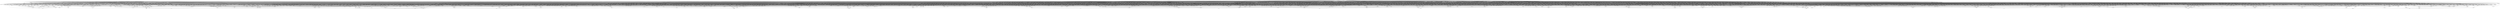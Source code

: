 digraph G {
    "new_n81_" -> "o_1_";
    "new_n65_" -> "o_1_";
    "new_n86_" -> "o_1_";
    "new_n88_" -> "o_1_";
    "new_n69_" -> "new_n65_";
    "new_n74_" -> "new_n65_";
    "new_n71_" -> "new_n65_";
    "new_n66_" -> "new_n65_";
    "i_3_" -> "new_n66_";
    "new_n67_" -> "new_n66_";
    "i_2_" -> "new_n66_";
    "i_0_" -> "new_n66_";
    "new_n69_" -> "new_n67_";
    "new_n70_" -> "new_n67_";
    "i_3_" -> "new_n68_";
    "i_4_" -> "new_n68_";
    "i_2_" -> "new_n69_";
    "i_0_" -> "new_n69_";
    "i_6_" -> "new_n70_";
    "new_n73_" -> "new_n71_";
    "new_n69_" -> "new_n71_";
    "i_4_" -> "new_n72_";
    "i_5_" -> "new_n72_";
    "i_6_" -> "new_n73_";
    "i_5_" -> "new_n74_";
    "i_4_" -> "new_n74_";
    "i_1_" -> "new_n75_";
    "i_0_" -> "new_n75_";
    "i_2_" -> "new_n75_";
    "new_n80_" -> "new_n75_";
    "new_n79_" -> "new_n76_";
    "new_n68_" -> "new_n76_";
    "new_n78_" -> "new_n76_";
    "new_n77_" -> "new_n76_";
    "i_13_" -> "new_n77_";
    "i_12_" -> "new_n77_";
    "i_10_" -> "new_n78_";
    "i_11_" -> "new_n78_";
    "i_15_" -> "new_n78_";
    "i_10_" -> "new_n79_";
    "i_11_" -> "new_n79_";
    "i_15_" -> "new_n79_";
    "i_8_" -> "new_n80_";
    "i_6_" -> "new_n80_";
    "new_n84_" -> "new_n81_";
    "new_n72_" -> "new_n81_";
    "new_n85_" -> "new_n81_";
    "i_1_" -> "new_n82_";
    "new_n83_" -> "new_n82_";
    "i_0_" -> "new_n82_";
    "i_10_" -> "new_n83_";
    "i_11_" -> "new_n83_";
    "i_13_" -> "new_n84_";
    "i_12_" -> "new_n84_";
    "i_15_" -> "new_n84_";
    "i_6_" -> "new_n85_";
    "i_7_" -> "new_n85_";
    "new_n74_" -> "new_n86_";
    "new_n87_" -> "new_n86_";
    "i_6_" -> "new_n86_";
    "new_n69_" -> "new_n86_";
    "i_3_" -> "new_n87_";
    "i_4_" -> "new_n87_";
    "new_n68_" -> "new_n88_";
    "new_n72_" -> "new_n88_";
    "i_7_" -> "new_n88_";
    "i_6_" -> "new_n88_";
    "i_5_" -> "o_19_";
    "i_3_" -> "o_19_";
    "new_n90_" -> "o_19_";
    "new_n91_" -> "o_19_";
    "new_n80_" -> "new_n90_";
    "new_n84_" -> "new_n90_";
    "i_3_" -> "new_n91_";
    "i_2_" -> "new_n91_";
    "i_0_" -> "new_n91_";
    "new_n81_" -> "o_2_";
    "new_n91_" -> "o_2_";
    "i_4_" -> "new_n93_";
    "new_n90_" -> "new_n93_";
    "i_5_" -> "new_n93_";
    "new_n95_" -> "o_0_";
    "new_n102_" -> "o_0_";
    "new_n107_" -> "o_0_";
    "new_n111_" -> "o_0_";
    "new_n98_" -> "new_n95_";
    "new_n99_" -> "new_n95_";
    "new_n96_" -> "new_n95_";
    "i_3_" -> "new_n96_";
    "i_0_" -> "new_n96_";
    "new_n97_" -> "new_n96_";
    "new_n73_" -> "new_n96_";
    "new_n69_" -> "new_n97_";
    "new_n87_" -> "new_n98_";
    "new_n100_" -> "new_n99_";
    "new_n87_" -> "new_n99_";
    "i_2_" -> "new_n100_";
    "i_0_" -> "new_n100_";
    "i_7_" -> "new_n101_";
    "new_n103_" -> "new_n102_";
    "new_n106_" -> "new_n102_";
    "new_n105_" -> "new_n102_";
    "new_n97_" -> "new_n103_";
    "new_n98_" -> "new_n103_";
    "new_n101_" -> "new_n103_";
    "new_n100_" -> "new_n104_";
    "new_n98_" -> "new_n104_";
    "new_n73_" -> "new_n104_";
    "new_n69_" -> "new_n105_";
    "new_n68_" -> "new_n105_";
    "i_6_" -> "new_n105_";
    "new_n100_" -> "new_n106_";
    "new_n68_" -> "new_n106_";
    "new_n110_" -> "new_n107_";
    "new_n73_" -> "new_n108_";
    "new_n69_" -> "new_n108_";
    "new_n74_" -> "new_n108_";
    "new_n109_" -> "new_n108_";
    "i_7_" -> "new_n109_";
    "new_n68_" -> "new_n109_";
    "i_6_" -> "new_n109_";
    "i_7_" -> "new_n110_";
    "new_n72_" -> "new_n110_";
    "new_n100_" -> "new_n110_";
    "new_n112_" -> "new_n111_";
    "new_n91_" -> "new_n111_";
    "i_6_" -> "new_n112_";
    "new_n74_" -> "new_n112_";
    "i_7_" -> "new_n112_";
    "new_n100_" -> "new_n112_";
    "new_n135_" -> "o_29_";
    "new_n115_" -> "o_29_";
    "new_n114_" -> "o_29_";
    "new_n133_" -> "o_29_";
    "new_n131_" -> "new_n114_";
    "new_n128_" -> "new_n114_";
    "new_n127_" -> "new_n114_";
    "new_n121_" -> "new_n114_";
    "new_n116_" -> "new_n115_";
    "new_n119_" -> "new_n116_";
    "new_n118_" -> "new_n116_";
    "new_n117_" -> "new_n116_";
    "new_n80_" -> "new_n117_";
    "new_n118_" -> "new_n117_";
    "i_0_" -> "new_n118_";
    "i_1_" -> "new_n118_";
    "i_8_" -> "new_n119_";
    "new_n87_" -> "new_n120_";
    "new_n118_" -> "new_n120_";
    "new_n124_" -> "new_n121_";
    "new_n126_" -> "new_n121_";
    "new_n118_" -> "new_n122_";
    "new_n123_" -> "new_n122_";
    "i_8_" -> "new_n123_";
    "i_6_" -> "new_n123_";
    "new_n118_" -> "new_n124_";
    "new_n125_" -> "new_n124_";
    "i_7_" -> "new_n125_";
    "i_6_" -> "new_n125_";
    "new_n73_" -> "new_n126_";
    "new_n118_" -> "new_n126_";
    "new_n72_" -> "new_n126_";
    "new_n118_" -> "new_n127_";
    "new_n123_" -> "new_n127_";
    "new_n130_" -> "new_n128_";
    "new_n129_" -> "new_n128_";
    "i_12_" -> "new_n129_";
    "i_13_" -> "new_n129_";
    "i_11_" -> "new_n130_";
    "i_10_" -> "new_n130_";
    "new_n132_" -> "new_n131_";
    "i_11_" -> "new_n132_";
    "i_15_" -> "new_n132_";
    "i_9_" -> "new_n132_";
    "new_n134_" -> "new_n133_";
    "new_n91_" -> "new_n133_";
    "new_n122_" -> "new_n134_";
    "new_n136_" -> "new_n135_";
    "new_n129_" -> "new_n135_";
    "i_10_" -> "new_n136_";
    "i_9_" -> "new_n136_";
    "new_n162_" -> "o_39_";
    "new_n164_" -> "o_39_";
    "new_n141_" -> "o_39_";
    "new_n138_" -> "o_39_";
    "new_n152_" -> "new_n138_";
    "new_n153_" -> "new_n138_";
    "new_n157_" -> "new_n138_";
    "new_n158_" -> "new_n138_";
    "new_n150_" -> "new_n139_";
    "new_n144_" -> "new_n139_";
    "new_n149_" -> "new_n139_";
    "new_n140_" -> "new_n139_";
    "new_n141_" -> "new_n140_";
    "new_n144_" -> "new_n140_";
    "new_n146_" -> "new_n140_";
    "new_n142_" -> "new_n141_";
    "new_n143_" -> "new_n141_";
    "i_6_" -> "new_n142_";
    "i_2_" -> "new_n143_";
    "i_0_" -> "new_n143_";
    "new_n143_" -> "new_n144_";
    "new_n145_" -> "new_n144_";
    "i_8_" -> "new_n145_";
    "i_6_" -> "new_n145_";
    "new_n147_" -> "new_n146_";
    "new_n130_" -> "new_n146_";
    "i_14_" -> "new_n147_";
    "i_12_" -> "new_n147_";
    "new_n147_" -> "new_n148_";
    "new_n136_" -> "new_n148_";
    "i_13_" -> "new_n149_";
    "i_15_" -> "new_n149_";
    "i_12_" -> "new_n149_";
    "new_n130_" -> "new_n149_";
    "new_n142_" -> "new_n150_";
    "new_n143_" -> "new_n150_";
    "new_n74_" -> "new_n150_";
    "i_13_" -> "new_n151_";
    "i_12_" -> "new_n151_";
    "i_14_" -> "new_n151_";
    "new_n136_" -> "new_n151_";
    "new_n144_" -> "new_n152_";
    "new_n149_" -> "new_n152_";
    "new_n150_" -> "new_n152_";
    "new_n141_" -> "new_n153_";
    "new_n154_" -> "new_n153_";
    "new_n144_" -> "new_n153_";
    "new_n91_" -> "new_n153_";
    "new_n156_" -> "new_n154_";
    "i_9_" -> "new_n155_";
    "i_11_" -> "new_n155_";
    "i_15_" -> "new_n155_";
    "i_13_" -> "new_n156_";
    "i_12_" -> "new_n156_";
    "new_n154_" -> "new_n157_";
    "new_n141_" -> "new_n157_";
    "new_n148_" -> "new_n157_";
    "new_n144_" -> "new_n157_";
    "new_n148_" -> "new_n158_";
    "new_n141_" -> "new_n158_";
    "new_n159_" -> "new_n158_";
    "new_n146_" -> "new_n158_";
    "new_n160_" -> "new_n159_";
    "i_10_" -> "new_n160_";
    "i_11_" -> "new_n160_";
    "i_15_" -> "new_n160_";
    "i_13_" -> "new_n161_";
    "i_15_" -> "new_n161_";
    "new_n136_" -> "new_n161_";
    "i_14_" -> "new_n161_";
    "i_15_" -> "new_n162_";
    "i_13_" -> "new_n162_";
    "i_12_" -> "new_n162_";
    "new_n163_" -> "new_n162_";
    "i_9_" -> "new_n163_";
    "i_11_" -> "new_n163_";
    "i_15_" -> "new_n164_";
    "i_13_" -> "new_n164_";
    "i_12_" -> "new_n164_";
    "new_n165_" -> "new_n164_";
    "i_10_" -> "new_n165_";
    "i_11_" -> "new_n165_";
    "new_n236_" -> "o_38_";
    "new_n331_" -> "o_38_";
    "new_n379_" -> "o_38_";
    "new_n449_" -> "o_38_";
    "new_n196_" -> "new_n167_";
    "new_n211_" -> "new_n167_";
    "new_n221_" -> "new_n167_";
    "new_n229_" -> "new_n167_";
    "new_n194_" -> "new_n168_";
    "new_n195_" -> "new_n168_";
    "new_n185_" -> "new_n168_";
    "new_n169_" -> "new_n168_";
    "new_n183_" -> "new_n169_";
    "new_n174_" -> "new_n169_";
    "new_n170_" -> "new_n169_";
    "new_n173_" -> "new_n169_";
    "new_n172_" -> "new_n170_";
    "i_13_" -> "new_n171_";
    "i_15_" -> "new_n171_";
    "i_14_" -> "new_n171_";
    "new_n163_" -> "new_n171_";
    "i_14_" -> "new_n172_";
    "i_15_" -> "new_n172_";
    "i_13_" -> "new_n172_";
    "new_n163_" -> "new_n172_";
    "new_n179_" -> "new_n173_";
    "new_n174_" -> "new_n173_";
    "new_n176_" -> "new_n173_";
    "new_n181_" -> "new_n173_";
    "new_n143_" -> "new_n174_";
    "new_n175_" -> "new_n174_";
    "i_8_" -> "new_n175_";
    "i_7_" -> "new_n175_";
    "new_n129_" -> "new_n176_";
    "new_n77_" -> "new_n176_";
    "new_n178_" -> "new_n176_";
    "i_10_" -> "new_n177_";
    "i_11_" -> "new_n177_";
    "i_15_" -> "new_n177_";
    "i_15_" -> "new_n178_";
    "i_11_" -> "new_n178_";
    "i_10_" -> "new_n178_";
    "i_15_" -> "new_n179_";
    "i_13_" -> "new_n179_";
    "i_12_" -> "new_n179_";
    "new_n180_" -> "new_n179_";
    "i_10_" -> "new_n180_";
    "i_11_" -> "new_n180_";
    "new_n85_" -> "new_n181_";
    "new_n143_" -> "new_n181_";
    "i_12_" -> "new_n182_";
    "i_13_" -> "new_n182_";
    "i_15_" -> "new_n182_";
    "new_n163_" -> "new_n182_";
    "new_n87_" -> "new_n183_";
    "new_n143_" -> "new_n183_";
    "i_12_" -> "new_n184_";
    "i_13_" -> "new_n184_";
    "i_15_" -> "new_n184_";
    "new_n180_" -> "new_n184_";
    "new_n187_" -> "new_n185_";
    "new_n174_" -> "new_n185_";
    "new_n186_" -> "new_n185_";
    "new_n188_" -> "new_n185_";
    "i_13_" -> "new_n186_";
    "new_n165_" -> "new_n186_";
    "i_14_" -> "new_n186_";
    "i_15_" -> "new_n186_";
    "i_12_" -> "new_n187_";
    "i_15_" -> "new_n187_";
    "i_13_" -> "new_n187_";
    "new_n165_" -> "new_n187_";
    "new_n143_" -> "new_n188_";
    "new_n189_" -> "new_n188_";
    "i_6_" -> "new_n189_";
    "i_8_" -> "new_n189_";
    "i_13_" -> "new_n190_";
    "new_n191_" -> "new_n190_";
    "new_n192_" -> "new_n190_";
    "i_12_" -> "new_n191_";
    "i_14_" -> "new_n191_";
    "i_10_" -> "new_n192_";
    "i_15_" -> "new_n192_";
    "i_11_" -> "new_n192_";
    "i_13_" -> "new_n193_";
    "i_15_" -> "new_n193_";
    "i_14_" -> "new_n193_";
    "new_n163_" -> "new_n193_";
    "i_12_" -> "new_n194_";
    "i_13_" -> "new_n194_";
    "i_15_" -> "new_n194_";
    "new_n163_" -> "new_n194_";
    "new_n143_" -> "new_n195_";
    "new_n189_" -> "new_n195_";
    "new_n210_" -> "new_n196_";
    "new_n188_" -> "new_n196_";
    "new_n204_" -> "new_n196_";
    "new_n197_" -> "new_n196_";
    "new_n141_" -> "new_n197_";
    "new_n198_" -> "new_n197_";
    "new_n202_" -> "new_n197_";
    "new_n156_" -> "new_n198_";
    "new_n199_" -> "new_n198_";
    "new_n201_" -> "new_n198_";
    "new_n165_" -> "new_n199_";
    "i_15_" -> "new_n199_";
    "i_13_" -> "new_n200_";
    "i_14_" -> "new_n200_";
    "new_n160_" -> "new_n201_";
    "new_n123_" -> "new_n202_";
    "new_n143_" -> "new_n202_";
    "i_13_" -> "new_n203_";
    "i_12_" -> "new_n203_";
    "i_15_" -> "new_n203_";
    "new_n163_" -> "new_n203_";
    "new_n207_" -> "new_n204_";
    "new_n209_" -> "new_n204_";
    "new_n206_" -> "new_n205_";
    "i_10_" -> "new_n206_";
    "i_11_" -> "new_n206_";
    "i_15_" -> "new_n206_";
    "new_n208_" -> "new_n207_";
    "i_10_" -> "new_n208_";
    "i_11_" -> "new_n208_";
    "i_9_" -> "new_n208_";
    "new_n206_" -> "new_n209_";
    "new_n72_" -> "new_n210_";
    "new_n143_" -> "new_n210_";
    "new_n204_" -> "new_n211_";
    "new_n218_" -> "new_n211_";
    "new_n212_" -> "new_n211_";
    "new_n210_" -> "new_n212_";
    "new_n213_" -> "new_n212_";
    "new_n179_" -> "new_n213_";
    "new_n202_" -> "new_n213_";
    "new_n216_" -> "new_n214_";
    "new_n215_" -> "new_n214_";
    "i_15_" -> "new_n215_";
    "i_11_" -> "new_n215_";
    "i_9_" -> "new_n215_";
    "i_13_" -> "new_n216_";
    "i_12_" -> "new_n216_";
    "i_13_" -> "new_n217_";
    "i_14_" -> "new_n217_";
    "i_15_" -> "new_n217_";
    "new_n180_" -> "new_n217_";
    "new_n163_" -> "new_n218_";
    "new_n175_" -> "new_n218_";
    "new_n85_" -> "new_n218_";
    "new_n219_" -> "new_n218_";
    "new_n143_" -> "new_n219_";
    "new_n101_" -> "new_n220_";
    "new_n143_" -> "new_n220_";
    "new_n174_" -> "new_n221_";
    "new_n195_" -> "new_n221_";
    "new_n204_" -> "new_n221_";
    "new_n222_" -> "new_n221_";
    "new_n202_" -> "new_n222_";
    "new_n228_" -> "new_n222_";
    "new_n226_" -> "new_n222_";
    "new_n223_" -> "new_n222_";
    "new_n225_" -> "new_n223_";
    "i_13_" -> "new_n224_";
    "i_14_" -> "new_n224_";
    "i_15_" -> "new_n224_";
    "new_n163_" -> "new_n224_";
    "new_n101_" -> "new_n225_";
    "new_n143_" -> "new_n225_";
    "new_n87_" -> "new_n225_";
    "new_n160_" -> "new_n226_";
    "i_15_" -> "new_n227_";
    "i_13_" -> "new_n227_";
    "i_12_" -> "new_n227_";
    "new_n165_" -> "new_n227_";
    "new_n143_" -> "new_n228_";
    "new_n145_" -> "new_n228_";
    "new_n225_" -> "new_n229_";
    "new_n188_" -> "new_n229_";
    "new_n235_" -> "new_n229_";
    "new_n230_" -> "new_n229_";
    "new_n233_" -> "new_n230_";
    "new_n231_" -> "new_n230_";
    "new_n228_" -> "new_n230_";
    "i_12_" -> "new_n231_";
    "i_15_" -> "new_n231_";
    "i_14_" -> "new_n231_";
    "new_n163_" -> "new_n231_";
    "i_14_" -> "new_n232_";
    "i_12_" -> "new_n232_";
    "i_15_" -> "new_n232_";
    "new_n163_" -> "new_n232_";
    "new_n142_" -> "new_n233_";
    "new_n143_" -> "new_n233_";
    "i_12_" -> "new_n234_";
    "i_14_" -> "new_n234_";
    "i_15_" -> "new_n234_";
    "new_n163_" -> "new_n234_";
    "i_13_" -> "new_n235_";
    "i_14_" -> "new_n235_";
    "i_15_" -> "new_n235_";
    "new_n165_" -> "new_n235_";
    "new_n262_" -> "new_n236_";
    "new_n301_" -> "new_n236_";
    "new_n324_" -> "new_n236_";
    "new_n328_" -> "new_n236_";
    "new_n245_" -> "new_n237_";
    "new_n253_" -> "new_n237_";
    "new_n238_" -> "new_n237_";
    "new_n246_" -> "new_n237_";
    "new_n239_" -> "new_n238_";
    "new_n243_" -> "new_n238_";
    "new_n242_" -> "new_n239_";
    "new_n77_" -> "new_n240_";
    "i_15_" -> "new_n240_";
    "i_11_" -> "new_n240_";
    "new_n241_" -> "new_n240_";
    "i_10_" -> "new_n241_";
    "new_n156_" -> "new_n242_";
    "new_n147_" -> "new_n242_";
    "new_n192_" -> "new_n242_";
    "new_n201_" -> "new_n243_";
    "new_n144_" -> "new_n243_";
    "i_14_" -> "new_n244_";
    "i_13_" -> "new_n244_";
    "i_12_" -> "new_n244_";
    "new_n165_" -> "new_n244_";
    "new_n143_" -> "new_n245_";
    "new_n145_" -> "new_n245_";
    "new_n214_" -> "new_n246_";
    "new_n247_" -> "new_n246_";
    "new_n248_" -> "new_n246_";
    "new_n174_" -> "new_n247_";
    "new_n250_" -> "new_n248_";
    "new_n249_" -> "new_n248_";
    "new_n181_" -> "new_n248_";
    "new_n155_" -> "new_n249_";
    "new_n125_" -> "new_n250_";
    "new_n143_" -> "new_n250_";
    "new_n143_" -> "new_n251_";
    "new_n252_" -> "new_n251_";
    "i_8_" -> "new_n252_";
    "i_6_" -> "new_n252_";
    "new_n255_" -> "new_n253_";
    "new_n258_" -> "new_n253_";
    "new_n260_" -> "new_n253_";
    "new_n257_" -> "new_n253_";
    "new_n251_" -> "new_n254_";
    "new_n195_" -> "new_n255_";
    "i_12_" -> "new_n256_";
    "i_14_" -> "new_n256_";
    "i_15_" -> "new_n256_";
    "new_n165_" -> "new_n256_";
    "new_n245_" -> "new_n257_";
    "new_n214_" -> "new_n257_";
    "new_n174_" -> "new_n257_";
    "new_n259_" -> "new_n258_";
    "new_n184_" -> "new_n258_";
    "new_n210_" -> "new_n258_";
    "i_13_" -> "new_n259_";
    "i_14_" -> "new_n259_";
    "new_n163_" -> "new_n259_";
    "i_15_" -> "new_n259_";
    "new_n186_" -> "new_n260_";
    "new_n183_" -> "new_n260_";
    "i_15_" -> "new_n261_";
    "i_13_" -> "new_n261_";
    "i_14_" -> "new_n261_";
    "new_n180_" -> "new_n261_";
    "new_n278_" -> "new_n262_";
    "new_n284_" -> "new_n262_";
    "new_n291_" -> "new_n262_";
    "new_n296_" -> "new_n262_";
    "new_n235_" -> "new_n263_";
    "new_n264_" -> "new_n263_";
    "new_n271_" -> "new_n263_";
    "new_n266_" -> "new_n263_";
    "new_n245_" -> "new_n264_";
    "i_15_" -> "new_n265_";
    "i_12_" -> "new_n265_";
    "new_n163_" -> "new_n265_";
    "i_14_" -> "new_n265_";
    "new_n249_" -> "new_n266_";
    "new_n245_" -> "new_n266_";
    "new_n268_" -> "new_n266_";
    "new_n269_" -> "new_n266_";
    "new_n206_" -> "new_n267_";
    "new_n143_" -> "new_n268_";
    "new_n156_" -> "new_n268_";
    "new_n145_" -> "new_n268_";
    "new_n206_" -> "new_n268_";
    "new_n143_" -> "new_n269_";
    "new_n270_" -> "new_n269_";
    "new_n252_" -> "new_n269_";
    "i_10_" -> "new_n270_";
    "i_11_" -> "new_n270_";
    "new_n275_" -> "new_n271_";
    "new_n272_" -> "new_n271_";
    "new_n181_" -> "new_n271_";
    "new_n208_" -> "new_n272_";
    "new_n273_" -> "new_n272_";
    "new_n206_" -> "new_n272_";
    "i_13_" -> "new_n273_";
    "i_13_" -> "new_n274_";
    "i_12_" -> "new_n274_";
    "new_n206_" -> "new_n275_";
    "i_13_" -> "new_n276_";
    "i_14_" -> "new_n276_";
    "new_n143_" -> "new_n277_";
    "new_n175_" -> "new_n277_";
    "new_n225_" -> "new_n278_";
    "new_n282_" -> "new_n278_";
    "new_n150_" -> "new_n278_";
    "new_n279_" -> "new_n278_";
    "new_n180_" -> "new_n279_";
    "new_n281_" -> "new_n279_";
    "new_n272_" -> "new_n279_";
    "new_n91_" -> "new_n279_";
    "new_n125_" -> "new_n280_";
    "new_n143_" -> "new_n280_";
    "new_n123_" -> "new_n281_";
    "new_n143_" -> "new_n281_";
    "new_n274_" -> "new_n282_";
    "new_n163_" -> "new_n282_";
    "new_n208_" -> "new_n283_";
    "new_n226_" -> "new_n284_";
    "new_n290_" -> "new_n284_";
    "new_n287_" -> "new_n284_";
    "new_n285_" -> "new_n284_";
    "new_n249_" -> "new_n285_";
    "new_n286_" -> "new_n285_";
    "new_n143_" -> "new_n286_";
    "new_n147_" -> "new_n286_";
    "new_n145_" -> "new_n286_";
    "new_n206_" -> "new_n286_";
    "new_n205_" -> "new_n287_";
    "new_n289_" -> "new_n287_";
    "new_n245_" -> "new_n287_";
    "new_n288_" -> "new_n287_";
    "new_n142_" -> "new_n288_";
    "new_n143_" -> "new_n288_";
    "new_n156_" -> "new_n288_";
    "new_n160_" -> "new_n288_";
    "new_n215_" -> "new_n289_";
    "new_n74_" -> "new_n290_";
    "new_n125_" -> "new_n290_";
    "new_n143_" -> "new_n290_";
    "new_n215_" -> "new_n290_";
    "new_n186_" -> "new_n291_";
    "new_n295_" -> "new_n291_";
    "new_n292_" -> "new_n291_";
    "new_n294_" -> "new_n291_";
    "new_n293_" -> "new_n292_";
    "new_n179_" -> "new_n292_";
    "new_n228_" -> "new_n292_";
    "new_n177_" -> "new_n293_";
    "new_n181_" -> "new_n294_";
    "new_n174_" -> "new_n294_";
    "new_n289_" -> "new_n294_";
    "new_n245_" -> "new_n295_";
    "new_n195_" -> "new_n296_";
    "new_n297_" -> "new_n296_";
    "new_n298_" -> "new_n296_";
    "new_n225_" -> "new_n297_";
    "new_n224_" -> "new_n297_";
    "new_n210_" -> "new_n297_";
    "new_n150_" -> "new_n298_";
    "new_n299_" -> "new_n298_";
    "new_n144_" -> "new_n298_";
    "i_12_" -> "new_n299_";
    "new_n165_" -> "new_n299_";
    "i_14_" -> "new_n299_";
    "i_15_" -> "new_n299_";
    "new_n165_" -> "new_n300_";
    "new_n274_" -> "new_n300_";
    "new_n310_" -> "new_n301_";
    "new_n315_" -> "new_n301_";
    "new_n319_" -> "new_n301_";
    "new_n239_" -> "new_n302_";
    "new_n309_" -> "new_n302_";
    "new_n306_" -> "new_n302_";
    "new_n303_" -> "new_n302_";
    "new_n304_" -> "new_n303_";
    "new_n250_" -> "new_n303_";
    "new_n182_" -> "new_n303_";
    "new_n251_" -> "new_n303_";
    "new_n84_" -> "new_n304_";
    "i_11_" -> "new_n304_";
    "new_n192_" -> "new_n305_";
    "new_n129_" -> "new_n305_";
    "new_n160_" -> "new_n305_";
    "new_n228_" -> "new_n306_";
    "new_n307_" -> "new_n306_";
    "new_n205_" -> "new_n306_";
    "new_n202_" -> "new_n306_";
    "new_n178_" -> "new_n307_";
    "i_12_" -> "new_n308_";
    "i_13_" -> "new_n308_";
    "i_15_" -> "new_n308_";
    "new_n270_" -> "new_n308_";
    "i_8_" -> "new_n309_";
    "new_n220_" -> "new_n309_";
    "new_n183_" -> "new_n310_";
    "new_n311_" -> "new_n310_";
    "new_n313_" -> "new_n310_";
    "new_n280_" -> "new_n311_";
    "new_n312_" -> "new_n311_";
    "new_n165_" -> "new_n311_";
    "new_n143_" -> "new_n312_";
    "new_n252_" -> "new_n312_";
    "new_n250_" -> "new_n313_";
    "new_n190_" -> "new_n313_";
    "new_n183_" -> "new_n313_";
    "new_n129_" -> "new_n314_";
    "new_n77_" -> "new_n314_";
    "new_n215_" -> "new_n314_";
    "new_n188_" -> "new_n315_";
    "new_n228_" -> "new_n315_";
    "new_n317_" -> "new_n315_";
    "new_n316_" -> "new_n315_";
    "new_n250_" -> "new_n316_";
    "new_n179_" -> "new_n316_";
    "new_n281_" -> "new_n316_";
    "i_14_" -> "new_n317_";
    "i_15_" -> "new_n317_";
    "i_13_" -> "new_n317_";
    "new_n165_" -> "new_n317_";
    "i_13_" -> "new_n318_";
    "i_14_" -> "new_n318_";
    "new_n165_" -> "new_n318_";
    "i_15_" -> "new_n318_";
    "new_n323_" -> "new_n319_";
    "new_n188_" -> "new_n319_";
    "new_n320_" -> "new_n319_";
    "new_n74_" -> "new_n320_";
    "new_n73_" -> "new_n320_";
    "new_n250_" -> "new_n320_";
    "new_n240_" -> "new_n320_";
    "new_n160_" -> "new_n321_";
    "new_n322_" -> "new_n321_";
    "i_2_" -> "new_n322_";
    "i_0_" -> "new_n322_";
    "i_8_" -> "new_n322_";
    "i_13_" -> "new_n323_";
    "new_n191_" -> "new_n323_";
    "new_n215_" -> "new_n323_";
    "new_n228_" -> "new_n324_";
    "new_n188_" -> "new_n324_";
    "new_n193_" -> "new_n324_";
    "new_n325_" -> "new_n324_";
    "new_n195_" -> "new_n325_";
    "new_n318_" -> "new_n325_";
    "new_n217_" -> "new_n325_";
    "new_n183_" -> "new_n325_";
    "i_13_" -> "new_n326_";
    "i_15_" -> "new_n326_";
    "new_n163_" -> "new_n326_";
    "i_14_" -> "new_n326_";
    "i_15_" -> "new_n327_";
    "i_13_" -> "new_n327_";
    "i_14_" -> "new_n327_";
    "new_n165_" -> "new_n327_";
    "new_n210_" -> "new_n328_";
    "new_n195_" -> "new_n328_";
    "new_n239_" -> "new_n328_";
    "new_n329_" -> "new_n328_";
    "new_n250_" -> "new_n329_";
    "new_n327_" -> "new_n329_";
    "new_n174_" -> "new_n329_";
    "i_13_" -> "new_n330_";
    "i_15_" -> "new_n330_";
    "i_14_" -> "new_n330_";
    "new_n180_" -> "new_n330_";
    "new_n352_" -> "new_n331_";
    "new_n362_" -> "new_n331_";
    "new_n371_" -> "new_n331_";
    "new_n375_" -> "new_n331_";
    "new_n339_" -> "new_n332_";
    "new_n345_" -> "new_n332_";
    "new_n334_" -> "new_n333_";
    "new_n240_" -> "new_n333_";
    "new_n202_" -> "new_n333_";
    "new_n317_" -> "new_n334_";
    "new_n336_" -> "new_n334_";
    "new_n337_" -> "new_n334_";
    "new_n338_" -> "new_n334_";
    "new_n177_" -> "new_n335_";
    "i_14_" -> "new_n336_";
    "i_12_" -> "new_n336_";
    "i_15_" -> "new_n336_";
    "new_n165_" -> "new_n336_";
    "new_n156_" -> "new_n337_";
    "new_n147_" -> "new_n337_";
    "new_n178_" -> "new_n337_";
    "i_12_" -> "new_n338_";
    "i_13_" -> "new_n338_";
    "i_15_" -> "new_n338_";
    "new_n180_" -> "new_n338_";
    "new_n293_" -> "new_n339_";
    "new_n251_" -> "new_n339_";
    "new_n344_" -> "new_n339_";
    "new_n340_" -> "new_n339_";
    "new_n342_" -> "new_n340_";
    "new_n225_" -> "new_n340_";
    "new_n341_" -> "new_n340_";
    "new_n277_" -> "new_n340_";
    "i_12_" -> "new_n341_";
    "i_14_" -> "new_n341_";
    "i_15_" -> "new_n341_";
    "new_n180_" -> "new_n341_";
    "i_13_" -> "new_n342_";
    "i_14_" -> "new_n342_";
    "new_n178_" -> "new_n342_";
    "i_12_" -> "new_n343_";
    "i_14_" -> "new_n343_";
    "i_15_" -> "new_n343_";
    "new_n270_" -> "new_n343_";
    "new_n330_" -> "new_n344_";
    "new_n351_" -> "new_n345_";
    "new_n188_" -> "new_n345_";
    "new_n348_" -> "new_n345_";
    "new_n346_" -> "new_n345_";
    "new_n188_" -> "new_n346_";
    "new_n341_" -> "new_n346_";
    "new_n183_" -> "new_n346_";
    "i_13_" -> "new_n347_";
    "i_14_" -> "new_n347_";
    "i_15_" -> "new_n347_";
    "new_n270_" -> "new_n347_";
    "new_n188_" -> "new_n348_";
    "new_n350_" -> "new_n348_";
    "new_n349_" -> "new_n348_";
    "new_n183_" -> "new_n348_";
    "i_13_" -> "new_n349_";
    "new_n178_" -> "new_n349_";
    "i_14_" -> "new_n349_";
    "i_13_" -> "new_n350_";
    "new_n270_" -> "new_n350_";
    "i_14_" -> "new_n350_";
    "i_15_" -> "new_n350_";
    "i_13_" -> "new_n351_";
    "i_15_" -> "new_n351_";
    "new_n180_" -> "new_n351_";
    "i_14_" -> "new_n351_";
    "new_n338_" -> "new_n352_";
    "new_n228_" -> "new_n352_";
    "new_n353_" -> "new_n352_";
    "new_n359_" -> "new_n352_";
    "new_n228_" -> "new_n353_";
    "new_n355_" -> "new_n353_";
    "new_n153_" -> "new_n353_";
    "new_n354_" -> "new_n353_";
    "new_n145_" -> "new_n354_";
    "new_n123_" -> "new_n354_";
    "new_n165_" -> "new_n354_";
    "new_n219_" -> "new_n354_";
    "new_n357_" -> "new_n355_";
    "new_n356_" -> "new_n355_";
    "new_n150_" -> "new_n355_";
    "i_12_" -> "new_n356_";
    "new_n163_" -> "new_n356_";
    "i_14_" -> "new_n356_";
    "i_15_" -> "new_n356_";
    "new_n85_" -> "new_n357_";
    "new_n143_" -> "new_n357_";
    "i_13_" -> "new_n358_";
    "i_15_" -> "new_n358_";
    "i_12_" -> "new_n358_";
    "new_n180_" -> "new_n358_";
    "new_n181_" -> "new_n359_";
    "new_n174_" -> "new_n359_";
    "new_n360_" -> "new_n359_";
    "new_n361_" -> "new_n359_";
    "new_n305_" -> "new_n360_";
    "new_n74_" -> "new_n361_";
    "new_n101_" -> "new_n361_";
    "new_n370_" -> "new_n362_";
    "new_n357_" -> "new_n362_";
    "new_n363_" -> "new_n362_";
    "new_n365_" -> "new_n363_";
    "new_n367_" -> "new_n363_";
    "new_n369_" -> "new_n363_";
    "new_n326_" -> "new_n364_";
    "new_n277_" -> "new_n364_";
    "new_n181_" -> "new_n365_";
    "new_n326_" -> "new_n365_";
    "new_n183_" -> "new_n365_";
    "i_13_" -> "new_n366_";
    "i_14_" -> "new_n366_";
    "i_15_" -> "new_n366_";
    "new_n163_" -> "new_n366_";
    "new_n267_" -> "new_n367_";
    "new_n181_" -> "new_n367_";
    "new_n308_" -> "new_n367_";
    "new_n251_" -> "new_n367_";
    "i_15_" -> "new_n368_";
    "i_12_" -> "new_n368_";
    "new_n180_" -> "new_n368_";
    "i_14_" -> "new_n368_";
    "new_n186_" -> "new_n369_";
    "i_8_" -> "new_n369_";
    "new_n220_" -> "new_n369_";
    "new_n227_" -> "new_n370_";
    "new_n327_" -> "new_n370_";
    "new_n242_" -> "new_n371_";
    "new_n374_" -> "new_n371_";
    "new_n202_" -> "new_n371_";
    "new_n372_" -> "new_n371_";
    "new_n251_" -> "new_n372_";
    "new_n373_" -> "new_n372_";
    "new_n267_" -> "new_n372_";
    "new_n174_" -> "new_n372_";
    "i_14_" -> "new_n373_";
    "i_12_" -> "new_n373_";
    "i_15_" -> "new_n373_";
    "new_n180_" -> "new_n373_";
    "i_15_" -> "new_n374_";
    "i_13_" -> "new_n374_";
    "i_14_" -> "new_n374_";
    "new_n270_" -> "new_n374_";
    "new_n179_" -> "new_n375_";
    "new_n378_" -> "new_n375_";
    "new_n376_" -> "new_n375_";
    "new_n250_" -> "new_n375_";
    "new_n377_" -> "new_n376_";
    "i_13_" -> "new_n377_";
    "i_15_" -> "new_n377_";
    "i_14_" -> "new_n377_";
    "new_n163_" -> "new_n377_";
    "new_n142_" -> "new_n378_";
    "new_n143_" -> "new_n378_";
    "new_n406_" -> "new_n379_";
    "new_n414_" -> "new_n379_";
    "new_n432_" -> "new_n379_";
    "new_n447_" -> "new_n379_";
    "new_n392_" -> "new_n380_";
    "new_n394_" -> "new_n380_";
    "new_n402_" -> "new_n380_";
    "new_n381_" -> "new_n380_";
    "new_n382_" -> "new_n381_";
    "new_n388_" -> "new_n381_";
    "new_n391_" -> "new_n381_";
    "new_n385_" -> "new_n381_";
    "new_n383_" -> "new_n382_";
    "new_n384_" -> "new_n382_";
    "new_n129_" -> "new_n383_";
    "new_n178_" -> "new_n383_";
    "i_13_" -> "new_n384_";
    "i_15_" -> "new_n384_";
    "i_12_" -> "new_n384_";
    "new_n270_" -> "new_n384_";
    "new_n350_" -> "new_n385_";
    "new_n225_" -> "new_n385_";
    "new_n386_" -> "new_n385_";
    "new_n277_" -> "new_n385_";
    "i_12_" -> "new_n386_";
    "i_13_" -> "new_n386_";
    "i_15_" -> "new_n386_";
    "new_n270_" -> "new_n386_";
    "i_12_" -> "new_n387_";
    "i_13_" -> "new_n387_";
    "i_15_" -> "new_n387_";
    "new_n180_" -> "new_n387_";
    "new_n389_" -> "new_n388_";
    "new_n390_" -> "new_n388_";
    "new_n181_" -> "new_n388_";
    "i_14_" -> "new_n389_";
    "i_12_" -> "new_n389_";
    "i_15_" -> "new_n389_";
    "new_n270_" -> "new_n389_";
    "i_14_" -> "new_n390_";
    "i_15_" -> "new_n390_";
    "i_13_" -> "new_n390_";
    "new_n270_" -> "new_n390_";
    "new_n210_" -> "new_n391_";
    "new_n347_" -> "new_n391_";
    "new_n195_" -> "new_n391_";
    "new_n382_" -> "new_n392_";
    "new_n393_" -> "new_n392_";
    "new_n383_" -> "new_n393_";
    "new_n390_" -> "new_n393_";
    "new_n202_" -> "new_n393_";
    "new_n181_" -> "new_n394_";
    "new_n395_" -> "new_n394_";
    "new_n398_" -> "new_n394_";
    "new_n396_" -> "new_n394_";
    "new_n293_" -> "new_n395_";
    "new_n281_" -> "new_n395_";
    "new_n245_" -> "new_n396_";
    "new_n350_" -> "new_n396_";
    "new_n217_" -> "new_n396_";
    "new_n195_" -> "new_n396_";
    "i_15_" -> "new_n397_";
    "i_12_" -> "new_n397_";
    "new_n270_" -> "new_n397_";
    "i_14_" -> "new_n397_";
    "new_n399_" -> "new_n398_";
    "new_n383_" -> "new_n398_";
    "new_n400_" -> "new_n398_";
    "new_n401_" -> "new_n398_";
    "new_n101_" -> "new_n399_";
    "new_n143_" -> "new_n399_";
    "new_n143_" -> "new_n400_";
    "new_n147_" -> "new_n400_";
    "new_n145_" -> "new_n400_";
    "new_n177_" -> "new_n400_";
    "new_n143_" -> "new_n401_";
    "new_n147_" -> "new_n401_";
    "new_n175_" -> "new_n401_";
    "new_n177_" -> "new_n401_";
    "new_n174_" -> "new_n402_";
    "new_n403_" -> "new_n402_";
    "new_n390_" -> "new_n403_";
    "new_n404_" -> "new_n403_";
    "new_n245_" -> "new_n403_";
    "i_13_" -> "new_n404_";
    "i_14_" -> "new_n404_";
    "i_15_" -> "new_n404_";
    "new_n180_" -> "new_n404_";
    "new_n368_" -> "new_n405_";
    "new_n383_" -> "new_n405_";
    "new_n384_" -> "new_n405_";
    "new_n250_" -> "new_n405_";
    "new_n411_" -> "new_n406_";
    "new_n407_" -> "new_n406_";
    "new_n413_" -> "new_n406_";
    "new_n409_" -> "new_n406_";
    "new_n194_" -> "new_n407_";
    "new_n190_" -> "new_n407_";
    "new_n360_" -> "new_n407_";
    "new_n210_" -> "new_n407_";
    "new_n318_" -> "new_n408_";
    "new_n366_" -> "new_n409_";
    "new_n228_" -> "new_n409_";
    "new_n410_" -> "new_n409_";
    "new_n226_" -> "new_n410_";
    "new_n202_" -> "new_n410_";
    "new_n240_" -> "new_n411_";
    "new_n242_" -> "new_n411_";
    "new_n412_" -> "new_n411_";
    "i_12_" -> "new_n412_";
    "i_13_" -> "new_n412_";
    "i_15_" -> "new_n412_";
    "new_n163_" -> "new_n412_";
    "new_n327_" -> "new_n413_";
    "new_n265_" -> "new_n413_";
    "new_n317_" -> "new_n413_";
    "new_n281_" -> "new_n413_";
    "new_n430_" -> "new_n414_";
    "new_n426_" -> "new_n414_";
    "new_n415_" -> "new_n414_";
    "new_n420_" -> "new_n414_";
    "new_n184_" -> "new_n415_";
    "new_n419_" -> "new_n415_";
    "new_n416_" -> "new_n415_";
    "new_n418_" -> "new_n415_";
    "new_n188_" -> "new_n416_";
    "new_n417_" -> "new_n416_";
    "new_n342_" -> "new_n416_";
    "new_n183_" -> "new_n416_";
    "new_n177_" -> "new_n417_";
    "new_n307_" -> "new_n418_";
    "new_n245_" -> "new_n418_";
    "new_n337_" -> "new_n418_";
    "new_n335_" -> "new_n418_";
    "new_n174_" -> "new_n419_";
    "new_n327_" -> "new_n420_";
    "new_n425_" -> "new_n420_";
    "new_n421_" -> "new_n420_";
    "new_n423_" -> "new_n420_";
    "new_n225_" -> "new_n421_";
    "new_n182_" -> "new_n421_";
    "new_n245_" -> "new_n421_";
    "i_13_" -> "new_n422_";
    "new_n163_" -> "new_n422_";
    "i_14_" -> "new_n422_";
    "i_15_" -> "new_n422_";
    "new_n165_" -> "new_n423_";
    "new_n145_" -> "new_n423_";
    "new_n424_" -> "new_n423_";
    "new_n123_" -> "new_n424_";
    "new_n143_" -> "new_n424_";
    "new_n163_" -> "new_n424_";
    "new_n174_" -> "new_n425_";
    "new_n144_" -> "new_n425_";
    "new_n356_" -> "new_n425_";
    "new_n205_" -> "new_n425_";
    "new_n181_" -> "new_n426_";
    "new_n245_" -> "new_n426_";
    "new_n427_" -> "new_n426_";
    "new_n429_" -> "new_n426_";
    "new_n338_" -> "new_n427_";
    "new_n397_" -> "new_n428_";
    "new_n281_" -> "new_n429_";
    "new_n404_" -> "new_n429_";
    "new_n174_" -> "new_n429_";
    "new_n317_" -> "new_n430_";
    "new_n265_" -> "new_n430_";
    "new_n377_" -> "new_n430_";
    "new_n129_" -> "new_n431_";
    "i_15_" -> "new_n431_";
    "new_n165_" -> "new_n431_";
    "new_n249_" -> "new_n431_";
    "new_n427_" -> "new_n432_";
    "new_n438_" -> "new_n432_";
    "new_n433_" -> "new_n432_";
    "new_n436_" -> "new_n432_";
    "new_n337_" -> "new_n433_";
    "new_n225_" -> "new_n433_";
    "new_n434_" -> "new_n433_";
    "new_n435_" -> "new_n434_";
    "i_8_" -> "new_n434_";
    "new_n277_" -> "new_n434_";
    "new_n283_" -> "new_n434_";
    "new_n177_" -> "new_n435_";
    "new_n210_" -> "new_n436_";
    "new_n437_" -> "new_n436_";
    "new_n283_" -> "new_n437_";
    "new_n183_" -> "new_n437_";
    "new_n308_" -> "new_n437_";
    "new_n188_" -> "new_n437_";
    "new_n440_" -> "new_n438_";
    "new_n441_" -> "new_n438_";
    "new_n442_" -> "new_n438_";
    "new_n443_" -> "new_n438_";
    "new_n368_" -> "new_n439_";
    "new_n373_" -> "new_n439_";
    "new_n281_" -> "new_n439_";
    "new_n202_" -> "new_n440_";
    "new_n181_" -> "new_n441_";
    "new_n245_" -> "new_n442_";
    "new_n283_" -> "new_n442_";
    "new_n195_" -> "new_n442_";
    "i_6_" -> "new_n443_";
    "new_n445_" -> "new_n443_";
    "new_n444_" -> "new_n443_";
    "new_n308_" -> "new_n443_";
    "new_n80_" -> "new_n444_";
    "new_n143_" -> "new_n444_";
    "new_n72_" -> "new_n444_";
    "new_n322_" -> "new_n445_";
    "i_12_" -> "new_n446_";
    "i_13_" -> "new_n446_";
    "i_15_" -> "new_n446_";
    "new_n270_" -> "new_n446_";
    "new_n277_" -> "new_n447_";
    "new_n281_" -> "new_n447_";
    "new_n411_" -> "new_n447_";
    "new_n448_" -> "new_n447_";
    "new_n251_" -> "new_n448_";
    "new_n451_" -> "new_n449_";
    "new_n455_" -> "new_n449_";
    "new_n458_" -> "new_n449_";
    "new_n459_" -> "new_n449_";
    "new_n187_" -> "new_n450_";
    "new_n251_" -> "new_n450_";
    "new_n170_" -> "new_n450_";
    "new_n181_" -> "new_n450_";
    "new_n452_" -> "new_n451_";
    "new_n183_" -> "new_n451_";
    "new_n454_" -> "new_n451_";
    "new_n453_" -> "new_n452_";
    "new_n215_" -> "new_n453_";
    "new_n251_" -> "new_n454_";
    "new_n307_" -> "new_n454_";
    "new_n184_" -> "new_n454_";
    "new_n250_" -> "new_n454_";
    "new_n227_" -> "new_n455_";
    "new_n265_" -> "new_n455_";
    "new_n181_" -> "new_n455_";
    "new_n456_" -> "new_n455_";
    "new_n150_" -> "new_n456_";
    "new_n144_" -> "new_n456_";
    "new_n282_" -> "new_n456_";
    "i_12_" -> "new_n457_";
    "i_14_" -> "new_n457_";
    "i_15_" -> "new_n457_";
    "new_n165_" -> "new_n457_";
    "new_n225_" -> "new_n458_";
    "new_n193_" -> "new_n458_";
    "new_n277_" -> "new_n458_";
    "new_n195_" -> "new_n459_";
    "new_n193_" -> "new_n459_";
    "new_n183_" -> "new_n459_";
    "new_n461_" -> "o_25_";
    "new_n91_" -> "o_25_";
    "i_3_" -> "new_n461_";
    "i_4_" -> "new_n461_";
    "new_n481_" -> "o_12_";
    "new_n509_" -> "o_12_";
    "new_n598_" -> "o_12_";
    "new_n648_" -> "o_12_";
    "new_n468_" -> "new_n463_";
    "new_n479_" -> "new_n463_";
    "new_n228_" -> "new_n463_";
    "new_n464_" -> "new_n463_";
    "new_n472_" -> "new_n464_";
    "new_n465_" -> "new_n464_";
    "new_n477_" -> "new_n464_";
    "new_n202_" -> "new_n464_";
    "new_n469_" -> "new_n465_";
    "new_n468_" -> "new_n465_";
    "new_n466_" -> "new_n465_";
    "new_n78_" -> "new_n466_";
    "new_n467_" -> "new_n466_";
    "i_12_" -> "new_n467_";
    "i_14_" -> "new_n467_";
    "i_15_" -> "new_n467_";
    "new_n83_" -> "new_n467_";
    "new_n216_" -> "new_n468_";
    "new_n132_" -> "new_n468_";
    "new_n191_" -> "new_n469_";
    "new_n471_" -> "new_n470_";
    "i_13_" -> "new_n471_";
    "i_12_" -> "new_n471_";
    "i_15_" -> "new_n471_";
    "new_n180_" -> "new_n471_";
    "new_n473_" -> "new_n472_";
    "new_n476_" -> "new_n472_";
    "new_n475_" -> "new_n472_";
    "new_n136_" -> "new_n473_";
    "i_14_" -> "new_n474_";
    "i_12_" -> "new_n474_";
    "i_13_" -> "new_n474_";
    "new_n129_" -> "new_n475_";
    "i_15_" -> "new_n475_";
    "new_n130_" -> "new_n475_";
    "new_n274_" -> "new_n476_";
    "new_n136_" -> "new_n476_";
    "new_n274_" -> "new_n477_";
    "new_n474_" -> "new_n477_";
    "new_n478_" -> "new_n477_";
    "i_11_" -> "new_n478_";
    "i_9_" -> "new_n478_";
    "new_n163_" -> "new_n479_";
    "new_n480_" -> "new_n479_";
    "i_12_" -> "new_n480_";
    "i_14_" -> "new_n480_";
    "i_15_" -> "new_n480_";
    "new_n163_" -> "new_n480_";
    "new_n491_" -> "new_n481_";
    "new_n500_" -> "new_n481_";
    "new_n482_" -> "new_n481_";
    "new_n505_" -> "new_n481_";
    "new_n490_" -> "new_n482_";
    "new_n228_" -> "new_n482_";
    "new_n487_" -> "new_n482_";
    "new_n483_" -> "new_n482_";
    "new_n307_" -> "new_n483_";
    "new_n188_" -> "new_n483_";
    "new_n304_" -> "new_n483_";
    "new_n484_" -> "new_n483_";
    "new_n485_" -> "new_n484_";
    "new_n486_" -> "new_n485_";
    "i_9_" -> "new_n485_";
    "i_11_" -> "new_n486_";
    "new_n210_" -> "new_n487_";
    "new_n488_" -> "new_n487_";
    "new_n195_" -> "new_n487_";
    "new_n274_" -> "new_n488_";
    "new_n216_" -> "new_n488_";
    "new_n132_" -> "new_n488_";
    "i_13_" -> "new_n489_";
    "i_14_" -> "new_n489_";
    "i_15_" -> "new_n489_";
    "new_n136_" -> "new_n489_";
    "new_n77_" -> "new_n490_";
    "i_15_" -> "new_n490_";
    "new_n136_" -> "new_n490_";
    "new_n492_" -> "new_n491_";
    "new_n498_" -> "new_n491_";
    "new_n499_" -> "new_n491_";
    "new_n245_" -> "new_n491_";
    "new_n494_" -> "new_n492_";
    "new_n495_" -> "new_n492_";
    "new_n215_" -> "new_n493_";
    "new_n192_" -> "new_n494_";
    "i_13_" -> "new_n495_";
    "i_15_" -> "new_n495_";
    "i_12_" -> "new_n495_";
    "new_n165_" -> "new_n495_";
    "new_n191_" -> "new_n496_";
    "new_n497_" -> "new_n496_";
    "i_12_" -> "new_n497_";
    "i_14_" -> "new_n497_";
    "i_15_" -> "new_n497_";
    "new_n270_" -> "new_n497_";
    "i_14_" -> "new_n498_";
    "i_12_" -> "new_n498_";
    "i_15_" -> "new_n498_";
    "new_n163_" -> "new_n498_";
    "i_13_" -> "new_n499_";
    "i_15_" -> "new_n499_";
    "i_12_" -> "new_n499_";
    "new_n180_" -> "new_n499_";
    "new_n470_" -> "new_n500_";
    "new_n228_" -> "new_n500_";
    "new_n499_" -> "new_n500_";
    "new_n496_" -> "new_n500_";
    "new_n502_" -> "new_n501_";
    "new_n503_" -> "new_n501_";
    "new_n504_" -> "new_n501_";
    "new_n174_" -> "new_n501_";
    "new_n165_" -> "new_n502_";
    "new_n300_" -> "new_n502_";
    "i_13_" -> "new_n503_";
    "i_12_" -> "new_n503_";
    "i_15_" -> "new_n503_";
    "new_n130_" -> "new_n503_";
    "i_15_" -> "new_n504_";
    "i_13_" -> "new_n504_";
    "i_12_" -> "new_n504_";
    "new_n163_" -> "new_n504_";
    "new_n210_" -> "new_n505_";
    "new_n506_" -> "new_n505_";
    "new_n468_" -> "new_n505_";
    "new_n478_" -> "new_n506_";
    "new_n474_" -> "new_n506_";
    "new_n507_" -> "new_n506_";
    "new_n508_" -> "new_n506_";
    "new_n274_" -> "new_n507_";
    "i_13_" -> "new_n508_";
    "i_14_" -> "new_n508_";
    "new_n78_" -> "new_n508_";
    "new_n528_" -> "new_n509_";
    "new_n548_" -> "new_n509_";
    "new_n573_" -> "new_n509_";
    "new_n577_" -> "new_n509_";
    "new_n514_" -> "new_n510_";
    "new_n515_" -> "new_n510_";
    "new_n523_" -> "new_n510_";
    "new_n526_" -> "new_n510_";
    "new_n250_" -> "new_n511_";
    "new_n225_" -> "new_n511_";
    "new_n235_" -> "new_n511_";
    "new_n512_" -> "new_n511_";
    "new_n277_" -> "new_n512_";
    "new_n499_" -> "new_n512_";
    "new_n188_" -> "new_n512_";
    "new_n136_" -> "new_n513_";
    "new_n474_" -> "new_n513_";
    "new_n195_" -> "new_n514_";
    "new_n277_" -> "new_n514_";
    "new_n235_" -> "new_n514_";
    "new_n223_" -> "new_n514_";
    "new_n220_" -> "new_n515_";
    "new_n183_" -> "new_n515_";
    "new_n516_" -> "new_n515_";
    "new_n519_" -> "new_n515_";
    "new_n517_" -> "new_n516_";
    "new_n518_" -> "new_n516_";
    "new_n130_" -> "new_n517_";
    "new_n136_" -> "new_n518_";
    "new_n520_" -> "new_n519_";
    "new_n521_" -> "new_n519_";
    "new_n489_" -> "new_n519_";
    "new_n225_" -> "new_n519_";
    "new_n78_" -> "new_n520_";
    "new_n478_" -> "new_n521_";
    "new_n84_" -> "new_n521_";
    "i_11_" -> "new_n522_";
    "new_n130_" -> "new_n522_";
    "new_n84_" -> "new_n522_";
    "new_n181_" -> "new_n523_";
    "new_n135_" -> "new_n523_";
    "new_n524_" -> "new_n523_";
    "new_n281_" -> "new_n523_";
    "new_n521_" -> "new_n524_";
    "new_n274_" -> "new_n525_";
    "new_n474_" -> "new_n525_";
    "new_n130_" -> "new_n525_";
    "new_n527_" -> "new_n526_";
    "new_n281_" -> "new_n526_";
    "new_n225_" -> "new_n526_";
    "new_n518_" -> "new_n526_";
    "new_n73_" -> "new_n527_";
    "new_n143_" -> "new_n527_";
    "new_n536_" -> "new_n528_";
    "new_n539_" -> "new_n528_";
    "new_n544_" -> "new_n528_";
    "new_n520_" -> "new_n529_";
    "new_n531_" -> "new_n529_";
    "new_n530_" -> "new_n529_";
    "new_n532_" -> "new_n529_";
    "new_n289_" -> "new_n530_";
    "new_n91_" -> "new_n530_";
    "new_n191_" -> "new_n531_";
    "new_n493_" -> "new_n531_";
    "new_n183_" -> "new_n531_";
    "new_n534_" -> "new_n532_";
    "new_n533_" -> "new_n532_";
    "new_n281_" -> "new_n532_";
    "new_n208_" -> "new_n533_";
    "new_n129_" -> "new_n534_";
    "new_n87_" -> "new_n535_";
    "new_n322_" -> "new_n535_";
    "new_n214_" -> "new_n536_";
    "new_n537_" -> "new_n536_";
    "new_n538_" -> "new_n536_";
    "new_n478_" -> "new_n537_";
    "new_n251_" -> "new_n537_";
    "new_n283_" -> "new_n537_";
    "new_n280_" -> "new_n537_";
    "new_n533_" -> "new_n538_";
    "new_n174_" -> "new_n538_";
    "new_n383_" -> "new_n538_";
    "new_n188_" -> "new_n538_";
    "new_n543_" -> "new_n539_";
    "new_n542_" -> "new_n539_";
    "new_n150_" -> "new_n539_";
    "new_n540_" -> "new_n539_";
    "new_n241_" -> "new_n540_";
    "new_n84_" -> "new_n540_";
    "new_n473_" -> "new_n540_";
    "new_n225_" -> "new_n540_";
    "new_n80_" -> "new_n541_";
    "new_n143_" -> "new_n541_";
    "new_n87_" -> "new_n541_";
    "new_n216_" -> "new_n542_";
    "new_n136_" -> "new_n542_";
    "new_n125_" -> "new_n543_";
    "new_n143_" -> "new_n543_";
    "new_n174_" -> "new_n544_";
    "new_n547_" -> "new_n544_";
    "new_n545_" -> "new_n544_";
    "new_n546_" -> "new_n544_";
    "new_n478_" -> "new_n545_";
    "new_n518_" -> "new_n545_";
    "new_n191_" -> "new_n545_";
    "new_n188_" -> "new_n545_";
    "new_n135_" -> "new_n546_";
    "new_n131_" -> "new_n546_";
    "new_n543_" -> "new_n546_";
    "new_n150_" -> "new_n547_";
    "new_n555_" -> "new_n548_";
    "new_n562_" -> "new_n548_";
    "new_n568_" -> "new_n548_";
    "new_n551_" -> "new_n549_";
    "new_n552_" -> "new_n549_";
    "new_n553_" -> "new_n549_";
    "new_n191_" -> "new_n550_";
    "new_n206_" -> "new_n550_";
    "new_n518_" -> "new_n550_";
    "new_n202_" -> "new_n550_";
    "new_n191_" -> "new_n551_";
    "new_n270_" -> "new_n551_";
    "new_n518_" -> "new_n551_";
    "new_n250_" -> "new_n551_";
    "new_n307_" -> "new_n552_";
    "new_n183_" -> "new_n552_";
    "new_n521_" -> "new_n552_";
    "new_n251_" -> "new_n553_";
    "new_n210_" -> "new_n553_";
    "new_n554_" -> "new_n553_";
    "i_10_" -> "new_n554_";
    "new_n84_" -> "new_n554_";
    "i_9_" -> "new_n554_";
    "new_n183_" -> "new_n555_";
    "new_n561_" -> "new_n555_";
    "new_n556_" -> "new_n555_";
    "new_n560_" -> "new_n555_";
    "new_n469_" -> "new_n556_";
    "new_n558_" -> "new_n556_";
    "new_n557_" -> "new_n556_";
    "new_n74_" -> "new_n557_";
    "new_n101_" -> "new_n557_";
    "new_n143_" -> "new_n557_";
    "new_n178_" -> "new_n557_";
    "new_n87_" -> "new_n558_";
    "new_n143_" -> "new_n558_";
    "new_n208_" -> "new_n558_";
    "new_n189_" -> "new_n558_";
    "new_n143_" -> "new_n559_";
    "new_n175_" -> "new_n559_";
    "new_n518_" -> "new_n560_";
    "new_n533_" -> "new_n560_";
    "new_n245_" -> "new_n560_";
    "new_n191_" -> "new_n561_";
    "new_n206_" -> "new_n561_";
    "new_n250_" -> "new_n562_";
    "new_n289_" -> "new_n562_";
    "new_n563_" -> "new_n562_";
    "new_n567_" -> "new_n562_";
    "new_n520_" -> "new_n563_";
    "new_n564_" -> "new_n563_";
    "new_n565_" -> "new_n563_";
    "new_n566_" -> "new_n563_";
    "new_n74_" -> "new_n564_";
    "new_n73_" -> "new_n564_";
    "new_n143_" -> "new_n564_";
    "new_n178_" -> "new_n564_";
    "new_n87_" -> "new_n565_";
    "new_n129_" -> "new_n565_";
    "new_n143_" -> "new_n565_";
    "new_n192_" -> "new_n565_";
    "new_n84_" -> "new_n566_";
    "new_n101_" -> "new_n566_";
    "new_n130_" -> "new_n566_";
    "new_n143_" -> "new_n566_";
    "new_n181_" -> "new_n567_";
    "new_n283_" -> "new_n567_";
    "new_n277_" -> "new_n567_";
    "new_n570_" -> "new_n568_";
    "new_n571_" -> "new_n568_";
    "new_n572_" -> "new_n568_";
    "new_n307_" -> "new_n569_";
    "new_n174_" -> "new_n569_";
    "new_n518_" -> "new_n569_";
    "new_n518_" -> "new_n570_";
    "new_n233_" -> "new_n570_";
    "new_n517_" -> "new_n570_";
    "new_n141_" -> "new_n571_";
    "new_n520_" -> "new_n571_";
    "new_n233_" -> "new_n571_";
    "new_n517_" -> "new_n572_";
    "new_n520_" -> "new_n572_";
    "new_n378_" -> "new_n572_";
    "new_n251_" -> "new_n573_";
    "new_n575_" -> "new_n573_";
    "new_n574_" -> "new_n573_";
    "new_n576_" -> "new_n573_";
    "new_n228_" -> "new_n574_";
    "new_n181_" -> "new_n574_";
    "new_n479_" -> "new_n574_";
    "new_n466_" -> "new_n574_";
    "new_n191_" -> "new_n575_";
    "new_n495_" -> "new_n575_";
    "new_n281_" -> "new_n575_";
    "new_n228_" -> "new_n576_";
    "new_n471_" -> "new_n576_";
    "new_n181_" -> "new_n576_";
    "new_n581_" -> "new_n577_";
    "new_n585_" -> "new_n577_";
    "new_n592_" -> "new_n577_";
    "new_n595_" -> "new_n577_";
    "new_n490_" -> "new_n578_";
    "new_n174_" -> "new_n578_";
    "new_n579_" -> "new_n578_";
    "new_n468_" -> "new_n579_";
    "new_n580_" -> "new_n579_";
    "new_n125_" -> "new_n580_";
    "new_n143_" -> "new_n580_";
    "new_n251_" -> "new_n581_";
    "new_n195_" -> "new_n581_";
    "new_n582_" -> "new_n581_";
    "new_n583_" -> "new_n581_";
    "new_n289_" -> "new_n582_";
    "new_n518_" -> "new_n582_";
    "new_n522_" -> "new_n583_";
    "new_n584_" -> "new_n583_";
    "new_n201_" -> "new_n583_";
    "new_n144_" -> "new_n583_";
    "i_15_" -> "new_n584_";
    "i_13_" -> "new_n584_";
    "i_12_" -> "new_n584_";
    "new_n163_" -> "new_n584_";
    "new_n217_" -> "new_n585_";
    "new_n586_" -> "new_n585_";
    "new_n591_" -> "new_n585_";
    "new_n588_" -> "new_n585_";
    "new_n177_" -> "new_n586_";
    "new_n587_" -> "new_n586_";
    "new_n250_" -> "new_n586_";
    "i_10_" -> "new_n587_";
    "i_11_" -> "new_n587_";
    "new_n206_" -> "new_n587_";
    "new_n77_" -> "new_n587_";
    "new_n590_" -> "new_n588_";
    "new_n589_" -> "new_n588_";
    "new_n202_" -> "new_n588_";
    "new_n129_" -> "new_n589_";
    "i_15_" -> "new_n589_";
    "new_n136_" -> "new_n589_";
    "new_n129_" -> "new_n590_";
    "new_n136_" -> "new_n590_";
    "new_n70_" -> "new_n590_";
    "new_n181_" -> "new_n591_";
    "new_n214_" -> "new_n591_";
    "new_n174_" -> "new_n591_";
    "new_n220_" -> "new_n592_";
    "new_n250_" -> "new_n592_";
    "new_n217_" -> "new_n592_";
    "new_n593_" -> "new_n592_";
    "new_n580_" -> "new_n593_";
    "new_n525_" -> "new_n593_";
    "new_n202_" -> "new_n593_";
    "i_13_" -> "new_n594_";
    "i_14_" -> "new_n594_";
    "i_15_" -> "new_n594_";
    "new_n130_" -> "new_n594_";
    "new_n277_" -> "new_n595_";
    "new_n596_" -> "new_n595_";
    "new_n227_" -> "new_n595_";
    "new_n174_" -> "new_n595_";
    "new_n191_" -> "new_n596_";
    "i_10_" -> "new_n597_";
    "i_9_" -> "new_n597_";
    "i_15_" -> "new_n597_";
    "new_n623_" -> "new_n598_";
    "new_n628_" -> "new_n598_";
    "new_n640_" -> "new_n598_";
    "new_n644_" -> "new_n598_";
    "new_n608_" -> "new_n599_";
    "new_n613_" -> "new_n599_";
    "new_n616_" -> "new_n599_";
    "new_n622_" -> "new_n599_";
    "new_n601_" -> "new_n600_";
    "new_n605_" -> "new_n600_";
    "new_n607_" -> "new_n600_";
    "new_n604_" -> "new_n600_";
    "new_n602_" -> "new_n601_";
    "new_n603_" -> "new_n601_";
    "new_n178_" -> "new_n602_";
    "new_n77_" -> "new_n602_";
    "new_n177_" -> "new_n602_";
    "i_9_" -> "new_n603_";
    "i_10_" -> "new_n603_";
    "i_11_" -> "new_n603_";
    "new_n191_" -> "new_n603_";
    "new_n277_" -> "new_n604_";
    "new_n488_" -> "new_n604_";
    "new_n225_" -> "new_n604_";
    "new_n177_" -> "new_n605_";
    "new_n587_" -> "new_n605_";
    "new_n606_" -> "new_n605_";
    "new_n277_" -> "new_n605_";
    "new_n478_" -> "new_n606_";
    "new_n174_" -> "new_n607_";
    "new_n485_" -> "new_n607_";
    "new_n304_" -> "new_n607_";
    "new_n399_" -> "new_n607_";
    "new_n594_" -> "new_n608_";
    "new_n195_" -> "new_n608_";
    "new_n612_" -> "new_n608_";
    "new_n609_" -> "new_n608_";
    "new_n188_" -> "new_n609_";
    "new_n610_" -> "new_n609_";
    "new_n584_" -> "new_n609_";
    "new_n150_" -> "new_n609_";
    "new_n216_" -> "new_n610_";
    "new_n130_" -> "new_n610_";
    "new_n191_" -> "new_n610_";
    "i_15_" -> "new_n610_";
    "i_12_" -> "new_n611_";
    "i_14_" -> "new_n611_";
    "i_15_" -> "new_n611_";
    "new_n478_" -> "new_n611_";
    "new_n468_" -> "new_n612_";
    "new_n522_" -> "new_n612_";
    "new_n357_" -> "new_n612_";
    "new_n541_" -> "new_n613_";
    "new_n281_" -> "new_n613_";
    "new_n480_" -> "new_n613_";
    "new_n614_" -> "new_n613_";
    "new_n281_" -> "new_n614_";
    "new_n615_" -> "new_n614_";
    "new_n471_" -> "new_n614_";
    "new_n174_" -> "new_n614_";
    "i_15_" -> "new_n615_";
    "i_13_" -> "new_n615_";
    "i_12_" -> "new_n615_";
    "new_n270_" -> "new_n615_";
    "new_n621_" -> "new_n616_";
    "new_n277_" -> "new_n616_";
    "new_n617_" -> "new_n616_";
    "new_n543_" -> "new_n616_";
    "new_n507_" -> "new_n617_";
    "new_n619_" -> "new_n617_";
    "new_n216_" -> "new_n618_";
    "new_n620_" -> "new_n619_";
    "i_11_" -> "new_n620_";
    "i_9_" -> "new_n620_";
    "i_15_" -> "new_n620_";
    "new_n130_" -> "new_n621_";
    "new_n485_" -> "new_n621_";
    "new_n520_" -> "new_n621_";
    "new_n289_" -> "new_n621_";
    "new_n503_" -> "new_n622_";
    "new_n245_" -> "new_n622_";
    "new_n227_" -> "new_n622_";
    "new_n357_" -> "new_n622_";
    "new_n627_" -> "new_n623_";
    "new_n202_" -> "new_n623_";
    "new_n601_" -> "new_n623_";
    "new_n624_" -> "new_n623_";
    "new_n617_" -> "new_n624_";
    "new_n281_" -> "new_n624_";
    "new_n625_" -> "new_n624_";
    "new_n195_" -> "new_n625_";
    "new_n224_" -> "new_n625_";
    "new_n210_" -> "new_n625_";
    "new_n478_" -> "new_n626_";
    "new_n191_" -> "new_n626_";
    "new_n131_" -> "new_n626_";
    "new_n143_" -> "new_n627_";
    "new_n252_" -> "new_n627_";
    "new_n245_" -> "new_n628_";
    "new_n637_" -> "new_n628_";
    "new_n629_" -> "new_n628_";
    "new_n633_" -> "new_n628_";
    "new_n632_" -> "new_n629_";
    "new_n630_" -> "new_n629_";
    "new_n631_" -> "new_n629_";
    "new_n357_" -> "new_n630_";
    "new_n517_" -> "new_n631_";
    "new_n307_" -> "new_n631_";
    "new_n444_" -> "new_n631_";
    "new_n245_" -> "new_n631_";
    "new_n136_" -> "new_n632_";
    "new_n143_" -> "new_n632_";
    "new_n68_" -> "new_n632_";
    "new_n636_" -> "new_n633_";
    "new_n245_" -> "new_n633_";
    "new_n524_" -> "new_n633_";
    "new_n635_" -> "new_n633_";
    "new_n478_" -> "new_n634_";
    "new_n534_" -> "new_n634_";
    "new_n289_" -> "new_n635_";
    "new_n174_" -> "new_n635_";
    "new_n179_" -> "new_n635_";
    "new_n281_" -> "new_n635_";
    "new_n73_" -> "new_n636_";
    "new_n143_" -> "new_n636_";
    "new_n485_" -> "new_n637_";
    "new_n520_" -> "new_n637_";
    "new_n627_" -> "new_n637_";
    "new_n638_" -> "new_n637_";
    "new_n535_" -> "new_n638_";
    "new_n304_" -> "new_n638_";
    "new_n378_" -> "new_n638_";
    "i_13_" -> "new_n639_";
    "i_15_" -> "new_n639_";
    "i_12_" -> "new_n639_";
    "new_n83_" -> "new_n639_";
    "new_n636_" -> "new_n640_";
    "new_n144_" -> "new_n640_";
    "new_n643_" -> "new_n640_";
    "new_n641_" -> "new_n640_";
    "new_n642_" -> "new_n641_";
    "new_n225_" -> "new_n641_";
    "new_n502_" -> "new_n641_";
    "new_n357_" -> "new_n641_";
    "new_n478_" -> "new_n642_";
    "new_n474_" -> "new_n642_";
    "new_n508_" -> "new_n642_";
    "new_n610_" -> "new_n643_";
    "new_n642_" -> "new_n644_";
    "new_n647_" -> "new_n644_";
    "new_n645_" -> "new_n644_";
    "new_n646_" -> "new_n644_";
    "new_n224_" -> "new_n645_";
    "new_n250_" -> "new_n645_";
    "new_n277_" -> "new_n646_";
    "new_n217_" -> "new_n646_";
    "new_n225_" -> "new_n646_";
    "new_n474_" -> "new_n647_";
    "i_11_" -> "new_n647_";
    "i_10_" -> "new_n647_";
    "new_n225_" -> "new_n647_";
    "new_n670_" -> "new_n648_";
    "new_n678_" -> "new_n648_";
    "new_n682_" -> "new_n648_";
    "new_n685_" -> "new_n648_";
    "new_n656_" -> "new_n649_";
    "new_n650_" -> "new_n649_";
    "new_n666_" -> "new_n649_";
    "new_n667_" -> "new_n649_";
    "new_n506_" -> "new_n650_";
    "new_n653_" -> "new_n650_";
    "new_n654_" -> "new_n650_";
    "new_n651_" -> "new_n650_";
    "new_n485_" -> "new_n651_";
    "new_n503_" -> "new_n651_";
    "new_n652_" -> "new_n651_";
    "new_n250_" -> "new_n651_";
    "new_n208_" -> "new_n652_";
    "new_n77_" -> "new_n652_";
    "new_n499_" -> "new_n653_";
    "new_n183_" -> "new_n653_";
    "new_n508_" -> "new_n654_";
    "new_n488_" -> "new_n654_";
    "new_n655_" -> "new_n654_";
    "new_n251_" -> "new_n654_";
    "new_n83_" -> "new_n655_";
    "new_n474_" -> "new_n655_";
    "new_n661_" -> "new_n656_";
    "new_n660_" -> "new_n656_";
    "new_n657_" -> "new_n656_";
    "new_n658_" -> "new_n656_";
    "new_n130_" -> "new_n657_";
    "new_n485_" -> "new_n657_";
    "new_n489_" -> "new_n657_";
    "new_n195_" -> "new_n657_";
    "new_n468_" -> "new_n658_";
    "new_n181_" -> "new_n658_";
    "i_13_" -> "new_n659_";
    "i_12_" -> "new_n659_";
    "i_15_" -> "new_n659_";
    "new_n165_" -> "new_n659_";
    "new_n488_" -> "new_n660_";
    "new_n655_" -> "new_n660_";
    "new_n277_" -> "new_n660_";
    "new_n662_" -> "new_n661_";
    "i_13_" -> "new_n662_";
    "i_15_" -> "new_n662_";
    "i_12_" -> "new_n662_";
    "new_n136_" -> "new_n662_";
    "new_n659_" -> "new_n663_";
    "new_n195_" -> "new_n663_";
    "new_n210_" -> "new_n663_";
    "new_n664_" -> "new_n663_";
    "new_n587_" -> "new_n664_";
    "new_n163_" -> "new_n665_";
    "new_n661_" -> "new_n666_";
    "new_n281_" -> "new_n666_";
    "new_n621_" -> "new_n666_";
    "new_n251_" -> "new_n666_";
    "new_n617_" -> "new_n667_";
    "new_n662_" -> "new_n667_";
    "new_n245_" -> "new_n667_";
    "new_n668_" -> "new_n667_";
    "new_n494_" -> "new_n668_";
    "new_n495_" -> "new_n668_";
    "new_n188_" -> "new_n668_";
    "new_n163_" -> "new_n669_";
    "new_n191_" -> "new_n669_";
    "new_n131_" -> "new_n669_";
    "new_n677_" -> "new_n670_";
    "new_n674_" -> "new_n670_";
    "new_n676_" -> "new_n670_";
    "new_n671_" -> "new_n670_";
    "new_n664_" -> "new_n671_";
    "new_n225_" -> "new_n671_";
    "new_n472_" -> "new_n671_";
    "new_n181_" -> "new_n671_";
    "new_n130_" -> "new_n672_";
    "new_n489_" -> "new_n672_";
    "new_n673_" -> "new_n672_";
    "new_n210_" -> "new_n672_";
    "new_n594_" -> "new_n673_";
    "new_n652_" -> "new_n673_";
    "new_n228_" -> "new_n674_";
    "new_n664_" -> "new_n674_";
    "new_n251_" -> "new_n674_";
    "new_n304_" -> "new_n675_";
    "new_n485_" -> "new_n675_";
    "new_n518_" -> "new_n675_";
    "new_n665_" -> "new_n676_";
    "new_n559_" -> "new_n676_";
    "new_n466_" -> "new_n676_";
    "new_n250_" -> "new_n676_";
    "new_n136_" -> "new_n677_";
    "new_n224_" -> "new_n677_";
    "new_n474_" -> "new_n677_";
    "new_n251_" -> "new_n677_";
    "new_n634_" -> "new_n678_";
    "new_n611_" -> "new_n678_";
    "new_n183_" -> "new_n678_";
    "new_n679_" -> "new_n678_";
    "new_n596_" -> "new_n679_";
    "new_n503_" -> "new_n679_";
    "new_n659_" -> "new_n679_";
    "new_n228_" -> "new_n679_";
    "new_n135_" -> "new_n680_";
    "new_n307_" -> "new_n680_";
    "new_n662_" -> "new_n680_";
    "new_n681_" -> "new_n680_";
    "i_14_" -> "new_n681_";
    "i_12_" -> "new_n681_";
    "i_15_" -> "new_n681_";
    "new_n130_" -> "new_n681_";
    "new_n684_" -> "new_n682_";
    "new_n195_" -> "new_n682_";
    "new_n683_" -> "new_n682_";
    "new_n183_" -> "new_n682_";
    "new_n224_" -> "new_n683_";
    "new_n474_" -> "new_n683_";
    "i_11_" -> "new_n683_";
    "i_10_" -> "new_n683_";
    "new_n163_" -> "new_n684_";
    "new_n498_" -> "new_n684_";
    "new_n686_" -> "new_n685_";
    "new_n202_" -> "new_n685_";
    "new_n684_" -> "new_n685_";
    "new_n188_" -> "new_n685_";
    "new_n77_" -> "new_n686_";
    "new_n687_" -> "new_n686_";
    "new_n504_" -> "new_n686_";
    "new_n235_" -> "new_n686_";
    "new_n192_" -> "new_n687_";
    "new_n738_" -> "o_37_";
    "new_n756_" -> "o_37_";
    "new_n785_" -> "o_37_";
    "new_n812_" -> "o_37_";
    "new_n706_" -> "new_n689_";
    "new_n715_" -> "new_n689_";
    "new_n728_" -> "new_n689_";
    "new_n734_" -> "new_n689_";
    "new_n697_" -> "new_n690_";
    "new_n700_" -> "new_n690_";
    "new_n703_" -> "new_n690_";
    "new_n225_" -> "new_n691_";
    "new_n696_" -> "new_n691_";
    "new_n693_" -> "new_n691_";
    "new_n692_" -> "new_n691_";
    "new_n135_" -> "new_n692_";
    "new_n181_" -> "new_n692_";
    "new_n148_" -> "new_n692_";
    "new_n542_" -> "new_n692_";
    "new_n517_" -> "new_n693_";
    "new_n694_" -> "new_n693_";
    "new_n251_" -> "new_n693_";
    "new_n695_" -> "new_n694_";
    "i_11_" -> "new_n695_";
    "i_10_" -> "new_n695_";
    "i_15_" -> "new_n695_";
    "i_13_" -> "new_n696_";
    "i_15_" -> "new_n696_";
    "i_14_" -> "new_n696_";
    "new_n130_" -> "new_n696_";
    "new_n210_" -> "new_n697_";
    "new_n699_" -> "new_n697_";
    "new_n195_" -> "new_n697_";
    "new_n695_" -> "new_n698_";
    "new_n77_" -> "new_n699_";
    "i_15_" -> "new_n699_";
    "new_n136_" -> "new_n699_";
    "new_n85_" -> "new_n700_";
    "new_n181_" -> "new_n700_";
    "new_n475_" -> "new_n700_";
    "new_n702_" -> "new_n700_";
    "new_n130_" -> "new_n701_";
    "new_n143_" -> "new_n701_";
    "new_n136_" -> "new_n702_";
    "new_n143_" -> "new_n702_";
    "new_n175_" -> "new_n702_";
    "new_n250_" -> "new_n703_";
    "new_n150_" -> "new_n703_";
    "new_n705_" -> "new_n703_";
    "new_n704_" -> "new_n703_";
    "i_12_" -> "new_n704_";
    "i_13_" -> "new_n704_";
    "i_15_" -> "new_n704_";
    "new_n136_" -> "new_n704_";
    "i_14_" -> "new_n705_";
    "i_12_" -> "new_n705_";
    "i_15_" -> "new_n705_";
    "new_n130_" -> "new_n705_";
    "new_n195_" -> "new_n706_";
    "new_n646_" -> "new_n706_";
    "new_n707_" -> "new_n706_";
    "new_n712_" -> "new_n706_";
    "new_n357_" -> "new_n707_";
    "new_n698_" -> "new_n707_";
    "new_n711_" -> "new_n707_";
    "new_n708_" -> "new_n707_";
    "new_n710_" -> "new_n708_";
    "new_n709_" -> "new_n708_";
    "new_n130_" -> "new_n708_";
    "new_n143_" -> "new_n709_";
    "new_n175_" -> "new_n709_";
    "new_n136_" -> "new_n710_";
    "new_n143_" -> "new_n710_";
    "new_n250_" -> "new_n711_";
    "new_n518_" -> "new_n711_";
    "new_n250_" -> "new_n712_";
    "new_n195_" -> "new_n712_";
    "new_n714_" -> "new_n712_";
    "new_n713_" -> "new_n712_";
    "new_n228_" -> "new_n713_";
    "new_n699_" -> "new_n713_";
    "new_n183_" -> "new_n713_";
    "i_15_" -> "new_n714_";
    "new_n136_" -> "new_n714_";
    "i_12_" -> "new_n714_";
    "i_14_" -> "new_n714_";
    "new_n204_" -> "new_n715_";
    "new_n727_" -> "new_n715_";
    "new_n716_" -> "new_n715_";
    "new_n723_" -> "new_n715_";
    "new_n195_" -> "new_n716_";
    "new_n269_" -> "new_n716_";
    "new_n717_" -> "new_n716_";
    "new_n721_" -> "new_n716_";
    "new_n281_" -> "new_n717_";
    "new_n718_" -> "new_n717_";
    "new_n719_" -> "new_n717_";
    "new_n720_" -> "new_n717_";
    "new_n695_" -> "new_n718_";
    "new_n72_" -> "new_n719_";
    "new_n136_" -> "new_n719_";
    "new_n143_" -> "new_n719_";
    "new_n145_" -> "new_n719_";
    "new_n123_" -> "new_n720_";
    "new_n143_" -> "new_n720_";
    "new_n147_" -> "new_n720_";
    "new_n597_" -> "new_n720_";
    "new_n251_" -> "new_n721_";
    "new_n277_" -> "new_n721_";
    "new_n722_" -> "new_n721_";
    "new_n597_" -> "new_n722_";
    "new_n630_" -> "new_n723_";
    "new_n279_" -> "new_n723_";
    "new_n725_" -> "new_n723_";
    "new_n726_" -> "new_n723_";
    "new_n174_" -> "new_n724_";
    "new_n202_" -> "new_n725_";
    "new_n251_" -> "new_n725_";
    "new_n174_" -> "new_n725_";
    "new_n205_" -> "new_n725_";
    "new_n181_" -> "new_n726_";
    "new_n179_" -> "new_n726_";
    "new_n281_" -> "new_n726_";
    "new_n181_" -> "new_n727_";
    "new_n176_" -> "new_n727_";
    "new_n174_" -> "new_n727_";
    "new_n250_" -> "new_n728_";
    "new_n733_" -> "new_n728_";
    "new_n730_" -> "new_n728_";
    "new_n729_" -> "new_n728_";
    "new_n710_" -> "new_n729_";
    "i_7_" -> "new_n729_";
    "i_8_" -> "new_n729_";
    "i_6_" -> "new_n729_";
    "new_n281_" -> "new_n730_";
    "new_n732_" -> "new_n730_";
    "new_n183_" -> "new_n730_";
    "new_n731_" -> "new_n730_";
    "new_n143_" -> "new_n731_";
    "new_n147_" -> "new_n731_";
    "new_n695_" -> "new_n731_";
    "new_n145_" -> "new_n731_";
    "new_n695_" -> "new_n732_";
    "i_12_" -> "new_n733_";
    "i_13_" -> "new_n733_";
    "i_15_" -> "new_n733_";
    "new_n130_" -> "new_n733_";
    "new_n183_" -> "new_n734_";
    "new_n735_" -> "new_n734_";
    "new_n736_" -> "new_n734_";
    "new_n710_" -> "new_n735_";
    "i_7_" -> "new_n735_";
    "i_8_" -> "new_n735_";
    "i_6_" -> "new_n735_";
    "new_n225_" -> "new_n736_";
    "new_n594_" -> "new_n736_";
    "new_n188_" -> "new_n736_";
    "i_13_" -> "new_n737_";
    "new_n130_" -> "new_n737_";
    "i_14_" -> "new_n737_";
    "i_15_" -> "new_n737_";
    "new_n228_" -> "new_n738_";
    "new_n372_" -> "new_n738_";
    "new_n739_" -> "new_n738_";
    "new_n754_" -> "new_n738_";
    "new_n743_" -> "new_n739_";
    "new_n747_" -> "new_n739_";
    "new_n740_" -> "new_n739_";
    "new_n751_" -> "new_n739_";
    "new_n705_" -> "new_n740_";
    "new_n144_" -> "new_n740_";
    "new_n741_" -> "new_n740_";
    "new_n202_" -> "new_n740_";
    "new_n698_" -> "new_n741_";
    "i_14_" -> "new_n742_";
    "i_15_" -> "new_n742_";
    "i_13_" -> "new_n742_";
    "new_n136_" -> "new_n742_";
    "new_n141_" -> "new_n743_";
    "new_n744_" -> "new_n743_";
    "new_n745_" -> "new_n743_";
    "new_n245_" -> "new_n744_";
    "new_n737_" -> "new_n744_";
    "new_n277_" -> "new_n744_";
    "new_n710_" -> "new_n745_";
    "new_n130_" -> "new_n745_";
    "new_n312_" -> "new_n745_";
    "new_n286_" -> "new_n745_";
    "i_14_" -> "new_n746_";
    "i_12_" -> "new_n746_";
    "i_15_" -> "new_n746_";
    "new_n136_" -> "new_n746_";
    "new_n749_" -> "new_n747_";
    "new_n181_" -> "new_n747_";
    "new_n748_" -> "new_n747_";
    "new_n454_" -> "new_n747_";
    "new_n251_" -> "new_n748_";
    "new_n749_" -> "new_n748_";
    "new_n174_" -> "new_n748_";
    "i_12_" -> "new_n749_";
    "i_15_" -> "new_n749_";
    "i_14_" -> "new_n749_";
    "new_n136_" -> "new_n749_";
    "new_n183_" -> "new_n750_";
    "new_n753_" -> "new_n751_";
    "new_n752_" -> "new_n751_";
    "new_n144_" -> "new_n751_";
    "i_15_" -> "new_n752_";
    "new_n130_" -> "new_n752_";
    "i_12_" -> "new_n752_";
    "i_14_" -> "new_n752_";
    "new_n216_" -> "new_n753_";
    "new_n130_" -> "new_n753_";
    "new_n183_" -> "new_n754_";
    "new_n367_" -> "new_n754_";
    "i_12_" -> "new_n755_";
    "i_13_" -> "new_n755_";
    "i_15_" -> "new_n755_";
    "new_n136_" -> "new_n755_";
    "new_n760_" -> "new_n756_";
    "new_n415_" -> "new_n756_";
    "new_n426_" -> "new_n756_";
    "new_n694_" -> "new_n757_";
    "new_n759_" -> "new_n757_";
    "new_n202_" -> "new_n757_";
    "new_n758_" -> "new_n757_";
    "new_n489_" -> "new_n758_";
    "new_n204_" -> "new_n758_";
    "new_n220_" -> "new_n758_";
    "i_8_" -> "new_n758_";
    "i_12_" -> "new_n759_";
    "i_13_" -> "new_n759_";
    "i_15_" -> "new_n759_";
    "new_n136_" -> "new_n759_";
    "new_n765_" -> "new_n760_";
    "new_n771_" -> "new_n760_";
    "new_n776_" -> "new_n760_";
    "new_n782_" -> "new_n760_";
    "new_n204_" -> "new_n761_";
    "new_n188_" -> "new_n761_";
    "new_n763_" -> "new_n761_";
    "new_n762_" -> "new_n761_";
    "new_n148_" -> "new_n762_";
    "new_n141_" -> "new_n762_";
    "new_n144_" -> "new_n762_";
    "new_n146_" -> "new_n762_";
    "new_n594_" -> "new_n763_";
    "new_n188_" -> "new_n763_";
    "new_n764_" -> "new_n763_";
    "new_n225_" -> "new_n763_";
    "i_13_" -> "new_n764_";
    "i_15_" -> "new_n764_";
    "new_n130_" -> "new_n764_";
    "i_14_" -> "new_n764_";
    "new_n767_" -> "new_n765_";
    "new_n769_" -> "new_n765_";
    "new_n210_" -> "new_n766_";
    "new_n733_" -> "new_n766_";
    "new_n195_" -> "new_n766_";
    "new_n245_" -> "new_n767_";
    "new_n704_" -> "new_n767_";
    "new_n228_" -> "new_n767_";
    "i_14_" -> "new_n768_";
    "i_12_" -> "new_n768_";
    "i_15_" -> "new_n768_";
    "new_n136_" -> "new_n768_";
    "new_n220_" -> "new_n769_";
    "i_8_" -> "new_n769_";
    "new_n174_" -> "new_n769_";
    "new_n770_" -> "new_n769_";
    "i_13_" -> "new_n770_";
    "i_14_" -> "new_n770_";
    "i_15_" -> "new_n770_";
    "new_n130_" -> "new_n770_";
    "new_n737_" -> "new_n771_";
    "new_n210_" -> "new_n771_";
    "new_n774_" -> "new_n771_";
    "new_n772_" -> "new_n771_";
    "new_n228_" -> "new_n772_";
    "new_n773_" -> "new_n772_";
    "new_n718_" -> "new_n772_";
    "new_n202_" -> "new_n772_";
    "i_15_" -> "new_n773_";
    "i_12_" -> "new_n773_";
    "new_n130_" -> "new_n773_";
    "i_14_" -> "new_n773_";
    "new_n277_" -> "new_n774_";
    "new_n737_" -> "new_n774_";
    "new_n594_" -> "new_n774_";
    "new_n183_" -> "new_n774_";
    "i_12_" -> "new_n775_";
    "i_14_" -> "new_n775_";
    "i_15_" -> "new_n775_";
    "new_n130_" -> "new_n775_";
    "new_n251_" -> "new_n776_";
    "new_n777_" -> "new_n776_";
    "new_n781_" -> "new_n776_";
    "new_n779_" -> "new_n776_";
    "new_n150_" -> "new_n777_";
    "i_15_" -> "new_n778_";
    "new_n136_" -> "new_n778_";
    "i_12_" -> "new_n778_";
    "i_14_" -> "new_n778_";
    "new_n753_" -> "new_n779_";
    "new_n780_" -> "new_n779_";
    "new_n250_" -> "new_n779_";
    "new_n597_" -> "new_n780_";
    "new_n542_" -> "new_n781_";
    "new_n150_" -> "new_n781_";
    "new_n752_" -> "new_n781_";
    "new_n144_" -> "new_n781_";
    "new_n277_" -> "new_n782_";
    "new_n784_" -> "new_n782_";
    "new_n773_" -> "new_n782_";
    "new_n174_" -> "new_n782_";
    "i_13_" -> "new_n783_";
    "i_15_" -> "new_n783_";
    "new_n136_" -> "new_n783_";
    "i_14_" -> "new_n783_";
    "i_14_" -> "new_n784_";
    "i_12_" -> "new_n784_";
    "i_15_" -> "new_n784_";
    "new_n130_" -> "new_n784_";
    "new_n792_" -> "new_n785_";
    "new_n798_" -> "new_n785_";
    "new_n804_" -> "new_n785_";
    "new_n811_" -> "new_n785_";
    "new_n790_" -> "new_n786_";
    "new_n345_" -> "new_n786_";
    "new_n787_" -> "new_n786_";
    "new_n188_" -> "new_n787_";
    "new_n788_" -> "new_n787_";
    "new_n789_" -> "new_n787_";
    "new_n181_" -> "new_n788_";
    "new_n205_" -> "new_n788_";
    "new_n245_" -> "new_n788_";
    "new_n174_" -> "new_n789_";
    "new_n281_" -> "new_n789_";
    "new_n742_" -> "new_n789_";
    "new_n768_" -> "new_n789_";
    "new_n589_" -> "new_n790_";
    "new_n791_" -> "new_n790_";
    "i_13_" -> "new_n791_";
    "i_15_" -> "new_n791_";
    "i_12_" -> "new_n791_";
    "new_n136_" -> "new_n791_";
    "new_n797_" -> "new_n792_";
    "new_n183_" -> "new_n792_";
    "new_n793_" -> "new_n792_";
    "new_n210_" -> "new_n792_";
    "new_n794_" -> "new_n793_";
    "new_n698_" -> "new_n794_";
    "new_n795_" -> "new_n794_";
    "new_n796_" -> "new_n794_";
    "new_n156_" -> "new_n795_";
    "i_12_" -> "new_n796_";
    "i_13_" -> "new_n796_";
    "i_15_" -> "new_n796_";
    "new_n130_" -> "new_n796_";
    "new_n517_" -> "new_n797_";
    "new_n694_" -> "new_n797_";
    "new_n699_" -> "new_n797_";
    "new_n195_" -> "new_n798_";
    "new_n225_" -> "new_n798_";
    "new_n793_" -> "new_n798_";
    "new_n799_" -> "new_n798_";
    "new_n802_" -> "new_n799_";
    "new_n202_" -> "new_n799_";
    "new_n800_" -> "new_n799_";
    "new_n184_" -> "new_n800_";
    "new_n225_" -> "new_n800_";
    "i_15_" -> "new_n801_";
    "i_13_" -> "new_n801_";
    "i_14_" -> "new_n801_";
    "new_n136_" -> "new_n801_";
    "i_13_" -> "new_n802_";
    "i_15_" -> "new_n802_";
    "i_14_" -> "new_n802_";
    "new_n130_" -> "new_n802_";
    "new_n737_" -> "new_n803_";
    "new_n775_" -> "new_n803_";
    "new_n805_" -> "new_n804_";
    "new_n807_" -> "new_n804_";
    "new_n808_" -> "new_n804_";
    "new_n281_" -> "new_n805_";
    "new_n806_" -> "new_n805_";
    "new_n245_" -> "new_n805_";
    "new_n518_" -> "new_n806_";
    "new_n698_" -> "new_n806_";
    "new_n796_" -> "new_n806_";
    "new_n202_" -> "new_n807_";
    "new_n228_" -> "new_n807_";
    "new_n184_" -> "new_n807_";
    "new_n306_" -> "new_n807_";
    "new_n174_" -> "new_n808_";
    "new_n809_" -> "new_n808_";
    "new_n202_" -> "new_n808_";
    "new_n337_" -> "new_n809_";
    "new_n338_" -> "new_n809_";
    "new_n518_" -> "new_n810_";
    "new_n698_" -> "new_n810_";
    "new_n704_" -> "new_n810_";
    "new_n796_" -> "new_n810_";
    "i_6_" -> "new_n811_";
    "new_n445_" -> "new_n811_";
    "new_n195_" -> "new_n811_";
    "new_n755_" -> "new_n811_";
    "new_n432_" -> "new_n812_";
    "new_n813_" -> "new_n812_";
    "new_n830_" -> "new_n812_";
    "new_n357_" -> "new_n813_";
    "new_n826_" -> "new_n813_";
    "new_n814_" -> "new_n813_";
    "new_n820_" -> "new_n813_";
    "new_n251_" -> "new_n814_";
    "new_n815_" -> "new_n814_";
    "new_n817_" -> "new_n814_";
    "new_n819_" -> "new_n814_";
    "new_n784_" -> "new_n815_";
    "new_n816_" -> "new_n815_";
    "i_12_" -> "new_n816_";
    "i_13_" -> "new_n816_";
    "i_15_" -> "new_n816_";
    "new_n130_" -> "new_n816_";
    "new_n330_" -> "new_n817_";
    "new_n818_" -> "new_n817_";
    "new_n250_" -> "new_n817_";
    "i_13_" -> "new_n818_";
    "i_15_" -> "new_n818_";
    "i_14_" -> "new_n818_";
    "new_n130_" -> "new_n818_";
    "new_n267_" -> "new_n819_";
    "new_n225_" -> "new_n819_";
    "new_n699_" -> "new_n819_";
    "new_n245_" -> "new_n819_";
    "new_n245_" -> "new_n820_";
    "new_n181_" -> "new_n820_";
    "new_n821_" -> "new_n820_";
    "new_n823_" -> "new_n820_";
    "new_n768_" -> "new_n821_";
    "new_n784_" -> "new_n822_";
    "new_n816_" -> "new_n822_";
    "new_n824_" -> "new_n823_";
    "new_n210_" -> "new_n823_";
    "new_n825_" -> "new_n823_";
    "new_n245_" -> "new_n823_";
    "i_13_" -> "new_n824_";
    "i_14_" -> "new_n824_";
    "i_15_" -> "new_n824_";
    "new_n136_" -> "new_n824_";
    "i_13_" -> "new_n825_";
    "i_15_" -> "new_n825_";
    "i_14_" -> "new_n825_";
    "new_n136_" -> "new_n825_";
    "new_n228_" -> "new_n826_";
    "new_n828_" -> "new_n826_";
    "new_n292_" -> "new_n826_";
    "new_n827_" -> "new_n826_";
    "new_n202_" -> "new_n827_";
    "new_n718_" -> "new_n827_";
    "new_n228_" -> "new_n827_";
    "new_n228_" -> "new_n828_";
    "new_n374_" -> "new_n828_";
    "new_n202_" -> "new_n828_";
    "i_14_" -> "new_n829_";
    "i_15_" -> "new_n829_";
    "i_13_" -> "new_n829_";
    "i_12_" -> "new_n829_";
    "new_n791_" -> "new_n830_";
    "new_n250_" -> "new_n830_";
    "new_n833_" -> "new_n830_";
    "new_n831_" -> "new_n830_";
    "new_n791_" -> "new_n831_";
    "new_n228_" -> "new_n831_";
    "new_n832_" -> "new_n831_";
    "new_n783_" -> "new_n832_";
    "new_n775_" -> "new_n832_";
    "new_n210_" -> "new_n832_";
    "new_n784_" -> "new_n833_";
    "new_n816_" -> "new_n833_";
    "new_n281_" -> "new_n833_";
    "new_n849_" -> "o_26_";
    "new_n835_" -> "o_26_";
    "new_n851_" -> "o_26_";
    "new_n844_" -> "o_26_";
    "new_n840_" -> "new_n835_";
    "new_n842_" -> "new_n835_";
    "new_n843_" -> "new_n835_";
    "new_n105_" -> "new_n835_";
    "new_n127_" -> "new_n836_";
    "new_n837_" -> "new_n836_";
    "new_n839_" -> "new_n836_";
    "new_n98_" -> "new_n837_";
    "new_n99_" -> "new_n837_";
    "new_n130_" -> "new_n838_";
    "i_15_" -> "new_n838_";
    "new_n70_" -> "new_n839_";
    "new_n74_" -> "new_n839_";
    "new_n91_" -> "new_n839_";
    "i_3_" -> "new_n840_";
    "i_5_" -> "new_n840_";
    "new_n100_" -> "new_n840_";
    "new_n841_" -> "new_n840_";
    "new_n118_" -> "new_n841_";
    "new_n73_" -> "new_n841_";
    "i_3_" -> "new_n841_";
    "i_4_" -> "new_n841_";
    "i_5_" -> "new_n842_";
    "new_n461_" -> "new_n842_";
    "i_7_" -> "new_n842_";
    "i_6_" -> "new_n842_";
    "new_n97_" -> "new_n843_";
    "new_n106_" -> "new_n843_";
    "new_n847_" -> "new_n844_";
    "new_n121_" -> "new_n844_";
    "new_n838_" -> "new_n844_";
    "new_n846_" -> "new_n845_";
    "new_n119_" -> "new_n846_";
    "new_n118_" -> "new_n846_";
    "new_n68_" -> "new_n846_";
    "new_n848_" -> "new_n847_";
    "new_n119_" -> "new_n848_";
    "new_n118_" -> "new_n848_";
    "i_6_" -> "new_n848_";
    "new_n850_" -> "new_n849_";
    "new_n126_" -> "new_n850_";
    "new_n124_" -> "new_n851_";
    "new_n116_" -> "new_n851_";
    "new_n852_" -> "new_n851_";
    "new_n854_" -> "new_n851_";
    "new_n853_" -> "new_n852_";
    "new_n191_" -> "new_n853_";
    "new_n130_" -> "new_n853_";
    "new_n74_" -> "new_n854_";
    "i_7_" -> "new_n854_";
    "new_n69_" -> "new_n854_";
    "i_6_" -> "new_n854_";
    "new_n490_" -> "o_11_";
    "new_n846_" -> "o_11_";
    "new_n856_" -> "o_11_";
    "new_n864_" -> "new_n856_";
    "new_n863_" -> "new_n856_";
    "new_n861_" -> "new_n856_";
    "new_n857_" -> "new_n856_";
    "new_n109_" -> "new_n857_";
    "new_n858_" -> "new_n857_";
    "new_n91_" -> "new_n857_";
    "new_n859_" -> "new_n858_";
    "new_n105_" -> "new_n858_";
    "new_n118_" -> "new_n859_";
    "i_7_" -> "new_n859_";
    "new_n100_" -> "new_n860_";
    "new_n862_" -> "new_n861_";
    "new_n846_" -> "new_n861_";
    "new_n838_" -> "new_n862_";
    "new_n486_" -> "new_n863_";
    "new_n84_" -> "new_n863_";
    "new_n118_" -> "new_n864_";
    "new_n68_" -> "new_n864_";
    "i_8_" -> "new_n864_";
    "new_n131_" -> "new_n865_";
    "new_n619_" -> "new_n865_";
    "new_n866_" -> "new_n865_";
    "new_n191_" -> "new_n866_";
    "new_n933_" -> "o_36_";
    "new_n942_" -> "o_36_";
    "new_n959_" -> "o_36_";
    "new_n1018_" -> "o_36_";
    "new_n889_" -> "new_n868_";
    "new_n901_" -> "new_n868_";
    "new_n908_" -> "new_n868_";
    "new_n923_" -> "new_n868_";
    "new_n874_" -> "new_n869_";
    "new_n880_" -> "new_n869_";
    "new_n886_" -> "new_n869_";
    "new_n194_" -> "new_n870_";
    "new_n195_" -> "new_n870_";
    "new_n210_" -> "new_n870_";
    "new_n871_" -> "new_n870_";
    "new_n873_" -> "new_n871_";
    "new_n620_" -> "new_n872_";
    "new_n132_" -> "new_n872_";
    "new_n147_" -> "new_n872_";
    "new_n84_" -> "new_n873_";
    "i_9_" -> "new_n873_";
    "new_n620_" -> "new_n873_";
    "new_n129_" -> "new_n873_";
    "new_n877_" -> "new_n874_";
    "new_n204_" -> "new_n874_";
    "new_n281_" -> "new_n874_";
    "new_n875_" -> "new_n874_";
    "new_n188_" -> "new_n875_";
    "new_n330_" -> "new_n875_";
    "new_n174_" -> "new_n875_";
    "i_13_" -> "new_n876_";
    "i_15_" -> "new_n876_";
    "new_n478_" -> "new_n876_";
    "i_14_" -> "new_n876_";
    "new_n878_" -> "new_n877_";
    "new_n132_" -> "new_n878_";
    "new_n129_" -> "new_n878_";
    "new_n620_" -> "new_n878_";
    "new_n620_" -> "new_n879_";
    "new_n885_" -> "new_n880_";
    "new_n194_" -> "new_n880_";
    "new_n202_" -> "new_n880_";
    "new_n881_" -> "new_n880_";
    "new_n228_" -> "new_n881_";
    "new_n377_" -> "new_n881_";
    "new_n174_" -> "new_n881_";
    "i_12_" -> "new_n882_";
    "i_14_" -> "new_n882_";
    "i_15_" -> "new_n882_";
    "new_n136_" -> "new_n882_";
    "new_n872_" -> "new_n883_";
    "new_n620_" -> "new_n884_";
    "new_n129_" -> "new_n885_";
    "new_n77_" -> "new_n885_";
    "new_n208_" -> "new_n885_";
    "new_n259_" -> "new_n886_";
    "new_n210_" -> "new_n886_";
    "new_n888_" -> "new_n886_";
    "new_n887_" -> "new_n886_";
    "i_13_" -> "new_n887_";
    "i_15_" -> "new_n887_";
    "i_14_" -> "new_n887_";
    "new_n478_" -> "new_n887_";
    "i_13_" -> "new_n888_";
    "i_15_" -> "new_n888_";
    "i_14_" -> "new_n888_";
    "new_n478_" -> "new_n888_";
    "new_n893_" -> "new_n889_";
    "new_n890_" -> "new_n889_";
    "new_n898_" -> "new_n889_";
    "new_n899_" -> "new_n889_";
    "new_n250_" -> "new_n890_";
    "new_n871_" -> "new_n890_";
    "new_n759_" -> "new_n890_";
    "new_n891_" -> "new_n890_";
    "new_n194_" -> "new_n891_";
    "new_n181_" -> "new_n891_";
    "new_n892_" -> "new_n891_";
    "new_n277_" -> "new_n891_";
    "i_13_" -> "new_n892_";
    "i_15_" -> "new_n892_";
    "i_12_" -> "new_n892_";
    "new_n478_" -> "new_n892_";
    "new_n896_" -> "new_n893_";
    "new_n251_" -> "new_n893_";
    "new_n894_" -> "new_n893_";
    "new_n251_" -> "new_n894_";
    "new_n895_" -> "new_n894_";
    "new_n250_" -> "new_n894_";
    "i_13_" -> "new_n895_";
    "new_n180_" -> "new_n895_";
    "i_14_" -> "new_n895_";
    "i_15_" -> "new_n895_";
    "i_13_" -> "new_n896_";
    "new_n478_" -> "new_n896_";
    "i_14_" -> "new_n896_";
    "i_15_" -> "new_n896_";
    "new_n871_" -> "new_n897_";
    "new_n489_" -> "new_n897_";
    "new_n277_" -> "new_n897_";
    "new_n627_" -> "new_n898_";
    "new_n876_" -> "new_n898_";
    "new_n543_" -> "new_n898_";
    "new_n277_" -> "new_n899_";
    "new_n900_" -> "new_n899_";
    "new_n174_" -> "new_n899_";
    "i_13_" -> "new_n900_";
    "i_15_" -> "new_n900_";
    "i_14_" -> "new_n900_";
    "new_n478_" -> "new_n900_";
    "new_n904_" -> "new_n901_";
    "new_n459_" -> "new_n901_";
    "new_n902_" -> "new_n901_";
    "new_n580_" -> "new_n902_";
    "new_n903_" -> "new_n902_";
    "new_n195_" -> "new_n903_";
    "new_n250_" -> "new_n903_";
    "new_n225_" -> "new_n903_";
    "new_n154_" -> "new_n903_";
    "new_n234_" -> "new_n904_";
    "new_n905_" -> "new_n904_";
    "new_n906_" -> "new_n904_";
    "new_n150_" -> "new_n905_";
    "new_n778_" -> "new_n905_";
    "new_n144_" -> "new_n905_";
    "new_n357_" -> "new_n906_";
    "new_n412_" -> "new_n906_";
    "new_n225_" -> "new_n906_";
    "i_12_" -> "new_n907_";
    "i_15_" -> "new_n907_";
    "i_14_" -> "new_n907_";
    "new_n478_" -> "new_n907_";
    "new_n912_" -> "new_n908_";
    "new_n914_" -> "new_n908_";
    "new_n917_" -> "new_n908_";
    "new_n922_" -> "new_n908_";
    "new_n210_" -> "new_n909_";
    "new_n910_" -> "new_n909_";
    "new_n911_" -> "new_n909_";
    "new_n181_" -> "new_n910_";
    "new_n249_" -> "new_n910_";
    "new_n174_" -> "new_n910_";
    "new_n250_" -> "new_n911_";
    "new_n338_" -> "new_n911_";
    "new_n174_" -> "new_n911_";
    "new_n210_" -> "new_n912_";
    "new_n913_" -> "new_n912_";
    "new_n174_" -> "new_n913_";
    "new_n356_" -> "new_n913_";
    "new_n144_" -> "new_n913_";
    "new_n489_" -> "new_n914_";
    "new_n228_" -> "new_n914_";
    "new_n915_" -> "new_n914_";
    "new_n916_" -> "new_n914_";
    "new_n251_" -> "new_n915_";
    "new_n245_" -> "new_n916_";
    "new_n174_" -> "new_n916_";
    "new_n468_" -> "new_n916_";
    "new_n91_" -> "new_n916_";
    "new_n183_" -> "new_n917_";
    "new_n919_" -> "new_n917_";
    "new_n918_" -> "new_n917_";
    "new_n921_" -> "new_n917_";
    "new_n245_" -> "new_n918_";
    "new_n283_" -> "new_n918_";
    "new_n281_" -> "new_n918_";
    "new_n250_" -> "new_n919_";
    "i_13_" -> "new_n920_";
    "new_n136_" -> "new_n920_";
    "i_14_" -> "new_n920_";
    "i_15_" -> "new_n920_";
    "new_n142_" -> "new_n921_";
    "new_n468_" -> "new_n921_";
    "new_n378_" -> "new_n921_";
    "new_n281_" -> "new_n922_";
    "new_n412_" -> "new_n922_";
    "new_n250_" -> "new_n922_";
    "new_n931_" -> "new_n923_";
    "new_n928_" -> "new_n923_";
    "new_n924_" -> "new_n923_";
    "new_n925_" -> "new_n923_";
    "new_n543_" -> "new_n924_";
    "new_n883_" -> "new_n924_";
    "new_n627_" -> "new_n924_";
    "new_n926_" -> "new_n925_";
    "new_n174_" -> "new_n925_";
    "new_n800_" -> "new_n925_";
    "new_n927_" -> "new_n925_";
    "new_n699_" -> "new_n926_";
    "new_n181_" -> "new_n927_";
    "new_n755_" -> "new_n927_";
    "new_n326_" -> "new_n927_";
    "new_n183_" -> "new_n927_";
    "new_n872_" -> "new_n928_";
    "new_n250_" -> "new_n928_";
    "new_n885_" -> "new_n928_";
    "new_n251_" -> "new_n928_";
    "new_n468_" -> "new_n929_";
    "new_n878_" -> "new_n929_";
    "new_n930_" -> "new_n929_";
    "new_n357_" -> "new_n929_";
    "i_13_" -> "new_n930_";
    "i_15_" -> "new_n930_";
    "i_14_" -> "new_n930_";
    "new_n478_" -> "new_n930_";
    "new_n932_" -> "new_n931_";
    "new_n210_" -> "new_n931_";
    "i_12_" -> "new_n932_";
    "i_14_" -> "new_n932_";
    "i_15_" -> "new_n932_";
    "new_n180_" -> "new_n932_";
    "new_n936_" -> "new_n933_";
    "new_n787_" -> "new_n933_";
    "new_n940_" -> "new_n933_";
    "new_n326_" -> "new_n934_";
    "new_n277_" -> "new_n934_";
    "new_n935_" -> "new_n934_";
    "new_n877_" -> "new_n935_";
    "new_n188_" -> "new_n935_";
    "new_n704_" -> "new_n935_";
    "new_n194_" -> "new_n935_";
    "new_n194_" -> "new_n936_";
    "new_n181_" -> "new_n936_";
    "new_n937_" -> "new_n936_";
    "new_n939_" -> "new_n936_";
    "new_n759_" -> "new_n937_";
    "new_n281_" -> "new_n937_";
    "new_n938_" -> "new_n937_";
    "new_n251_" -> "new_n938_";
    "new_n887_" -> "new_n938_";
    "new_n188_" -> "new_n938_";
    "new_n932_" -> "new_n939_";
    "new_n228_" -> "new_n939_";
    "new_n767_" -> "new_n939_";
    "new_n251_" -> "new_n940_";
    "new_n941_" -> "new_n940_";
    "new_n876_" -> "new_n941_";
    "new_n882_" -> "new_n941_";
    "new_n250_" -> "new_n941_";
    "new_n245_" -> "new_n942_";
    "new_n954_" -> "new_n942_";
    "new_n943_" -> "new_n942_";
    "new_n948_" -> "new_n942_";
    "new_n946_" -> "new_n943_";
    "new_n896_" -> "new_n943_";
    "new_n281_" -> "new_n943_";
    "new_n944_" -> "new_n943_";
    "new_n277_" -> "new_n944_";
    "new_n945_" -> "new_n944_";
    "new_n722_" -> "new_n945_";
    "new_n234_" -> "new_n945_";
    "new_n224_" -> "new_n945_";
    "new_n225_" -> "new_n945_";
    "new_n930_" -> "new_n946_";
    "new_n156_" -> "new_n947_";
    "new_n755_" -> "new_n948_";
    "new_n202_" -> "new_n948_";
    "new_n952_" -> "new_n948_";
    "new_n949_" -> "new_n948_";
    "new_n183_" -> "new_n949_";
    "new_n202_" -> "new_n949_";
    "new_n950_" -> "new_n949_";
    "new_n951_" -> "new_n949_";
    "new_n214_" -> "new_n950_";
    "new_n234_" -> "new_n950_";
    "new_n231_" -> "new_n951_";
    "new_n323_" -> "new_n951_";
    "new_n188_" -> "new_n951_";
    "new_n376_" -> "new_n952_";
    "new_n749_" -> "new_n952_";
    "new_n281_" -> "new_n952_";
    "new_n156_" -> "new_n953_";
    "new_n147_" -> "new_n953_";
    "new_n208_" -> "new_n953_";
    "new_n956_" -> "new_n954_";
    "new_n714_" -> "new_n954_";
    "new_n225_" -> "new_n954_";
    "new_n955_" -> "new_n954_";
    "new_n871_" -> "new_n955_";
    "new_n314_" -> "new_n955_";
    "new_n228_" -> "new_n955_";
    "new_n876_" -> "new_n956_";
    "new_n488_" -> "new_n956_";
    "new_n620_" -> "new_n957_";
    "i_13_" -> "new_n958_";
    "i_15_" -> "new_n958_";
    "i_12_" -> "new_n958_";
    "new_n478_" -> "new_n958_";
    "new_n976_" -> "new_n959_";
    "new_n992_" -> "new_n959_";
    "new_n1004_" -> "new_n959_";
    "new_n1011_" -> "new_n959_";
    "new_n966_" -> "new_n960_";
    "new_n967_" -> "new_n960_";
    "new_n969_" -> "new_n960_";
    "new_n973_" -> "new_n960_";
    "new_n195_" -> "new_n961_";
    "new_n964_" -> "new_n961_";
    "new_n962_" -> "new_n961_";
    "new_n965_" -> "new_n961_";
    "new_n183_" -> "new_n962_";
    "new_n963_" -> "new_n962_";
    "i_13_" -> "new_n963_";
    "i_15_" -> "new_n963_";
    "i_14_" -> "new_n963_";
    "new_n180_" -> "new_n963_";
    "new_n183_" -> "new_n964_";
    "new_n627_" -> "new_n965_";
    "new_n179_" -> "new_n965_";
    "new_n174_" -> "new_n965_";
    "new_n625_" -> "new_n966_";
    "new_n404_" -> "new_n967_";
    "new_n245_" -> "new_n967_";
    "new_n487_" -> "new_n967_";
    "new_n620_" -> "new_n968_";
    "new_n627_" -> "new_n969_";
    "new_n972_" -> "new_n969_";
    "new_n970_" -> "new_n969_";
    "new_n971_" -> "new_n969_";
    "new_n277_" -> "new_n970_";
    "new_n217_" -> "new_n970_";
    "new_n225_" -> "new_n970_";
    "new_n188_" -> "new_n971_";
    "new_n412_" -> "new_n971_";
    "new_n183_" -> "new_n971_";
    "new_n251_" -> "new_n972_";
    "new_n217_" -> "new_n972_";
    "new_n250_" -> "new_n972_";
    "new_n251_" -> "new_n973_";
    "new_n543_" -> "new_n973_";
    "new_n871_" -> "new_n973_";
    "new_n974_" -> "new_n973_";
    "new_n338_" -> "new_n974_";
    "new_n250_" -> "new_n974_";
    "new_n887_" -> "new_n974_";
    "new_n245_" -> "new_n974_";
    "i_12_" -> "new_n975_";
    "i_14_" -> "new_n975_";
    "i_15_" -> "new_n975_";
    "new_n478_" -> "new_n975_";
    "new_n982_" -> "new_n976_";
    "new_n984_" -> "new_n976_";
    "new_n989_" -> "new_n976_";
    "new_n991_" -> "new_n976_";
    "new_n978_" -> "new_n977_";
    "new_n979_" -> "new_n977_";
    "new_n980_" -> "new_n977_";
    "new_n228_" -> "new_n978_";
    "new_n188_" -> "new_n978_";
    "new_n518_" -> "new_n978_";
    "new_n702_" -> "new_n978_";
    "new_n277_" -> "new_n979_";
    "new_n518_" -> "new_n979_";
    "new_n424_" -> "new_n979_";
    "new_n558_" -> "new_n979_";
    "new_n181_" -> "new_n980_";
    "new_n174_" -> "new_n980_";
    "new_n205_" -> "new_n980_";
    "new_n981_" -> "new_n980_";
    "new_n87_" -> "new_n981_";
    "new_n143_" -> "new_n981_";
    "new_n155_" -> "new_n981_";
    "new_n156_" -> "new_n981_";
    "new_n537_" -> "new_n982_";
    "new_n983_" -> "new_n982_";
    "new_n181_" -> "new_n983_";
    "new_n356_" -> "new_n983_";
    "new_n150_" -> "new_n983_";
    "new_n249_" -> "new_n984_";
    "new_n985_" -> "new_n984_";
    "new_n987_" -> "new_n984_";
    "new_n986_" -> "new_n984_";
    "new_n163_" -> "new_n985_";
    "new_n145_" -> "new_n985_";
    "new_n163_" -> "new_n986_";
    "new_n174_" -> "new_n986_";
    "new_n289_" -> "new_n986_";
    "new_n148_" -> "new_n987_";
    "new_n141_" -> "new_n987_";
    "new_n154_" -> "new_n987_";
    "new_n988_" -> "new_n987_";
    "new_n143_" -> "new_n988_";
    "new_n147_" -> "new_n988_";
    "new_n175_" -> "new_n988_";
    "new_n206_" -> "new_n988_";
    "new_n141_" -> "new_n989_";
    "new_n692_" -> "new_n989_";
    "new_n990_" -> "new_n989_";
    "new_n228_" -> "new_n990_";
    "new_n184_" -> "new_n990_";
    "new_n204_" -> "new_n991_";
    "new_n419_" -> "new_n991_";
    "new_n264_" -> "new_n991_";
    "new_n271_" -> "new_n991_";
    "new_n995_" -> "new_n992_";
    "new_n997_" -> "new_n992_";
    "new_n999_" -> "new_n992_";
    "new_n1003_" -> "new_n992_";
    "new_n210_" -> "new_n993_";
    "new_n421_" -> "new_n993_";
    "new_n994_" -> "new_n993_";
    "new_n188_" -> "new_n994_";
    "new_n261_" -> "new_n994_";
    "new_n181_" -> "new_n994_";
    "new_n183_" -> "new_n995_";
    "new_n251_" -> "new_n995_";
    "new_n228_" -> "new_n995_";
    "new_n452_" -> "new_n995_";
    "i_13_" -> "new_n996_";
    "new_n208_" -> "new_n996_";
    "i_14_" -> "new_n996_";
    "new_n632_" -> "new_n997_";
    "new_n777_" -> "new_n997_";
    "new_n998_" -> "new_n997_";
    "new_n518_" -> "new_n998_";
    "new_n202_" -> "new_n998_";
    "new_n485_" -> "new_n998_";
    "new_n953_" -> "new_n999_";
    "new_n1000_" -> "new_n999_";
    "new_n1002_" -> "new_n999_";
    "new_n1001_" -> "new_n999_";
    "new_n225_" -> "new_n1000_";
    "new_n879_" -> "new_n1001_";
    "new_n174_" -> "new_n1001_";
    "new_n795_" -> "new_n1001_";
    "new_n251_" -> "new_n1002_";
    "new_n879_" -> "new_n1002_";
    "new_n283_" -> "new_n1002_";
    "new_n181_" -> "new_n1002_";
    "new_n85_" -> "new_n1003_";
    "new_n148_" -> "new_n1003_";
    "new_n542_" -> "new_n1003_";
    "new_n144_" -> "new_n1003_";
    "new_n1007_" -> "new_n1004_";
    "new_n819_" -> "new_n1004_";
    "new_n1005_" -> "new_n1004_";
    "new_n376_" -> "new_n1005_";
    "new_n1006_" -> "new_n1005_";
    "new_n277_" -> "new_n1006_";
    "new_n749_" -> "new_n1006_";
    "new_n182_" -> "new_n1006_";
    "new_n174_" -> "new_n1006_";
    "new_n251_" -> "new_n1007_";
    "new_n1008_" -> "new_n1007_";
    "new_n245_" -> "new_n1008_";
    "new_n1009_" -> "new_n1008_";
    "new_n144_" -> "new_n1008_";
    "i_15_" -> "new_n1009_";
    "i_13_" -> "new_n1009_";
    "i_12_" -> "new_n1009_";
    "new_n163_" -> "new_n1009_";
    "new_n326_" -> "new_n1010_";
    "new_n920_" -> "new_n1010_";
    "new_n228_" -> "new_n1010_";
    "new_n1012_" -> "new_n1011_";
    "new_n1013_" -> "new_n1011_";
    "new_n1016_" -> "new_n1011_";
    "new_n821_" -> "new_n1012_";
    "new_n823_" -> "new_n1012_";
    "new_n749_" -> "new_n1013_";
    "new_n181_" -> "new_n1013_";
    "new_n1014_" -> "new_n1013_";
    "new_n181_" -> "new_n1014_";
    "new_n1015_" -> "new_n1014_";
    "new_n265_" -> "new_n1014_";
    "new_n174_" -> "new_n1014_";
    "new_n132_" -> "new_n1015_";
    "new_n273_" -> "new_n1015_";
    "new_n620_" -> "new_n1015_";
    "new_n202_" -> "new_n1016_";
    "new_n210_" -> "new_n1016_";
    "new_n783_" -> "new_n1016_";
    "new_n1017_" -> "new_n1016_";
    "i_8_" -> "new_n1017_";
    "new_n141_" -> "new_n1017_";
    "new_n202_" -> "new_n1017_";
    "new_n759_" -> "new_n1017_";
    "new_n217_" -> "new_n1018_";
    "new_n202_" -> "new_n1018_";
    "new_n1022_" -> "new_n1018_";
    "new_n1019_" -> "new_n1018_";
    "new_n755_" -> "new_n1019_";
    "new_n251_" -> "new_n1019_";
    "new_n195_" -> "new_n1019_";
    "new_n1020_" -> "new_n1019_";
    "new_n234_" -> "new_n1020_";
    "new_n876_" -> "new_n1021_";
    "new_n872_" -> "new_n1022_";
    "new_n1023_" -> "new_n1022_";
    "new_n1024_" -> "new_n1022_";
    "new_n580_" -> "new_n1022_";
    "i_12_" -> "new_n1023_";
    "new_n478_" -> "new_n1023_";
    "i_14_" -> "new_n1023_";
    "i_15_" -> "new_n1023_";
    "i_13_" -> "new_n1024_";
    "i_15_" -> "new_n1024_";
    "i_12_" -> "new_n1024_";
    "new_n478_" -> "new_n1024_";
    "new_n116_" -> "o_27_";
    "new_n849_" -> "o_27_";
    "new_n1032_" -> "o_27_";
    "new_n1026_" -> "o_27_";
    "new_n1034_" -> "new_n1026_";
    "new_n1035_" -> "new_n1026_";
    "new_n1036_" -> "new_n1026_";
    "new_n1037_" -> "new_n1026_";
    "i_7_" -> "new_n1027_";
    "new_n120_" -> "new_n1027_";
    "new_n1032_" -> "new_n1027_";
    "new_n1028_" -> "new_n1027_";
    "new_n1031_" -> "new_n1028_";
    "new_n73_" -> "new_n1028_";
    "new_n1029_" -> "new_n1028_";
    "new_n69_" -> "new_n1029_";
    "new_n74_" -> "new_n1029_";
    "new_n1030_" -> "new_n1029_";
    "new_n109_" -> "new_n1029_";
    "i_5_" -> "new_n1030_";
    "i_4_" -> "new_n1030_";
    "new_n101_" -> "new_n1030_";
    "new_n100_" -> "new_n1030_";
    "i_5_" -> "new_n1031_";
    "i_3_" -> "new_n1031_";
    "i_4_" -> "new_n1031_";
    "new_n866_" -> "new_n1032_";
    "new_n69_" -> "new_n1033_";
    "new_n100_" -> "new_n1033_";
    "new_n72_" -> "new_n1033_";
    "new_n847_" -> "new_n1034_";
    "new_n845_" -> "new_n1034_";
    "new_n121_" -> "new_n1034_";
    "new_n619_" -> "new_n1034_";
    "new_n100_" -> "new_n1035_";
    "new_n98_" -> "new_n1035_";
    "i_6_" -> "new_n1035_";
    "i_7_" -> "new_n1035_";
    "new_n98_" -> "new_n1036_";
    "new_n71_" -> "new_n1036_";
    "i_7_" -> "new_n1037_";
    "i_6_" -> "new_n1037_";
    "new_n1038_" -> "new_n1037_";
    "new_n100_" -> "new_n1038_";
    "i_7_" -> "new_n1038_";
    "new_n91_" -> "new_n1038_";
    "new_n1065_" -> "o_14_";
    "new_n1053_" -> "o_14_";
    "new_n1040_" -> "o_14_";
    "new_n1048_" -> "o_14_";
    "new_n1044_" -> "new_n1040_";
    "new_n1046_" -> "new_n1040_";
    "new_n346_" -> "new_n1040_";
    "new_n416_" -> "new_n1040_";
    "new_n183_" -> "new_n1041_";
    "new_n1042_" -> "new_n1041_";
    "new_n437_" -> "new_n1041_";
    "new_n186_" -> "new_n1042_";
    "new_n188_" -> "new_n1042_";
    "new_n190_" -> "new_n1042_";
    "new_n1043_" -> "new_n1042_";
    "new_n188_" -> "new_n1043_";
    "new_n981_" -> "new_n1043_";
    "new_n91_" -> "new_n1043_";
    "new_n240_" -> "new_n1044_";
    "new_n188_" -> "new_n1044_";
    "new_n750_" -> "new_n1044_";
    "new_n1045_" -> "new_n1044_";
    "new_n183_" -> "new_n1045_";
    "new_n188_" -> "new_n1046_";
    "new_n964_" -> "new_n1046_";
    "new_n971_" -> "new_n1046_";
    "i_13_" -> "new_n1047_";
    "i_15_" -> "new_n1047_";
    "new_n83_" -> "new_n1047_";
    "i_14_" -> "new_n1047_";
    "new_n1051_" -> "new_n1048_";
    "new_n188_" -> "new_n1048_";
    "new_n1049_" -> "new_n1048_";
    "new_n183_" -> "new_n1049_";
    "new_n1050_" -> "new_n1049_";
    "new_n951_" -> "new_n1049_";
    "new_n351_" -> "new_n1050_";
    "new_n188_" -> "new_n1050_";
    "new_n348_" -> "new_n1050_";
    "new_n242_" -> "new_n1051_";
    "new_n412_" -> "new_n1051_";
    "new_n1052_" -> "new_n1051_";
    "i_12_" -> "new_n1052_";
    "i_13_" -> "new_n1052_";
    "i_15_" -> "new_n1052_";
    "new_n83_" -> "new_n1052_";
    "new_n755_" -> "new_n1053_";
    "new_n188_" -> "new_n1053_";
    "new_n1056_" -> "new_n1053_";
    "new_n1058_" -> "new_n1053_";
    "new_n176_" -> "new_n1054_";
    "new_n871_" -> "new_n1054_";
    "new_n178_" -> "new_n1055_";
    "new_n489_" -> "new_n1056_";
    "new_n882_" -> "new_n1056_";
    "new_n183_" -> "new_n1056_";
    "new_n1057_" -> "new_n1056_";
    "new_n594_" -> "new_n1057_";
    "new_n188_" -> "new_n1057_";
    "new_n1059_" -> "new_n1058_";
    "new_n422_" -> "new_n1058_";
    "new_n183_" -> "new_n1058_";
    "new_n235_" -> "new_n1059_";
    "new_n920_" -> "new_n1060_";
    "new_n1052_" -> "new_n1060_";
    "new_n1062_" -> "new_n1061_";
    "new_n183_" -> "new_n1061_";
    "new_n1063_" -> "new_n1061_";
    "new_n810_" -> "new_n1062_";
    "new_n871_" -> "new_n1062_";
    "new_n508_" -> "new_n1063_";
    "new_n733_" -> "new_n1063_";
    "new_n188_" -> "new_n1063_";
    "new_n204_" -> "new_n1063_";
    "new_n79_" -> "new_n1064_";
    "new_n188_" -> "new_n1065_";
    "new_n1066_" -> "new_n1065_";
    "new_n183_" -> "new_n1065_";
    "new_n594_" -> "new_n1066_";
    "new_n183_" -> "new_n1066_";
    "new_n318_" -> "new_n1066_";
    "new_n737_" -> "new_n1066_";
    "i_12_" -> "new_n1067_";
    "i_13_" -> "new_n1067_";
    "i_15_" -> "new_n1067_";
    "new_n83_" -> "new_n1067_";
    "new_n1084_" -> "o_35_";
    "new_n1096_" -> "o_35_";
    "new_n1114_" -> "o_35_";
    "new_n1131_" -> "o_35_";
    "new_n1070_" -> "new_n1069_";
    "new_n188_" -> "new_n1069_";
    "new_n1073_" -> "new_n1069_";
    "new_n1075_" -> "new_n1069_";
    "new_n704_" -> "new_n1070_";
    "new_n1072_" -> "new_n1071_";
    "new_n240_" -> "new_n1072_";
    "new_n242_" -> "new_n1072_";
    "new_n412_" -> "new_n1072_";
    "new_n1052_" -> "new_n1072_";
    "new_n1071_" -> "new_n1073_";
    "new_n704_" -> "new_n1073_";
    "new_n195_" -> "new_n1073_";
    "new_n879_" -> "new_n1074_";
    "new_n308_" -> "new_n1074_";
    "new_n1071_" -> "new_n1075_";
    "new_n1079_" -> "new_n1075_";
    "new_n1076_" -> "new_n1075_";
    "new_n1019_" -> "new_n1075_";
    "new_n343_" -> "new_n1076_";
    "new_n350_" -> "new_n1076_";
    "new_n228_" -> "new_n1076_";
    "new_n1077_" -> "new_n1076_";
    "new_n277_" -> "new_n1077_";
    "new_n775_" -> "new_n1077_";
    "new_n737_" -> "new_n1077_";
    "new_n195_" -> "new_n1077_";
    "i_12_" -> "new_n1078_";
    "i_14_" -> "new_n1078_";
    "i_15_" -> "new_n1078_";
    "new_n83_" -> "new_n1078_";
    "new_n1080_" -> "new_n1079_";
    "new_n958_" -> "new_n1079_";
    "new_n1083_" -> "new_n1079_";
    "new_n245_" -> "new_n1079_";
    "new_n293_" -> "new_n1080_";
    "new_n968_" -> "new_n1080_";
    "new_n397_" -> "new_n1080_";
    "new_n383_" -> "new_n1080_";
    "new_n216_" -> "new_n1081_";
    "new_n78_" -> "new_n1081_";
    "new_n249_" -> "new_n1081_";
    "new_n1082_" -> "new_n1081_";
    "i_12_" -> "new_n1082_";
    "i_15_" -> "new_n1082_";
    "i_14_" -> "new_n1082_";
    "new_n83_" -> "new_n1082_";
    "i_13_" -> "new_n1083_";
    "i_15_" -> "new_n1083_";
    "i_14_" -> "new_n1083_";
    "new_n83_" -> "new_n1083_";
    "new_n228_" -> "new_n1084_";
    "new_n277_" -> "new_n1084_";
    "new_n1070_" -> "new_n1084_";
    "new_n1085_" -> "new_n1084_";
    "new_n1090_" -> "new_n1085_";
    "new_n1086_" -> "new_n1085_";
    "new_n1091_" -> "new_n1085_";
    "new_n1087_" -> "new_n1085_";
    "new_n1072_" -> "new_n1086_";
    "new_n176_" -> "new_n1086_";
    "new_n806_" -> "new_n1086_";
    "new_n228_" -> "new_n1086_";
    "new_n1089_" -> "new_n1087_";
    "new_n1081_" -> "new_n1087_";
    "new_n1088_" -> "new_n1087_";
    "new_n174_" -> "new_n1087_";
    "new_n873_" -> "new_n1088_";
    "new_n1052_" -> "new_n1088_";
    "new_n1083_" -> "new_n1089_";
    "new_n871_" -> "new_n1090_";
    "new_n176_" -> "new_n1090_";
    "new_n337_" -> "new_n1090_";
    "new_n775_" -> "new_n1090_";
    "new_n803_" -> "new_n1091_";
    "new_n337_" -> "new_n1091_";
    "new_n228_" -> "new_n1091_";
    "new_n193_" -> "new_n1092_";
    "new_n326_" -> "new_n1092_";
    "new_n920_" -> "new_n1092_";
    "new_n1021_" -> "new_n1093_";
    "new_n1095_" -> "new_n1093_";
    "new_n342_" -> "new_n1093_";
    "new_n1078_" -> "new_n1093_";
    "new_n488_" -> "new_n1094_";
    "new_n235_" -> "new_n1095_";
    "new_n256_" -> "new_n1095_";
    "new_n1104_" -> "new_n1096_";
    "new_n1110_" -> "new_n1096_";
    "new_n1112_" -> "new_n1096_";
    "new_n1113_" -> "new_n1096_";
    "new_n1005_" -> "new_n1097_";
    "new_n1098_" -> "new_n1097_";
    "new_n1102_" -> "new_n1097_";
    "new_n1103_" -> "new_n1097_";
    "new_n1099_" -> "new_n1098_";
    "new_n1101_" -> "new_n1098_";
    "new_n1100_" -> "new_n1098_";
    "new_n350_" -> "new_n1099_";
    "new_n627_" -> "new_n1100_";
    "new_n488_" -> "new_n1100_";
    "new_n508_" -> "new_n1100_";
    "new_n251_" -> "new_n1100_";
    "new_n752_" -> "new_n1101_";
    "new_n746_" -> "new_n1101_";
    "new_n144_" -> "new_n1101_";
    "new_n1059_" -> "new_n1102_";
    "new_n277_" -> "new_n1102_";
    "new_n204_" -> "new_n1102_";
    "new_n188_" -> "new_n1102_";
    "new_n877_" -> "new_n1103_";
    "new_n188_" -> "new_n1103_";
    "new_n408_" -> "new_n1103_";
    "new_n251_" -> "new_n1103_";
    "new_n1106_" -> "new_n1104_";
    "new_n1108_" -> "new_n1104_";
    "new_n1109_" -> "new_n1104_";
    "new_n188_" -> "new_n1105_";
    "new_n877_" -> "new_n1105_";
    "new_n204_" -> "new_n1105_";
    "new_n195_" -> "new_n1105_";
    "new_n182_" -> "new_n1106_";
    "new_n535_" -> "new_n1106_";
    "new_n1107_" -> "new_n1106_";
    "new_n245_" -> "new_n1106_";
    "new_n78_" -> "new_n1107_";
    "new_n1082_" -> "new_n1107_";
    "new_n775_" -> "new_n1108_";
    "new_n251_" -> "new_n1108_";
    "new_n883_" -> "new_n1108_";
    "new_n627_" -> "new_n1108_";
    "new_n318_" -> "new_n1109_";
    "new_n251_" -> "new_n1109_";
    "new_n594_" -> "new_n1109_";
    "new_n235_" -> "new_n1109_";
    "new_n627_" -> "new_n1110_";
    "new_n251_" -> "new_n1110_";
    "new_n975_" -> "new_n1110_";
    "new_n1111_" -> "new_n1110_";
    "new_n188_" -> "new_n1111_";
    "new_n963_" -> "new_n1111_";
    "new_n195_" -> "new_n1111_";
    "new_n188_" -> "new_n1112_";
    "new_n195_" -> "new_n1112_";
    "new_n422_" -> "new_n1112_";
    "new_n965_" -> "new_n1112_";
    "new_n251_" -> "new_n1113_";
    "new_n887_" -> "new_n1113_";
    "new_n277_" -> "new_n1113_";
    "new_n1118_" -> "new_n1114_";
    "new_n1115_" -> "new_n1114_";
    "new_n1123_" -> "new_n1114_";
    "new_n1128_" -> "new_n1114_";
    "new_n239_" -> "new_n1115_";
    "new_n759_" -> "new_n1115_";
    "new_n174_" -> "new_n1115_";
    "new_n1007_" -> "new_n1115_";
    "new_n1117_" -> "new_n1116_";
    "new_n204_" -> "new_n1116_";
    "new_n489_" -> "new_n1116_";
    "new_n277_" -> "new_n1116_";
    "new_n737_" -> "new_n1117_";
    "new_n1120_" -> "new_n1118_";
    "new_n1119_" -> "new_n1118_";
    "new_n802_" -> "new_n1118_";
    "new_n245_" -> "new_n1118_";
    "new_n337_" -> "new_n1119_";
    "new_n307_" -> "new_n1120_";
    "new_n475_" -> "new_n1120_";
    "new_n1121_" -> "new_n1120_";
    "new_n1122_" -> "new_n1120_";
    "new_n206_" -> "new_n1121_";
    "new_n156_" -> "new_n1121_";
    "new_n79_" -> "new_n1122_";
    "new_n78_" -> "new_n1122_";
    "new_n147_" -> "new_n1122_";
    "new_n1067_" -> "new_n1123_";
    "new_n195_" -> "new_n1123_";
    "new_n1124_" -> "new_n1123_";
    "new_n535_" -> "new_n1123_";
    "new_n1126_" -> "new_n1124_";
    "new_n147_" -> "new_n1125_";
    "new_n156_" -> "new_n1126_";
    "i_13_" -> "new_n1127_";
    "i_15_" -> "new_n1127_";
    "i_14_" -> "new_n1127_";
    "new_n83_" -> "new_n1127_";
    "new_n422_" -> "new_n1128_";
    "new_n559_" -> "new_n1128_";
    "new_n1129_" -> "new_n1128_";
    "new_n251_" -> "new_n1128_";
    "new_n1052_" -> "new_n1129_";
    "new_n1083_" -> "new_n1129_";
    "new_n216_" -> "new_n1130_";
    "new_n78_" -> "new_n1130_";
    "new_n1135_" -> "new_n1131_";
    "new_n1145_" -> "new_n1131_";
    "new_n1162_" -> "new_n1131_";
    "new_n1165_" -> "new_n1131_";
    "new_n875_" -> "new_n1132_";
    "new_n899_" -> "new_n1132_";
    "new_n938_" -> "new_n1132_";
    "new_n951_" -> "new_n1132_";
    "new_n261_" -> "new_n1133_";
    "new_n245_" -> "new_n1133_";
    "new_n881_" -> "new_n1133_";
    "new_n1134_" -> "new_n1133_";
    "new_n256_" -> "new_n1134_";
    "new_n188_" -> "new_n1134_";
    "new_n755_" -> "new_n1134_";
    "new_n277_" -> "new_n1134_";
    "new_n1136_" -> "new_n1135_";
    "new_n1138_" -> "new_n1135_";
    "new_n1142_" -> "new_n1135_";
    "new_n939_" -> "new_n1135_";
    "new_n457_" -> "new_n1136_";
    "new_n144_" -> "new_n1136_";
    "new_n1137_" -> "new_n1136_";
    "new_n186_" -> "new_n1137_";
    "new_n343_" -> "new_n1137_";
    "new_n251_" -> "new_n1137_";
    "new_n204_" -> "new_n1138_";
    "new_n737_" -> "new_n1138_";
    "new_n251_" -> "new_n1138_";
    "new_n1139_" -> "new_n1138_";
    "new_n770_" -> "new_n1139_";
    "new_n1140_" -> "new_n1139_";
    "new_n1141_" -> "new_n1139_";
    "new_n174_" -> "new_n1139_";
    "new_n177_" -> "new_n1140_";
    "new_n156_" -> "new_n1140_";
    "new_n178_" -> "new_n1141_";
    "new_n129_" -> "new_n1141_";
    "new_n177_" -> "new_n1141_";
    "new_n1052_" -> "new_n1142_";
    "new_n245_" -> "new_n1142_";
    "new_n1143_" -> "new_n1142_";
    "new_n627_" -> "new_n1142_";
    "new_n317_" -> "new_n1143_";
    "new_n227_" -> "new_n1143_";
    "new_n824_" -> "new_n1143_";
    "new_n773_" -> "new_n1143_";
    "new_n620_" -> "new_n1144_";
    "new_n276_" -> "new_n1144_";
    "new_n1148_" -> "new_n1145_";
    "new_n1152_" -> "new_n1145_";
    "new_n1157_" -> "new_n1145_";
    "new_n1158_" -> "new_n1145_";
    "new_n383_" -> "new_n1146_";
    "new_n589_" -> "new_n1146_";
    "new_n174_" -> "new_n1146_";
    "new_n1147_" -> "new_n1146_";
    "new_n245_" -> "new_n1147_";
    "new_n293_" -> "new_n1148_";
    "new_n174_" -> "new_n1148_";
    "new_n1150_" -> "new_n1148_";
    "new_n1149_" -> "new_n1148_";
    "new_n165_" -> "new_n1149_";
    "new_n145_" -> "new_n1149_";
    "new_n722_" -> "new_n1149_";
    "new_n277_" -> "new_n1149_";
    "new_n1151_" -> "new_n1150_";
    "new_n144_" -> "new_n1150_";
    "new_n988_" -> "new_n1150_";
    "new_n130_" -> "new_n1151_";
    "i_15_" -> "new_n1151_";
    "new_n147_" -> "new_n1151_";
    "new_n193_" -> "new_n1152_";
    "new_n1153_" -> "new_n1152_";
    "new_n1155_" -> "new_n1152_";
    "new_n701_" -> "new_n1153_";
    "new_n1154_" -> "new_n1153_";
    "new_n143_" -> "new_n1154_";
    "new_n252_" -> "new_n1154_";
    "new_n68_" -> "new_n1154_";
    "new_n145_" -> "new_n1155_";
    "new_n1156_" -> "new_n1155_";
    "new_n520_" -> "new_n1155_";
    "new_n535_" -> "new_n1155_";
    "new_n129_" -> "new_n1156_";
    "new_n256_" -> "new_n1157_";
    "new_n350_" -> "new_n1157_";
    "new_n195_" -> "new_n1157_";
    "new_n264_" -> "new_n1157_";
    "new_n277_" -> "new_n1158_";
    "new_n1159_" -> "new_n1158_";
    "new_n1161_" -> "new_n1158_";
    "new_n1160_" -> "new_n1158_";
    "new_n1064_" -> "new_n1159_";
    "new_n159_" -> "new_n1160_";
    "i_10_" -> "new_n1160_";
    "i_11_" -> "new_n1160_";
    "new_n709_" -> "new_n1160_";
    "new_n188_" -> "new_n1161_";
    "new_n368_" -> "new_n1161_";
    "new_n174_" -> "new_n1161_";
    "new_n188_" -> "new_n1162_";
    "new_n351_" -> "new_n1162_";
    "new_n1164_" -> "new_n1162_";
    "new_n1163_" -> "new_n1162_";
    "new_n245_" -> "new_n1163_";
    "new_n174_" -> "new_n1163_";
    "new_n821_" -> "new_n1163_";
    "new_n782_" -> "new_n1163_";
    "new_n174_" -> "new_n1164_";
    "new_n239_" -> "new_n1164_";
    "new_n245_" -> "new_n1164_";
    "new_n1169_" -> "new_n1165_";
    "new_n1171_" -> "new_n1165_";
    "new_n1173_" -> "new_n1165_";
    "new_n1175_" -> "new_n1165_";
    "new_n559_" -> "new_n1166_";
    "new_n1168_" -> "new_n1166_";
    "new_n185_" -> "new_n1166_";
    "new_n1167_" -> "new_n1166_";
    "new_n251_" -> "new_n1167_";
    "new_n796_" -> "new_n1167_";
    "new_n698_" -> "new_n1167_";
    "new_n174_" -> "new_n1167_";
    "new_n195_" -> "new_n1168_";
    "new_n347_" -> "new_n1168_";
    "new_n896_" -> "new_n1169_";
    "new_n277_" -> "new_n1169_";
    "new_n1170_" -> "new_n1169_";
    "new_n913_" -> "new_n1169_";
    "new_n542_" -> "new_n1170_";
    "new_n144_" -> "new_n1170_";
    "new_n277_" -> "new_n1171_";
    "new_n195_" -> "new_n1171_";
    "new_n488_" -> "new_n1171_";
    "new_n1172_" -> "new_n1171_";
    "new_n245_" -> "new_n1172_";
    "new_n705_" -> "new_n1172_";
    "new_n144_" -> "new_n1172_";
    "new_n245_" -> "new_n1173_";
    "new_n174_" -> "new_n1173_";
    "new_n265_" -> "new_n1173_";
    "new_n1174_" -> "new_n1173_";
    "new_n627_" -> "new_n1174_";
    "new_n896_" -> "new_n1174_";
    "new_n251_" -> "new_n1174_";
    "new_n188_" -> "new_n1175_";
    "new_n916_" -> "new_n1175_";
    "new_n1176_" -> "new_n1175_";
    "new_n228_" -> "new_n1176_";
    "new_n338_" -> "new_n1176_";
    "new_n174_" -> "new_n1176_";
    "new_n838_" -> "o_28_";
    "new_n1184_" -> "o_28_";
    "new_n1178_" -> "o_28_";
    "new_n1183_" -> "new_n1178_";
    "new_n1181_" -> "new_n1178_";
    "new_n839_" -> "new_n1178_";
    "new_n1180_" -> "new_n1178_";
    "new_n115_" -> "new_n1179_";
    "new_n77_" -> "new_n1179_";
    "new_n136_" -> "new_n1179_";
    "i_15_" -> "new_n1179_";
    "new_n100_" -> "new_n1180_";
    "new_n101_" -> "new_n1180_";
    "new_n67_" -> "new_n1180_";
    "new_n103_" -> "new_n1180_";
    "new_n74_" -> "new_n1181_";
    "new_n101_" -> "new_n1181_";
    "new_n69_" -> "new_n1181_";
    "new_n1182_" -> "new_n1181_";
    "new_n68_" -> "new_n1182_";
    "i_6_" -> "new_n1182_";
    "i_7_" -> "new_n1182_";
    "new_n69_" -> "new_n1182_";
    "new_n70_" -> "new_n1183_";
    "new_n100_" -> "new_n1183_";
    "i_4_" -> "new_n1183_";
    "i_5_" -> "new_n1183_";
    "new_n121_" -> "new_n1184_";
    "new_n115_" -> "new_n1184_";
    "new_n1209_" -> "o_13_";
    "new_n1212_" -> "o_13_";
    "new_n1213_" -> "o_13_";
    "new_n1196_" -> "new_n1186_";
    "new_n1187_" -> "new_n1186_";
    "new_n940_" -> "new_n1186_";
    "new_n1072_" -> "new_n1187_";
    "new_n1192_" -> "new_n1187_";
    "new_n1188_" -> "new_n1187_";
    "new_n1190_" -> "new_n1187_";
    "new_n1020_" -> "new_n1188_";
    "new_n783_" -> "new_n1188_";
    "new_n775_" -> "new_n1188_";
    "new_n251_" -> "new_n1188_";
    "new_n594_" -> "new_n1189_";
    "new_n871_" -> "new_n1190_";
    "new_n645_" -> "new_n1190_";
    "new_n1191_" -> "new_n1190_";
    "new_n704_" -> "new_n1191_";
    "new_n251_" -> "new_n1191_";
    "new_n217_" -> "new_n1191_";
    "new_n250_" -> "new_n1191_";
    "new_n1195_" -> "new_n1192_";
    "new_n251_" -> "new_n1192_";
    "new_n1194_" -> "new_n1192_";
    "new_n1193_" -> "new_n1192_";
    "new_n250_" -> "new_n1193_";
    "new_n737_" -> "new_n1193_";
    "new_n251_" -> "new_n1193_";
    "new_n342_" -> "new_n1194_";
    "new_n251_" -> "new_n1194_";
    "new_n350_" -> "new_n1194_";
    "new_n250_" -> "new_n1194_";
    "i_13_" -> "new_n1195_";
    "new_n79_" -> "new_n1195_";
    "i_14_" -> "new_n1195_";
    "new_n1200_" -> "new_n1196_";
    "new_n1203_" -> "new_n1196_";
    "new_n1205_" -> "new_n1196_";
    "new_n1206_" -> "new_n1196_";
    "new_n343_" -> "new_n1197_";
    "new_n594_" -> "new_n1197_";
    "new_n1198_" -> "new_n1197_";
    "new_n250_" -> "new_n1197_";
    "new_n1195_" -> "new_n1198_";
    "new_n1199_" -> "new_n1198_";
    "i_12_" -> "new_n1199_";
    "i_14_" -> "new_n1199_";
    "i_15_" -> "new_n1199_";
    "new_n83_" -> "new_n1199_";
    "new_n351_" -> "new_n1200_";
    "new_n408_" -> "new_n1200_";
    "new_n251_" -> "new_n1200_";
    "new_n508_" -> "new_n1201_";
    "new_n888_" -> "new_n1201_";
    "new_n1144_" -> "new_n1201_";
    "new_n1202_" -> "new_n1201_";
    "i_13_" -> "new_n1202_";
    "new_n78_" -> "new_n1202_";
    "i_14_" -> "new_n1202_";
    "new_n250_" -> "new_n1203_";
    "new_n251_" -> "new_n1203_";
    "new_n217_" -> "new_n1203_";
    "new_n1204_" -> "new_n1203_";
    "new_n283_" -> "new_n1204_";
    "new_n250_" -> "new_n1204_";
    "new_n154_" -> "new_n1204_";
    "new_n251_" -> "new_n1204_";
    "new_n896_" -> "new_n1205_";
    "new_n251_" -> "new_n1205_";
    "new_n1137_" -> "new_n1205_";
    "new_n894_" -> "new_n1205_";
    "new_n422_" -> "new_n1206_";
    "new_n350_" -> "new_n1206_";
    "new_n250_" -> "new_n1206_";
    "new_n871_" -> "new_n1207_";
    "new_n1095_" -> "new_n1207_";
    "new_n1208_" -> "new_n1207_";
    "new_n250_" -> "new_n1207_";
    "new_n1124_" -> "new_n1208_";
    "new_n308_" -> "new_n1208_";
    "new_n652_" -> "new_n1208_";
    "new_n204_" -> "new_n1208_";
    "new_n250_" -> "new_n1209_";
    "new_n1210_" -> "new_n1209_";
    "new_n1211_" -> "new_n1209_";
    "new_n527_" -> "new_n1210_";
    "new_n251_" -> "new_n1210_";
    "new_n518_" -> "new_n1210_";
    "new_n250_" -> "new_n1211_";
    "new_n91_" -> "new_n1211_";
    "new_n735_" -> "new_n1212_";
    "new_n91_" -> "new_n1212_";
    "new_n729_" -> "new_n1213_";
    "new_n1215_" -> "o_34_";
    "new_n1249_" -> "o_34_";
    "new_n1255_" -> "o_34_";
    "new_n1260_" -> "o_34_";
    "new_n1220_" -> "new_n1215_";
    "new_n1227_" -> "new_n1215_";
    "new_n1234_" -> "new_n1215_";
    "new_n1216_" -> "new_n1215_";
    "new_n1024_" -> "new_n1216_";
    "new_n1219_" -> "new_n1216_";
    "new_n181_" -> "new_n1216_";
    "new_n1217_" -> "new_n1216_";
    "new_n1218_" -> "new_n1217_";
    "new_n174_" -> "new_n1217_";
    "new_n1088_" -> "new_n1217_";
    "new_n181_" -> "new_n1217_";
    "new_n879_" -> "new_n1218_";
    "new_n1156_" -> "new_n1218_";
    "new_n1125_" -> "new_n1218_";
    "new_n1126_" -> "new_n1218_";
    "i_13_" -> "new_n1219_";
    "i_12_" -> "new_n1219_";
    "i_15_" -> "new_n1219_";
    "new_n136_" -> "new_n1219_";
    "new_n294_" -> "new_n1220_";
    "new_n1210_" -> "new_n1220_";
    "new_n1225_" -> "new_n1220_";
    "new_n1226_" -> "new_n1220_";
    "new_n1223_" -> "new_n1221_";
    "new_n1224_" -> "new_n1221_";
    "new_n181_" -> "new_n1221_";
    "new_n1211_" -> "new_n1221_";
    "new_n180_" -> "new_n1222_";
    "new_n216_" -> "new_n1222_";
    "new_n178_" -> "new_n1223_";
    "i_12_" -> "new_n1224_";
    "new_n270_" -> "new_n1224_";
    "i_14_" -> "new_n1224_";
    "i_15_" -> "new_n1224_";
    "new_n131_" -> "new_n1225_";
    "new_n181_" -> "new_n1225_";
    "new_n128_" -> "new_n1225_";
    "new_n174_" -> "new_n1225_";
    "new_n250_" -> "new_n1226_";
    "new_n182_" -> "new_n1226_";
    "new_n174_" -> "new_n1226_";
    "new_n480_" -> "new_n1227_";
    "new_n174_" -> "new_n1227_";
    "new_n1228_" -> "new_n1227_";
    "new_n877_" -> "new_n1228_";
    "new_n1231_" -> "new_n1228_";
    "new_n1232_" -> "new_n1228_";
    "new_n1229_" -> "new_n1228_";
    "new_n181_" -> "new_n1229_";
    "new_n953_" -> "new_n1229_";
    "new_n174_" -> "new_n1229_";
    "i_12_" -> "new_n1230_";
    "new_n136_" -> "new_n1230_";
    "i_14_" -> "new_n1230_";
    "i_15_" -> "new_n1230_";
    "new_n533_" -> "new_n1231_";
    "new_n1023_" -> "new_n1231_";
    "new_n174_" -> "new_n1231_";
    "new_n181_" -> "new_n1232_";
    "new_n589_" -> "new_n1232_";
    "new_n174_" -> "new_n1232_";
    "i_12_" -> "new_n1233_";
    "new_n130_" -> "new_n1233_";
    "i_14_" -> "new_n1233_";
    "i_15_" -> "new_n1233_";
    "new_n1235_" -> "new_n1234_";
    "new_n1239_" -> "new_n1234_";
    "new_n1241_" -> "new_n1234_";
    "new_n1236_" -> "new_n1234_";
    "new_n214_" -> "new_n1235_";
    "new_n1238_" -> "new_n1236_";
    "i_8_" -> "new_n1237_";
    "new_n181_" -> "new_n1237_";
    "new_n435_" -> "new_n1237_";
    "new_n181_" -> "new_n1238_";
    "new_n885_" -> "new_n1238_";
    "new_n174_" -> "new_n1238_";
    "new_n1119_" -> "new_n1239_";
    "new_n681_" -> "new_n1239_";
    "new_n174_" -> "new_n1239_";
    "new_n1240_" -> "new_n1239_";
    "new_n494_" -> "new_n1240_";
    "new_n534_" -> "new_n1240_";
    "new_n174_" -> "new_n1240_";
    "new_n181_" -> "new_n1240_";
    "new_n181_" -> "new_n1241_";
    "new_n1242_" -> "new_n1241_";
    "new_n174_" -> "new_n1241_";
    "i_12_" -> "new_n1242_";
    "new_n180_" -> "new_n1242_";
    "i_14_" -> "new_n1242_";
    "i_15_" -> "new_n1242_";
    "new_n1244_" -> "new_n1243_";
    "new_n1248_" -> "new_n1243_";
    "new_n181_" -> "new_n1243_";
    "new_n216_" -> "new_n1244_";
    "new_n602_" -> "new_n1244_";
    "new_n1245_" -> "new_n1244_";
    "i_15_" -> "new_n1245_";
    "i_12_" -> "new_n1245_";
    "i_14_" -> "new_n1245_";
    "new_n270_" -> "new_n1245_";
    "new_n1247_" -> "new_n1246_";
    "i_13_" -> "new_n1247_";
    "i_15_" -> "new_n1247_";
    "i_12_" -> "new_n1247_";
    "new_n130_" -> "new_n1247_";
    "i_13_" -> "new_n1248_";
    "i_15_" -> "new_n1248_";
    "new_n180_" -> "new_n1248_";
    "i_14_" -> "new_n1248_";
    "new_n1252_" -> "new_n1249_";
    "new_n1251_" -> "new_n1250_";
    "i_8_" -> "new_n1251_";
    "new_n759_" -> "new_n1251_";
    "new_n181_" -> "new_n1251_";
    "new_n181_" -> "new_n1252_";
    "new_n1253_" -> "new_n1252_";
    "new_n733_" -> "new_n1253_";
    "new_n181_" -> "new_n1253_";
    "new_n1254_" -> "new_n1253_";
    "new_n699_" -> "new_n1254_";
    "new_n714_" -> "new_n1254_";
    "new_n796_" -> "new_n1254_";
    "new_n174_" -> "new_n1254_";
    "new_n1256_" -> "new_n1255_";
    "new_n1224_" -> "new_n1255_";
    "new_n1245_" -> "new_n1255_";
    "new_n174_" -> "new_n1255_";
    "new_n1107_" -> "new_n1256_";
    "new_n1024_" -> "new_n1256_";
    "new_n1257_" -> "new_n1256_";
    "new_n1258_" -> "new_n1256_";
    "i_13_" -> "new_n1257_";
    "i_12_" -> "new_n1257_";
    "i_15_" -> "new_n1257_";
    "new_n180_" -> "new_n1257_";
    "i_13_" -> "new_n1258_";
    "i_15_" -> "new_n1258_";
    "i_14_" -> "new_n1258_";
    "new_n83_" -> "new_n1258_";
    "new_n155_" -> "new_n1259_";
    "new_n171_" -> "new_n1259_";
    "new_n1264_" -> "new_n1260_";
    "new_n174_" -> "new_n1260_";
    "new_n1261_" -> "new_n1260_";
    "new_n181_" -> "new_n1260_";
    "new_n216_" -> "new_n1261_";
    "new_n79_" -> "new_n1261_";
    "new_n1047_" -> "new_n1261_";
    "new_n1262_" -> "new_n1261_";
    "new_n1263_" -> "new_n1262_";
    "new_n180_" -> "new_n1263_";
    "i_12_" -> "new_n1263_";
    "i_15_" -> "new_n1263_";
    "i_13_" -> "new_n1263_";
    "new_n1265_" -> "new_n1264_";
    "new_n1266_" -> "new_n1264_";
    "new_n1267_" -> "new_n1264_";
    "new_n1268_" -> "new_n1264_";
    "i_13_" -> "new_n1265_";
    "i_15_" -> "new_n1265_";
    "i_12_" -> "new_n1265_";
    "new_n165_" -> "new_n1265_";
    "i_14_" -> "new_n1266_";
    "i_12_" -> "new_n1266_";
    "i_15_" -> "new_n1266_";
    "new_n130_" -> "new_n1266_";
    "i_13_" -> "new_n1267_";
    "i_15_" -> "new_n1267_";
    "new_n136_" -> "new_n1267_";
    "i_14_" -> "new_n1267_";
    "i_15_" -> "new_n1268_";
    "i_13_" -> "new_n1268_";
    "i_14_" -> "new_n1268_";
    "new_n136_" -> "new_n1268_";
    "new_n1265_" -> "new_n1269_";
    "new_n517_" -> "o_21_";
    "new_n126_" -> "o_21_";
    "new_n1271_" -> "o_21_";
    "new_n91_" -> "o_21_";
    "new_n1272_" -> "new_n1271_";
    "new_n853_" -> "new_n1272_";
    "new_n619_" -> "new_n1272_";
    "new_n838_" -> "new_n1272_";
    "new_n118_" -> "new_n1273_";
    "new_n87_" -> "new_n1273_";
    "i_8_" -> "new_n1273_";
    "new_n1280_" -> "o_16_";
    "new_n1275_" -> "o_16_";
    "new_n488_" -> "new_n1275_";
    "new_n357_" -> "new_n1275_";
    "new_n1276_" -> "new_n1275_";
    "new_n1279_" -> "new_n1275_";
    "new_n559_" -> "new_n1276_";
    "new_n357_" -> "new_n1276_";
    "new_n1277_" -> "new_n1276_";
    "new_n1278_" -> "new_n1276_";
    "new_n698_" -> "new_n1277_";
    "new_n694_" -> "new_n1277_";
    "new_n190_" -> "new_n1277_";
    "new_n186_" -> "new_n1277_";
    "new_n559_" -> "new_n1278_";
    "new_n896_" -> "new_n1278_";
    "new_n357_" -> "new_n1278_";
    "new_n559_" -> "new_n1279_";
    "new_n737_" -> "new_n1279_";
    "new_n235_" -> "new_n1279_";
    "new_n357_" -> "new_n1279_";
    "new_n975_" -> "new_n1280_";
    "new_n357_" -> "new_n1280_";
    "new_n1283_" -> "new_n1280_";
    "new_n1281_" -> "new_n1280_";
    "new_n357_" -> "new_n1281_";
    "new_n559_" -> "new_n1281_";
    "new_n1282_" -> "new_n1281_";
    "new_n91_" -> "new_n1281_";
    "new_n1125_" -> "new_n1282_";
    "new_n1126_" -> "new_n1282_";
    "new_n1156_" -> "new_n1283_";
    "new_n159_" -> "new_n1283_";
    "new_n146_" -> "new_n1283_";
    "new_n357_" -> "new_n1283_";
    "new_n877_" -> "new_n1284_";
    "new_n594_" -> "new_n1284_";
    "new_n318_" -> "new_n1284_";
    "new_n357_" -> "new_n1284_";
    "new_n520_" -> "o_40_";
    "new_n117_" -> "o_40_";
    "new_n1286_" -> "o_40_";
    "new_n91_" -> "o_40_";
    "new_n1272_" -> "new_n1286_";
    "new_n1287_" -> "new_n1286_";
    "i_14_" -> "new_n1287_";
    "i_13_" -> "new_n1287_";
    "i_15_" -> "new_n1287_";
    "new_n136_" -> "new_n1287_";
    "new_n865_" -> "o_33_";
    "new_n127_" -> "o_33_";
    "new_n1289_" -> "o_33_";
    "new_n1294_" -> "o_33_";
    "new_n1290_" -> "new_n1289_";
    "new_n848_" -> "new_n1289_";
    "new_n1291_" -> "new_n1289_";
    "new_n1292_" -> "new_n1289_";
    "new_n1287_" -> "new_n1290_";
    "new_n490_" -> "new_n1291_";
    "new_n865_" -> "new_n1291_";
    "new_n846_" -> "new_n1291_";
    "new_n135_" -> "new_n1292_";
    "new_n1293_" -> "new_n1292_";
    "new_n106_" -> "new_n1293_";
    "new_n859_" -> "new_n1293_";
    "new_n110_" -> "new_n1293_";
    "new_n1032_" -> "new_n1294_";
    "new_n126_" -> "new_n1294_";
    "new_n1296_" -> "new_n1294_";
    "new_n1295_" -> "new_n1294_";
    "new_n127_" -> "new_n1295_";
    "new_n67_" -> "new_n1295_";
    "new_n88_" -> "new_n1295_";
    "new_n91_" -> "new_n1295_";
    "new_n127_" -> "new_n1296_";
    "new_n517_" -> "o_22_";
    "new_n124_" -> "o_22_";
    "new_n1271_" -> "o_22_";
    "new_n91_" -> "o_22_";
    "new_n956_" -> "o_15_";
    "new_n1313_" -> "o_15_";
    "new_n1299_" -> "o_15_";
    "new_n1311_" -> "o_15_";
    "new_n871_" -> "new_n1299_";
    "new_n1300_" -> "new_n1299_";
    "new_n1309_" -> "new_n1299_";
    "new_n1308_" -> "new_n1299_";
    "new_n543_" -> "new_n1300_";
    "new_n1301_" -> "new_n1300_";
    "new_n1304_" -> "new_n1300_";
    "new_n543_" -> "new_n1301_";
    "new_n1302_" -> "new_n1301_";
    "new_n91_" -> "new_n1301_";
    "new_n968_" -> "new_n1302_";
    "new_n627_" -> "new_n1302_";
    "new_n147_" -> "new_n1303_";
    "new_n485_" -> "new_n1304_";
    "new_n1305_" -> "new_n1304_";
    "new_n1306_" -> "new_n1304_";
    "new_n1156_" -> "new_n1305_";
    "new_n968_" -> "new_n1306_";
    "new_n543_" -> "new_n1306_";
    "i_13_" -> "new_n1307_";
    "i_15_" -> "new_n1307_";
    "i_12_" -> "new_n1307_";
    "new_n83_" -> "new_n1307_";
    "new_n543_" -> "new_n1308_";
    "new_n1124_" -> "new_n1308_";
    "new_n877_" -> "new_n1308_";
    "new_n627_" -> "new_n1308_";
    "new_n627_" -> "new_n1309_";
    "new_n878_" -> "new_n1309_";
    "new_n1130_" -> "new_n1309_";
    "new_n543_" -> "new_n1309_";
    "new_n147_" -> "new_n1310_";
    "new_n79_" -> "new_n1310_";
    "new_n1312_" -> "new_n1311_";
    "new_n636_" -> "new_n1311_";
    "new_n1282_" -> "new_n1311_";
    "new_n535_" -> "new_n1311_";
    "new_n958_" -> "new_n1312_";
    "new_n1130_" -> "new_n1313_";
    "new_n1307_" -> "new_n1313_";
    "new_n627_" -> "new_n1313_";
    "new_n1341_" -> "o_32_";
    "new_n1364_" -> "o_32_";
    "new_n1375_" -> "o_32_";
    "new_n1376_" -> "o_32_";
    "new_n1322_" -> "new_n1315_";
    "new_n1331_" -> "new_n1315_";
    "new_n1335_" -> "new_n1315_";
    "new_n1316_" -> "new_n1315_";
    "new_n1317_" -> "new_n1316_";
    "new_n250_" -> "new_n1316_";
    "new_n1319_" -> "new_n1316_";
    "new_n186_" -> "new_n1317_";
    "new_n470_" -> "new_n1317_";
    "new_n1263_" -> "new_n1317_";
    "new_n1248_" -> "new_n1317_";
    "i_14_" -> "new_n1318_";
    "i_13_" -> "new_n1318_";
    "new_n1246_" -> "new_n1319_";
    "new_n1127_" -> "new_n1319_";
    "new_n1321_" -> "new_n1319_";
    "new_n251_" -> "new_n1319_";
    "new_n480_" -> "new_n1320_";
    "new_n1265_" -> "new_n1320_";
    "i_15_" -> "new_n1321_";
    "i_12_" -> "new_n1321_";
    "i_14_" -> "new_n1321_";
    "new_n163_" -> "new_n1321_";
    "new_n1327_" -> "new_n1322_";
    "new_n1329_" -> "new_n1322_";
    "new_n1323_" -> "new_n1322_";
    "new_n303_" -> "new_n1322_";
    "new_n250_" -> "new_n1323_";
    "new_n1324_" -> "new_n1323_";
    "new_n1325_" -> "new_n1323_";
    "new_n250_" -> "new_n1324_";
    "new_n350_" -> "new_n1324_";
    "new_n251_" -> "new_n1324_";
    "new_n131_" -> "new_n1325_";
    "new_n250_" -> "new_n1325_";
    "new_n128_" -> "new_n1325_";
    "new_n251_" -> "new_n1325_";
    "new_n200_" -> "new_n1326_";
    "new_n79_" -> "new_n1326_";
    "new_n350_" -> "new_n1327_";
    "new_n250_" -> "new_n1327_";
    "new_n1328_" -> "new_n1327_";
    "new_n251_" -> "new_n1328_";
    "new_n131_" -> "new_n1328_";
    "new_n250_" -> "new_n1328_";
    "new_n242_" -> "new_n1329_";
    "new_n250_" -> "new_n1329_";
    "new_n320_" -> "new_n1329_";
    "new_n1330_" -> "new_n1329_";
    "new_n70_" -> "new_n1330_";
    "new_n494_" -> "new_n1330_";
    "new_n251_" -> "new_n1330_";
    "new_n1334_" -> "new_n1331_";
    "new_n1332_" -> "new_n1331_";
    "new_n1333_" -> "new_n1331_";
    "new_n1023_" -> "new_n1332_";
    "new_n1052_" -> "new_n1332_";
    "new_n251_" -> "new_n1332_";
    "new_n928_" -> "new_n1332_";
    "new_n251_" -> "new_n1333_";
    "new_n687_" -> "new_n1333_";
    "new_n408_" -> "new_n1333_";
    "new_n250_" -> "new_n1333_";
    "new_n1233_" -> "new_n1334_";
    "new_n1267_" -> "new_n1334_";
    "new_n1247_" -> "new_n1334_";
    "new_n1321_" -> "new_n1334_";
    "new_n1339_" -> "new_n1335_";
    "new_n308_" -> "new_n1335_";
    "new_n250_" -> "new_n1335_";
    "new_n1336_" -> "new_n1335_";
    "new_n1230_" -> "new_n1336_";
    "new_n1024_" -> "new_n1336_";
    "new_n1219_" -> "new_n1336_";
    "new_n251_" -> "new_n1336_";
    "new_n1023_" -> "new_n1337_";
    "new_n1024_" -> "new_n1337_";
    "new_n1127_" -> "new_n1337_";
    "new_n156_" -> "new_n1338_";
    "new_n78_" -> "new_n1338_";
    "new_n469_" -> "new_n1338_";
    "new_n953_" -> "new_n1338_";
    "new_n1268_" -> "new_n1339_";
    "new_n307_" -> "new_n1340_";
    "new_n809_" -> "new_n1340_";
    "new_n251_" -> "new_n1340_";
    "new_n1350_" -> "new_n1341_";
    "new_n1354_" -> "new_n1341_";
    "new_n1357_" -> "new_n1341_";
    "new_n235_" -> "new_n1342_";
    "new_n181_" -> "new_n1342_";
    "new_n1343_" -> "new_n1342_";
    "new_n1346_" -> "new_n1342_";
    "new_n174_" -> "new_n1343_";
    "new_n250_" -> "new_n1343_";
    "new_n251_" -> "new_n1343_";
    "new_n810_" -> "new_n1343_";
    "new_n722_" -> "new_n1344_";
    "new_n737_" -> "new_n1344_";
    "new_n1345_" -> "new_n1344_";
    "new_n920_" -> "new_n1344_";
    "i_13_" -> "new_n1345_";
    "i_15_" -> "new_n1345_";
    "i_14_" -> "new_n1345_";
    "new_n136_" -> "new_n1345_";
    "new_n956_" -> "new_n1346_";
    "new_n681_" -> "new_n1346_";
    "new_n775_" -> "new_n1346_";
    "new_n174_" -> "new_n1346_";
    "new_n386_" -> "new_n1347_";
    "new_n1067_" -> "new_n1347_";
    "new_n1349_" -> "new_n1347_";
    "new_n208_" -> "new_n1348_";
    "i_15_" -> "new_n1349_";
    "i_13_" -> "new_n1349_";
    "i_12_" -> "new_n1349_";
    "new_n270_" -> "new_n1349_";
    "new_n1353_" -> "new_n1350_";
    "new_n1219_" -> "new_n1350_";
    "new_n181_" -> "new_n1350_";
    "new_n1217_" -> "new_n1350_";
    "new_n1352_" -> "new_n1351_";
    "new_n887_" -> "new_n1351_";
    "new_n256_" -> "new_n1352_";
    "new_n876_" -> "new_n1353_";
    "new_n1199_" -> "new_n1353_";
    "new_n181_" -> "new_n1354_";
    "new_n174_" -> "new_n1354_";
    "new_n1095_" -> "new_n1354_";
    "new_n1355_" -> "new_n1354_";
    "new_n162_" -> "new_n1355_";
    "new_n181_" -> "new_n1355_";
    "new_n1356_" -> "new_n1355_";
    "new_n174_" -> "new_n1355_";
    "new_n469_" -> "new_n1356_";
    "new_n341_" -> "new_n1356_";
    "new_n1326_" -> "new_n1356_";
    "new_n803_" -> "new_n1357_";
    "new_n1363_" -> "new_n1357_";
    "new_n1358_" -> "new_n1357_";
    "new_n1361_" -> "new_n1357_";
    "new_n1238_" -> "new_n1358_";
    "new_n1241_" -> "new_n1358_";
    "new_n1359_" -> "new_n1358_";
    "new_n1237_" -> "new_n1358_";
    "new_n589_" -> "new_n1359_";
    "new_n174_" -> "new_n1359_";
    "new_n290_" -> "new_n1359_";
    "new_n91_" -> "new_n1359_";
    "new_n337_" -> "new_n1360_";
    "new_n932_" -> "new_n1360_";
    "new_n174_" -> "new_n1360_";
    "new_n128_" -> "new_n1361_";
    "new_n1362_" -> "new_n1361_";
    "new_n561_" -> "new_n1361_";
    "new_n591_" -> "new_n1361_";
    "new_n70_" -> "new_n1362_";
    "new_n877_" -> "new_n1363_";
    "new_n1229_" -> "new_n1363_";
    "new_n1271_" -> "new_n1364_";
    "new_n1365_" -> "new_n1364_";
    "new_n1373_" -> "new_n1364_";
    "new_n1369_" -> "new_n1365_";
    "new_n1366_" -> "new_n1365_";
    "new_n1372_" -> "new_n1365_";
    "new_n104_" -> "new_n1366_";
    "new_n1367_" -> "new_n1366_";
    "new_n1368_" -> "new_n1366_";
    "new_n69_" -> "new_n1367_";
    "i_7_" -> "new_n1367_";
    "new_n112_" -> "new_n1367_";
    "new_n87_" -> "new_n1368_";
    "new_n118_" -> "new_n1368_";
    "new_n99_" -> "new_n1368_";
    "new_n1370_" -> "new_n1369_";
    "new_n77_" -> "new_n1370_";
    "i_15_" -> "new_n1370_";
    "new_n130_" -> "new_n1370_";
    "new_n87_" -> "new_n1371_";
    "new_n118_" -> "new_n1371_";
    "i_6_" -> "new_n1371_";
    "i_6_" -> "new_n1372_";
    "i_7_" -> "new_n1372_";
    "new_n74_" -> "new_n1372_";
    "new_n69_" -> "new_n1372_";
    "new_n122_" -> "new_n1373_";
    "new_n1286_" -> "new_n1373_";
    "new_n1374_" -> "new_n1373_";
    "new_n1251_" -> "new_n1373_";
    "new_n1287_" -> "new_n1374_";
    "new_n1032_" -> "new_n1374_";
    "new_n1371_" -> "new_n1374_";
    "new_n174_" -> "new_n1375_";
    "new_n294_" -> "new_n1375_";
    "new_n1252_" -> "new_n1375_";
    "new_n359_" -> "new_n1375_";
    "new_n1290_" -> "new_n1376_";
    "new_n1369_" -> "new_n1376_";
    "new_n1377_" -> "new_n1376_";
    "new_n1378_" -> "new_n1376_";
    "new_n120_" -> "new_n1377_";
    "new_n101_" -> "new_n1378_";
    "new_n118_" -> "new_n1378_";
    "new_n865_" -> "o_23_";
    "new_n1371_" -> "o_23_";
    "new_n1383_" -> "o_23_";
    "new_n1380_" -> "o_23_";
    "new_n117_" -> "new_n1380_";
    "new_n127_" -> "new_n1380_";
    "new_n862_" -> "new_n1380_";
    "new_n1381_" -> "new_n1380_";
    "new_n127_" -> "new_n1381_";
    "new_n847_" -> "new_n1381_";
    "new_n865_" -> "new_n1381_";
    "new_n1382_" -> "new_n1381_";
    "new_n619_" -> "new_n1382_";
    "new_n866_" -> "new_n1382_";
    "new_n862_" -> "new_n1382_";
    "new_n126_" -> "new_n1382_";
    "new_n1386_" -> "new_n1383_";
    "new_n107_" -> "new_n1383_";
    "new_n1390_" -> "new_n1383_";
    "new_n859_" -> "new_n1384_";
    "new_n102_" -> "new_n1384_";
    "new_n1385_" -> "new_n1384_";
    "new_n103_" -> "new_n1384_";
    "new_n73_" -> "new_n1385_";
    "new_n118_" -> "new_n1385_";
    "new_n91_" -> "new_n1385_";
    "new_n124_" -> "new_n1386_";
    "new_n846_" -> "new_n1386_";
    "new_n1271_" -> "new_n1386_";
    "new_n1387_" -> "new_n1386_";
    "new_n99_" -> "new_n1387_";
    "new_n1388_" -> "new_n1387_";
    "new_n1389_" -> "new_n1387_";
    "new_n112_" -> "new_n1387_";
    "new_n101_" -> "new_n1388_";
    "new_n97_" -> "new_n1388_";
    "new_n1378_" -> "new_n1388_";
    "new_n1371_" -> "new_n1389_";
    "new_n126_" -> "new_n1389_";
    "new_n131_" -> "new_n1389_";
    "new_n73_" -> "new_n1390_";
    "new_n118_" -> "new_n1390_";
    "new_n848_" -> "new_n1390_";
    "new_n862_" -> "new_n1390_";
    "new_n1405_" -> "o_18_";
    "new_n1403_" -> "o_18_";
    "new_n1392_" -> "o_18_";
    "new_n1399_" -> "o_18_";
    "new_n803_" -> "new_n1392_";
    "new_n1398_" -> "new_n1392_";
    "new_n1397_" -> "new_n1392_";
    "new_n1393_" -> "new_n1392_";
    "new_n411_" -> "new_n1393_";
    "new_n805_" -> "new_n1393_";
    "new_n918_" -> "new_n1393_";
    "new_n1394_" -> "new_n1393_";
    "new_n91_" -> "new_n1394_";
    "new_n281_" -> "new_n1395_";
    "new_n1396_" -> "new_n1395_";
    "new_n143_" -> "new_n1396_";
    "new_n145_" -> "new_n1396_";
    "new_n87_" -> "new_n1396_";
    "new_n620_" -> "new_n1396_";
    "new_n281_" -> "new_n1397_";
    "new_n1052_" -> "new_n1397_";
    "new_n154_" -> "new_n1397_";
    "new_n245_" -> "new_n1397_";
    "new_n594_" -> "new_n1398_";
    "new_n1345_" -> "new_n1398_";
    "new_n920_" -> "new_n1398_";
    "new_n281_" -> "new_n1398_";
    "new_n422_" -> "new_n1399_";
    "new_n1400_" -> "new_n1399_";
    "new_n281_" -> "new_n1399_";
    "new_n1402_" -> "new_n1399_";
    "new_n204_" -> "new_n1400_";
    "new_n1020_" -> "new_n1400_";
    "new_n489_" -> "new_n1400_";
    "new_n1052_" -> "new_n1400_";
    "new_n1198_" -> "new_n1401_";
    "new_n308_" -> "new_n1401_";
    "new_n759_" -> "new_n1401_";
    "new_n764_" -> "new_n1401_";
    "new_n350_" -> "new_n1402_";
    "new_n387_" -> "new_n1402_";
    "new_n876_" -> "new_n1402_";
    "new_n245_" -> "new_n1402_";
    "new_n387_" -> "new_n1403_";
    "new_n281_" -> "new_n1403_";
    "new_n1404_" -> "new_n1403_";
    "new_n508_" -> "new_n1404_";
    "new_n755_" -> "new_n1404_";
    "new_n245_" -> "new_n1404_";
    "new_n1407_" -> "new_n1405_";
    "new_n338_" -> "new_n1405_";
    "new_n873_" -> "new_n1405_";
    "new_n240_" -> "new_n1406_";
    "new_n242_" -> "new_n1406_";
    "new_n412_" -> "new_n1406_";
    "new_n1078_" -> "new_n1406_";
    "new_n488_" -> "new_n1407_";
    "new_n704_" -> "new_n1407_";
    "new_n1140_" -> "new_n1407_";
    "new_n859_" -> "o_31_";
    "new_n1378_" -> "o_31_";
    "new_n1409_" -> "o_31_";
    "i_7_" -> "new_n1409_";
    "i_6_" -> "new_n1409_";
    "new_n1385_" -> "new_n1409_";
    "new_n461_" -> "o_24_";
    "new_n91_" -> "o_24_";
    "new_n1424_" -> "o_17_";
    "new_n1412_" -> "o_17_";
    "new_n1425_" -> "o_17_";
    "new_n1416_" -> "o_17_";
    "new_n1415_" -> "new_n1412_";
    "new_n1413_" -> "new_n1412_";
    "new_n385_" -> "new_n1412_";
    "new_n888_" -> "new_n1413_";
    "new_n277_" -> "new_n1413_";
    "new_n800_" -> "new_n1413_";
    "new_n1414_" -> "new_n1413_";
    "new_n204_" -> "new_n1414_";
    "i_8_" -> "new_n1414_";
    "new_n220_" -> "new_n1414_";
    "new_n876_" -> "new_n1415_";
    "new_n696_" -> "new_n1415_";
    "new_n1052_" -> "new_n1415_";
    "new_n1067_" -> "new_n1415_";
    "new_n458_" -> "new_n1416_";
    "new_n340_" -> "new_n1416_";
    "new_n364_" -> "new_n1416_";
    "new_n369_" -> "new_n1416_";
    "new_n1418_" -> "new_n1417_";
    "new_n1420_" -> "new_n1417_";
    "new_n1421_" -> "new_n1417_";
    "new_n1423_" -> "new_n1417_";
    "new_n722_" -> "new_n1418_";
    "new_n225_" -> "new_n1418_";
    "new_n1419_" -> "new_n1418_";
    "new_n277_" -> "new_n1419_";
    "new_n91_" -> "new_n1419_";
    "new_n604_" -> "new_n1420_";
    "new_n277_" -> "new_n1421_";
    "new_n225_" -> "new_n1421_";
    "new_n422_" -> "new_n1421_";
    "new_n1422_" -> "new_n1421_";
    "new_n277_" -> "new_n1422_";
    "new_n737_" -> "new_n1422_";
    "new_n225_" -> "new_n1422_";
    "new_n240_" -> "new_n1423_";
    "new_n225_" -> "new_n1423_";
    "new_n412_" -> "new_n1423_";
    "new_n277_" -> "new_n1423_";
    "new_n1117_" -> "new_n1424_";
    "new_n1051_" -> "new_n1424_";
    "new_n704_" -> "new_n1424_";
    "new_n1078_" -> "new_n1424_";
    "new_n1062_" -> "new_n1425_";
    "new_n970_" -> "new_n1425_";
    "new_n1426_" -> "new_n1425_";
    "new_n944_" -> "new_n1425_";
    "new_n277_" -> "new_n1426_";
    "new_n696_" -> "new_n1426_";
    "new_n594_" -> "new_n1426_";
    "new_n732_" -> "new_n1426_";
    "new_n1451_" -> "o_43_";
    "new_n1455_" -> "o_43_";
    "new_n1428_" -> "o_43_";
    "new_n1459_" -> "o_43_";
    "new_n1439_" -> "new_n1428_";
    "new_n1443_" -> "new_n1428_";
    "new_n409_" -> "new_n1428_";
    "new_n826_" -> "new_n1428_";
    "new_n1432_" -> "new_n1429_";
    "new_n1434_" -> "new_n1429_";
    "new_n1436_" -> "new_n1429_";
    "new_n202_" -> "new_n1430_";
    "new_n772_" -> "new_n1430_";
    "new_n1431_" -> "new_n1430_";
    "new_n202_" -> "new_n1431_";
    "new_n232_" -> "new_n1431_";
    "new_n226_" -> "new_n1431_";
    "new_n228_" -> "new_n1431_";
    "new_n475_" -> "new_n1432_";
    "new_n228_" -> "new_n1432_";
    "new_n1433_" -> "new_n1432_";
    "new_n311_" -> "new_n1432_";
    "new_n485_" -> "new_n1433_";
    "new_n228_" -> "new_n1434_";
    "new_n720_" -> "new_n1434_";
    "new_n1435_" -> "new_n1434_";
    "new_n213_" -> "new_n1434_";
    "new_n478_" -> "new_n1435_";
    "new_n280_" -> "new_n1435_";
    "new_n228_" -> "new_n1436_";
    "new_n1437_" -> "new_n1436_";
    "new_n1438_" -> "new_n1436_";
    "i_11_" -> "new_n1437_";
    "new_n1154_" -> "new_n1437_";
    "new_n172_" -> "new_n1438_";
    "new_n202_" -> "new_n1438_";
    "new_n154_" -> "new_n1438_";
    "new_n228_" -> "new_n1438_";
    "new_n228_" -> "new_n1439_";
    "new_n1440_" -> "new_n1439_";
    "new_n807_" -> "new_n1439_";
    "new_n1441_" -> "new_n1439_";
    "new_n358_" -> "new_n1440_";
    "new_n791_" -> "new_n1440_";
    "new_n202_" -> "new_n1440_";
    "new_n198_" -> "new_n1441_";
    "new_n1442_" -> "new_n1441_";
    "new_n745_" -> "new_n1441_";
    "new_n228_" -> "new_n1442_";
    "new_n968_" -> "new_n1442_";
    "new_n232_" -> "new_n1442_";
    "new_n202_" -> "new_n1442_";
    "new_n1450_" -> "new_n1443_";
    "new_n392_" -> "new_n1443_";
    "new_n1444_" -> "new_n1443_";
    "new_n1088_" -> "new_n1444_";
    "new_n228_" -> "new_n1444_";
    "new_n1447_" -> "new_n1444_";
    "new_n1446_" -> "new_n1445_";
    "new_n289_" -> "new_n1445_";
    "new_n305_" -> "new_n1445_";
    "new_n155_" -> "new_n1446_";
    "new_n1448_" -> "new_n1447_";
    "new_n202_" -> "new_n1447_";
    "new_n780_" -> "new_n1447_";
    "new_n228_" -> "new_n1447_";
    "i_12_" -> "new_n1448_";
    "i_13_" -> "new_n1448_";
    "i_15_" -> "new_n1448_";
    "new_n83_" -> "new_n1448_";
    "new_n1312_" -> "new_n1449_";
    "new_n231_" -> "new_n1449_";
    "new_n1307_" -> "new_n1449_";
    "new_n228_" -> "new_n1449_";
    "new_n1312_" -> "new_n1450_";
    "new_n239_" -> "new_n1450_";
    "new_n1052_" -> "new_n1450_";
    "new_n202_" -> "new_n1450_";
    "new_n1052_" -> "new_n1451_";
    "new_n627_" -> "new_n1451_";
    "new_n1452_" -> "new_n1451_";
    "new_n898_" -> "new_n1451_";
    "new_n627_" -> "new_n1452_";
    "new_n1453_" -> "new_n1452_";
    "new_n924_" -> "new_n1452_";
    "new_n1454_" -> "new_n1452_";
    "new_n148_" -> "new_n1453_";
    "new_n202_" -> "new_n1453_";
    "new_n543_" -> "new_n1454_";
    "new_n485_" -> "new_n1454_";
    "new_n627_" -> "new_n1454_";
    "new_n91_" -> "new_n1454_";
    "new_n194_" -> "new_n1455_";
    "new_n202_" -> "new_n1455_";
    "new_n1457_" -> "new_n1455_";
    "new_n1456_" -> "new_n1455_";
    "new_n228_" -> "new_n1456_";
    "new_n699_" -> "new_n1457_";
    "new_n714_" -> "new_n1457_";
    "new_n228_" -> "new_n1457_";
    "new_n877_" -> "new_n1458_";
    "new_n1064_" -> "new_n1458_";
    "new_n543_" -> "new_n1458_";
    "new_n636_" -> "new_n1458_";
    "new_n627_" -> "new_n1459_";
    "new_n1052_" -> "new_n1459_";
    "new_n1460_" -> "new_n1459_";
    "new_n543_" -> "new_n1459_";
    "new_n1195_" -> "new_n1460_";
    "new_n1215_" -> "o_30_";
    "new_n1462_" -> "o_30_";
    "new_n1255_" -> "o_30_";
    "new_n1260_" -> "o_30_";
    "new_n1463_" -> "new_n1462_";
    "new_n1464_" -> "new_n1462_";
    "new_n1466_" -> "new_n1462_";
    "new_n1253_" -> "new_n1462_";
    "new_n181_" -> "new_n1463_";
    "new_n115_" -> "new_n1463_";
    "new_n853_" -> "new_n1463_";
    "new_n850_" -> "new_n1464_";
    "new_n853_" -> "new_n1464_";
    "new_n1465_" -> "new_n1464_";
    "new_n866_" -> "new_n1464_";
    "new_n191_" -> "new_n1465_";
    "new_n136_" -> "new_n1465_";
    "new_n1472_" -> "new_n1466_";
    "new_n854_" -> "new_n1466_";
    "new_n1474_" -> "new_n1466_";
    "new_n1467_" -> "new_n1466_";
    "new_n127_" -> "new_n1467_";
    "new_n1470_" -> "new_n1467_";
    "new_n1036_" -> "new_n1467_";
    "new_n1468_" -> "new_n1467_";
    "new_n853_" -> "new_n1468_";
    "i_6_" -> "new_n1468_";
    "new_n106_" -> "new_n1468_";
    "new_n1469_" -> "new_n1468_";
    "i_5_" -> "new_n1469_";
    "i_3_" -> "new_n1469_";
    "new_n142_" -> "new_n1469_";
    "new_n100_" -> "new_n1469_";
    "new_n68_" -> "new_n1470_";
    "i_6_" -> "new_n1470_";
    "new_n1471_" -> "new_n1470_";
    "i_7_" -> "new_n1470_";
    "new_n69_" -> "new_n1471_";
    "i_7_" -> "new_n1471_";
    "new_n72_" -> "new_n1471_";
    "i_6_" -> "new_n1471_";
    "i_3_" -> "new_n1472_";
    "new_n100_" -> "new_n1472_";
    "new_n1473_" -> "new_n1472_";
    "new_n100_" -> "new_n1473_";
    "new_n74_" -> "new_n1473_";
    "new_n1465_" -> "new_n1474_";
    "new_n124_" -> "new_n1474_";
    "new_n122_" -> "new_n1474_";
    "new_n866_" -> "new_n1474_";
    "new_n1476_" -> "o_44_";
    "new_n1485_" -> "o_44_";
    "new_n1490_" -> "o_44_";
    "new_n1496_" -> "o_44_";
    "new_n195_" -> "new_n1476_";
    "new_n1480_" -> "new_n1476_";
    "new_n1477_" -> "new_n1476_";
    "new_n210_" -> "new_n1476_";
    "new_n1479_" -> "new_n1477_";
    "new_n877_" -> "new_n1477_";
    "new_n1246_" -> "new_n1477_";
    "new_n242_" -> "new_n1477_";
    "new_n1262_" -> "new_n1478_";
    "new_n1339_" -> "new_n1479_";
    "new_n308_" -> "new_n1479_";
    "new_n1244_" -> "new_n1480_";
    "new_n1235_" -> "new_n1480_";
    "new_n1024_" -> "new_n1480_";
    "new_n1482_" -> "new_n1481_";
    "new_n480_" -> "new_n1481_";
    "new_n1265_" -> "new_n1481_";
    "new_n1483_" -> "new_n1482_";
    "new_n1267_" -> "new_n1482_";
    "new_n1484_" -> "new_n1482_";
    "new_n1248_" -> "new_n1482_";
    "i_14_" -> "new_n1483_";
    "i_12_" -> "new_n1483_";
    "i_15_" -> "new_n1483_";
    "new_n136_" -> "new_n1483_";
    "i_12_" -> "new_n1484_";
    "i_15_" -> "new_n1484_";
    "i_14_" -> "new_n1484_";
    "new_n136_" -> "new_n1484_";
    "new_n1489_" -> "new_n1485_";
    "new_n195_" -> "new_n1485_";
    "new_n1486_" -> "new_n1485_";
    "new_n1275_" -> "new_n1485_";
    "new_n975_" -> "new_n1486_";
    "new_n357_" -> "new_n1486_";
    "new_n1487_" -> "new_n1486_";
    "new_n797_" -> "new_n1487_";
    "new_n1267_" -> "new_n1487_";
    "new_n210_" -> "new_n1487_";
    "new_n1259_" -> "new_n1488_";
    "new_n611_" -> "new_n1488_";
    "new_n1024_" -> "new_n1488_";
    "new_n1258_" -> "new_n1488_";
    "new_n594_" -> "new_n1489_";
    "new_n194_" -> "new_n1489_";
    "new_n1494_" -> "new_n1490_";
    "new_n1495_" -> "new_n1490_";
    "new_n1491_" -> "new_n1490_";
    "new_n1455_" -> "new_n1490_";
    "new_n594_" -> "new_n1491_";
    "new_n357_" -> "new_n1491_";
    "new_n1492_" -> "new_n1491_";
    "new_n766_" -> "new_n1491_";
    "new_n1248_" -> "new_n1492_";
    "new_n210_" -> "new_n1492_";
    "new_n1493_" -> "new_n1492_";
    "new_n533_" -> "new_n1493_";
    "new_n210_" -> "new_n1493_";
    "new_n534_" -> "new_n1493_";
    "new_n1023_" -> "new_n1493_";
    "new_n1127_" -> "new_n1494_";
    "new_n307_" -> "new_n1495_";
    "new_n809_" -> "new_n1495_";
    "new_n195_" -> "new_n1495_";
    "new_n1501_" -> "new_n1496_";
    "new_n1505_" -> "new_n1496_";
    "new_n1506_" -> "new_n1496_";
    "new_n182_" -> "new_n1497_";
    "new_n240_" -> "new_n1497_";
    "new_n210_" -> "new_n1497_";
    "new_n1498_" -> "new_n1497_";
    "new_n357_" -> "new_n1498_";
    "new_n1499_" -> "new_n1498_";
    "new_n1500_" -> "new_n1498_";
    "new_n494_" -> "new_n1499_";
    "new_n299_" -> "new_n1499_";
    "new_n195_" -> "new_n1499_";
    "new_n72_" -> "new_n1500_";
    "new_n322_" -> "new_n1500_";
    "new_n210_" -> "new_n1500_";
    "new_n1233_" -> "new_n1500_";
    "new_n195_" -> "new_n1501_";
    "new_n1504_" -> "new_n1501_";
    "new_n1502_" -> "new_n1501_";
    "new_n697_" -> "new_n1501_";
    "new_n1282_" -> "new_n1502_";
    "new_n1453_" -> "new_n1502_";
    "new_n1503_" -> "new_n1502_";
    "new_n1283_" -> "new_n1502_";
    "new_n210_" -> "new_n1503_";
    "new_n533_" -> "new_n1503_";
    "new_n195_" -> "new_n1503_";
    "new_n485_" -> "new_n1504_";
    "new_n195_" -> "new_n1504_";
    "new_n714_" -> "new_n1504_";
    "new_n91_" -> "new_n1504_";
    "new_n1052_" -> "new_n1505_";
    "new_n1266_" -> "new_n1505_";
    "new_n195_" -> "new_n1505_";
    "new_n184_" -> "new_n1506_";
    "new_n210_" -> "new_n1506_";
    "new_n871_" -> "new_n1506_";
    "new_n195_" -> "new_n1506_";
    "new_n73_" -> "o_41_";
    "new_n82_" -> "o_41_";
    "new_n72_" -> "o_41_";
    "new_n91_" -> "o_41_";
    "new_n1213_" -> "o_42_";
    "new_n218_" -> "o_42_";
    "new_n1509_" -> "o_42_";
    "new_n130_" -> "new_n1509_";
    "new_n175_" -> "new_n1509_";
    "new_n85_" -> "new_n1509_";
    "new_n219_" -> "new_n1509_";
    "new_n90_" -> "o_20_";
    "i_3_" -> "o_20_";
    "i_4_" -> "o_20_";
    "new_n91_" -> "o_20_";
    "new_n1341_" -> "o_45_";
    "new_n1375_" -> "o_45_";
    "new_n1512_" -> "o_45_";
    "new_n847_" -> "new_n1512_";
    "new_n135_" -> "new_n1512_";
    "new_n1251_" -> "new_n1512_";
    "new_n1513_" -> "new_n1512_";
    "new_n135_" -> "new_n1513_";
    "new_n1362_" -> "new_n1513_";
    "new_n1514_" -> "new_n1513_";
    "new_n1516_" -> "new_n1513_";
    "new_n1515_" -> "new_n1514_";
    "new_n134_" -> "new_n1514_";
    "new_n490_" -> "new_n1514_";
    "new_n119_" -> "new_n1515_";
    "new_n118_" -> "new_n1515_";
    "new_n1371_" -> "new_n1515_";
    "i_6_" -> "new_n1516_";
    "new_n122_" -> "new_n1516_";
    "new_n135_" -> "new_n1516_";
    "new_n120_" -> "new_n1516_";
    "new_n1547_" -> "o_10_";
    "new_n1610_" -> "o_10_";
    "new_n1638_" -> "o_10_";
    "new_n1671_" -> "o_10_";
    "new_n251_" -> "new_n1518_";
    "new_n1541_" -> "new_n1518_";
    "new_n1527_" -> "new_n1518_";
    "new_n1519_" -> "new_n1518_";
    "new_n527_" -> "new_n1519_";
    "new_n1523_" -> "new_n1519_";
    "new_n1524_" -> "new_n1519_";
    "new_n1520_" -> "new_n1519_";
    "new_n1521_" -> "new_n1520_";
    "new_n1522_" -> "new_n1520_";
    "new_n277_" -> "new_n1520_";
    "new_n1156_" -> "new_n1521_";
    "i_12_" -> "new_n1522_";
    "i_15_" -> "new_n1522_";
    "i_13_" -> "new_n1522_";
    "new_n130_" -> "new_n1522_";
    "new_n273_" -> "new_n1523_";
    "new_n533_" -> "new_n1523_";
    "new_n274_" -> "new_n1524_";
    "new_n1525_" -> "new_n1524_";
    "new_n1526_" -> "new_n1524_";
    "new_n180_" -> "new_n1525_";
    "i_12_" -> "new_n1526_";
    "i_15_" -> "new_n1526_";
    "i_13_" -> "new_n1526_";
    "new_n270_" -> "new_n1526_";
    "new_n250_" -> "new_n1527_";
    "new_n277_" -> "new_n1527_";
    "new_n1528_" -> "new_n1527_";
    "new_n1535_" -> "new_n1527_";
    "new_n216_" -> "new_n1528_";
    "new_n1534_" -> "new_n1528_";
    "new_n1529_" -> "new_n1528_";
    "new_n1532_" -> "new_n1528_";
    "new_n1531_" -> "new_n1529_";
    "new_n200_" -> "new_n1530_";
    "new_n129_" -> "new_n1531_";
    "new_n77_" -> "new_n1531_";
    "new_n620_" -> "new_n1531_";
    "new_n1533_" -> "new_n1532_";
    "i_12_" -> "new_n1533_";
    "i_15_" -> "new_n1533_";
    "i_14_" -> "new_n1533_";
    "new_n163_" -> "new_n1533_";
    "i_12_" -> "new_n1534_";
    "i_13_" -> "new_n1534_";
    "i_15_" -> "new_n1534_";
    "new_n83_" -> "new_n1534_";
    "new_n1536_" -> "new_n1535_";
    "new_n228_" -> "new_n1535_";
    "new_n195_" -> "new_n1535_";
    "new_n1538_" -> "new_n1535_";
    "new_n1537_" -> "new_n1536_";
    "new_n1534_" -> "new_n1536_";
    "new_n1531_" -> "new_n1536_";
    "i_13_" -> "new_n1537_";
    "i_14_" -> "new_n1537_";
    "i_12_" -> "new_n1537_";
    "new_n478_" -> "new_n1537_";
    "new_n1522_" -> "new_n1538_";
    "new_n1540_" -> "new_n1539_";
    "new_n884_" -> "new_n1539_";
    "new_n597_" -> "new_n1540_";
    "new_n1542_" -> "new_n1541_";
    "new_n225_" -> "new_n1541_";
    "new_n1536_" -> "new_n1541_";
    "new_n1546_" -> "new_n1541_";
    "new_n273_" -> "new_n1542_";
    "new_n493_" -> "new_n1542_";
    "new_n1543_" -> "new_n1542_";
    "i_12_" -> "new_n1543_";
    "i_15_" -> "new_n1543_";
    "i_13_" -> "new_n1543_";
    "new_n165_" -> "new_n1543_";
    "new_n200_" -> "new_n1544_";
    "new_n130_" -> "new_n1544_";
    "i_15_" -> "new_n1545_";
    "new_n200_" -> "new_n1546_";
    "new_n163_" -> "new_n1546_";
    "new_n1571_" -> "new_n1547_";
    "new_n1580_" -> "new_n1547_";
    "new_n1595_" -> "new_n1547_";
    "new_n1556_" -> "new_n1548_";
    "new_n1559_" -> "new_n1548_";
    "new_n1565_" -> "new_n1548_";
    "new_n251_" -> "new_n1549_";
    "new_n1555_" -> "new_n1549_";
    "new_n1553_" -> "new_n1549_";
    "new_n1550_" -> "new_n1549_";
    "new_n1552_" -> "new_n1550_";
    "new_n174_" -> "new_n1550_";
    "new_n493_" -> "new_n1550_";
    "new_n1551_" -> "new_n1550_";
    "new_n129_" -> "new_n1551_";
    "new_n132_" -> "new_n1551_";
    "new_n143_" -> "new_n1551_";
    "new_n252_" -> "new_n1551_";
    "new_n200_" -> "new_n1552_";
    "new_n163_" -> "new_n1553_";
    "new_n200_" -> "new_n1553_";
    "new_n1554_" -> "new_n1553_";
    "new_n228_" -> "new_n1553_";
    "new_n180_" -> "new_n1554_";
    "i_15_" -> "new_n1554_";
    "new_n597_" -> "new_n1555_";
    "new_n225_" -> "new_n1556_";
    "new_n1557_" -> "new_n1556_";
    "new_n1223_" -> "new_n1557_";
    "new_n417_" -> "new_n1557_";
    "new_n183_" -> "new_n1557_";
    "i_12_" -> "new_n1558_";
    "i_15_" -> "new_n1558_";
    "i_13_" -> "new_n1558_";
    "new_n136_" -> "new_n1558_";
    "new_n1561_" -> "new_n1559_";
    "new_n1563_" -> "new_n1559_";
    "new_n1564_" -> "new_n1559_";
    "new_n200_" -> "new_n1560_";
    "new_n270_" -> "new_n1560_";
    "new_n1555_" -> "new_n1560_";
    "new_n181_" -> "new_n1560_";
    "new_n1562_" -> "new_n1561_";
    "new_n210_" -> "new_n1561_";
    "new_n1555_" -> "new_n1561_";
    "new_n200_" -> "new_n1562_";
    "new_n1552_" -> "new_n1563_";
    "new_n245_" -> "new_n1563_";
    "new_n417_" -> "new_n1563_";
    "new_n1552_" -> "new_n1564_";
    "new_n188_" -> "new_n1564_";
    "new_n1525_" -> "new_n1564_";
    "new_n1567_" -> "new_n1565_";
    "new_n1568_" -> "new_n1565_";
    "new_n1570_" -> "new_n1565_";
    "new_n1545_" -> "new_n1566_";
    "new_n165_" -> "new_n1566_";
    "new_n1156_" -> "new_n1566_";
    "new_n378_" -> "new_n1566_";
    "new_n209_" -> "new_n1567_";
    "new_n174_" -> "new_n1567_";
    "new_n1554_" -> "new_n1567_";
    "new_n378_" -> "new_n1568_";
    "new_n335_" -> "new_n1568_";
    "new_n233_" -> "new_n1568_";
    "new_n160_" -> "new_n1569_";
    "new_n627_" -> "new_n1570_";
    "new_n188_" -> "new_n1570_";
    "new_n136_" -> "new_n1570_";
    "new_n200_" -> "new_n1570_";
    "new_n202_" -> "new_n1571_";
    "new_n1577_" -> "new_n1571_";
    "new_n1572_" -> "new_n1571_";
    "new_n1578_" -> "new_n1571_";
    "new_n1576_" -> "new_n1572_";
    "new_n357_" -> "new_n1572_";
    "new_n1575_" -> "new_n1572_";
    "new_n1573_" -> "new_n1572_";
    "new_n228_" -> "new_n1573_";
    "new_n1574_" -> "new_n1573_";
    "new_n131_" -> "new_n1573_";
    "new_n183_" -> "new_n1573_";
    "i_15_" -> "new_n1574_";
    "new_n200_" -> "new_n1574_";
    "new_n83_" -> "new_n1574_";
    "new_n485_" -> "new_n1575_";
    "i_6_" -> "new_n1575_";
    "new_n1273_" -> "new_n1575_";
    "new_n695_" -> "new_n1576_";
    "new_n129_" -> "new_n1576_";
    "new_n200_" -> "new_n1577_";
    "new_n208_" -> "new_n1577_";
    "new_n275_" -> "new_n1577_";
    "new_n399_" -> "new_n1578_";
    "new_n245_" -> "new_n1578_";
    "new_n1579_" -> "new_n1578_";
    "new_n1537_" -> "new_n1578_";
    "new_n177_" -> "new_n1579_";
    "new_n620_" -> "new_n1579_";
    "new_n129_" -> "new_n1579_";
    "new_n1588_" -> "new_n1580_";
    "new_n1590_" -> "new_n1580_";
    "new_n1593_" -> "new_n1580_";
    "new_n1594_" -> "new_n1580_";
    "new_n1584_" -> "new_n1581_";
    "new_n1585_" -> "new_n1581_";
    "new_n1586_" -> "new_n1581_";
    "new_n378_" -> "new_n1582_";
    "new_n884_" -> "new_n1582_";
    "new_n1446_" -> "new_n1582_";
    "new_n210_" -> "new_n1582_";
    "new_n129_" -> "new_n1583_";
    "new_n200_" -> "new_n1583_";
    "new_n270_" -> "new_n1583_";
    "new_n527_" -> "new_n1584_";
    "new_n884_" -> "new_n1584_";
    "new_n209_" -> "new_n1584_";
    "new_n183_" -> "new_n1584_";
    "new_n1525_" -> "new_n1585_";
    "new_n245_" -> "new_n1585_";
    "new_n533_" -> "new_n1585_";
    "new_n275_" -> "new_n1585_";
    "new_n1587_" -> "new_n1586_";
    "new_n250_" -> "new_n1586_";
    "new_n1525_" -> "new_n1586_";
    "new_n281_" -> "new_n1586_";
    "new_n155_" -> "new_n1587_";
    "new_n129_" -> "new_n1587_";
    "new_n195_" -> "new_n1588_";
    "new_n862_" -> "new_n1588_";
    "new_n1377_" -> "new_n1588_";
    "new_n274_" -> "new_n1589_";
    "new_n1525_" -> "new_n1589_";
    "new_n1562_" -> "new_n1590_";
    "new_n183_" -> "new_n1590_";
    "new_n1591_" -> "new_n1590_";
    "new_n135_" -> "new_n1591_";
    "new_n245_" -> "new_n1591_";
    "new_n200_" -> "new_n1592_";
    "new_n957_" -> "new_n1593_";
    "new_n1562_" -> "new_n1593_";
    "new_n131_" -> "new_n1593_";
    "new_n378_" -> "new_n1593_";
    "new_n335_" -> "new_n1594_";
    "new_n220_" -> "new_n1594_";
    "new_n1156_" -> "new_n1594_";
    "new_n1569_" -> "new_n1594_";
    "new_n1599_" -> "new_n1595_";
    "new_n1604_" -> "new_n1595_";
    "new_n1607_" -> "new_n1595_";
    "new_n188_" -> "new_n1596_";
    "new_n565_" -> "new_n1596_";
    "new_n1598_" -> "new_n1596_";
    "new_n1597_" -> "new_n1596_";
    "new_n188_" -> "new_n1597_";
    "new_n1154_" -> "new_n1597_";
    "new_n1396_" -> "new_n1597_";
    "new_n1038_" -> "new_n1597_";
    "new_n533_" -> "new_n1598_";
    "new_n131_" -> "new_n1598_";
    "new_n543_" -> "new_n1598_";
    "new_n1601_" -> "new_n1599_";
    "new_n1602_" -> "new_n1599_";
    "new_n1603_" -> "new_n1599_";
    "new_n957_" -> "new_n1600_";
    "new_n534_" -> "new_n1600_";
    "new_n636_" -> "new_n1600_";
    "new_n722_" -> "new_n1601_";
    "new_n335_" -> "new_n1601_";
    "new_n399_" -> "new_n1601_";
    "new_n1530_" -> "new_n1602_";
    "new_n399_" -> "new_n1602_";
    "new_n694_" -> "new_n1602_";
    "new_n1156_" -> "new_n1603_";
    "new_n335_" -> "new_n1603_";
    "new_n527_" -> "new_n1603_";
    "new_n335_" -> "new_n1604_";
    "new_n1605_" -> "new_n1604_";
    "new_n1606_" -> "new_n1604_";
    "new_n627_" -> "new_n1605_";
    "new_n1574_" -> "new_n1605_";
    "new_n245_" -> "new_n1605_";
    "new_n1156_" -> "new_n1606_";
    "new_n357_" -> "new_n1606_";
    "new_n884_" -> "new_n1606_";
    "new_n445_" -> "new_n1607_";
    "new_n1608_" -> "new_n1607_";
    "new_n1609_" -> "new_n1607_";
    "new_n188_" -> "new_n1608_";
    "new_n98_" -> "new_n1608_";
    "new_n99_" -> "new_n1608_";
    "new_n1378_" -> "new_n1608_";
    "new_n1064_" -> "new_n1609_";
    "new_n281_" -> "new_n1609_";
    "new_n957_" -> "new_n1609_";
    "new_n1615_" -> "new_n1610_";
    "new_n1625_" -> "new_n1610_";
    "new_n1632_" -> "new_n1610_";
    "new_n1634_" -> "new_n1610_";
    "new_n1544_" -> "new_n1611_";
    "new_n251_" -> "new_n1611_";
    "new_n1612_" -> "new_n1611_";
    "new_n174_" -> "new_n1612_";
    "new_n1577_" -> "new_n1612_";
    "new_n1526_" -> "new_n1612_";
    "new_n1614_" -> "new_n1613_";
    "new_n884_" -> "new_n1613_";
    "new_n1521_" -> "new_n1613_";
    "new_n1370_" -> "new_n1613_";
    "new_n216_" -> "new_n1614_";
    "new_n1623_" -> "new_n1615_";
    "new_n1620_" -> "new_n1615_";
    "new_n1624_" -> "new_n1615_";
    "new_n1616_" -> "new_n1615_";
    "new_n281_" -> "new_n1616_";
    "new_n174_" -> "new_n1616_";
    "new_n1533_" -> "new_n1616_";
    "new_n1617_" -> "new_n1616_";
    "new_n884_" -> "new_n1617_";
    "new_n281_" -> "new_n1617_";
    "new_n1618_" -> "new_n1617_";
    "new_n580_" -> "new_n1617_";
    "i_13_" -> "new_n1618_";
    "i_14_" -> "new_n1618_";
    "i_15_" -> "new_n1618_";
    "new_n163_" -> "new_n1618_";
    "i_13_" -> "new_n1619_";
    "i_14_" -> "new_n1619_";
    "i_15_" -> "new_n1619_";
    "new_n83_" -> "new_n1619_";
    "new_n1621_" -> "new_n1620_";
    "new_n228_" -> "new_n1620_";
    "new_n200_" -> "new_n1621_";
    "i_15_" -> "new_n1621_";
    "new_n192_" -> "new_n1622_";
    "new_n77_" -> "new_n1622_";
    "new_n160_" -> "new_n1622_";
    "new_n1569_" -> "new_n1623_";
    "new_n884_" -> "new_n1623_";
    "new_n1621_" -> "new_n1624_";
    "new_n1370_" -> "new_n1624_";
    "new_n1531_" -> "new_n1624_";
    "new_n181_" -> "new_n1624_";
    "new_n1587_" -> "new_n1625_";
    "new_n195_" -> "new_n1625_";
    "new_n1629_" -> "new_n1625_";
    "new_n1626_" -> "new_n1625_";
    "new_n318_" -> "new_n1626_";
    "new_n183_" -> "new_n1626_";
    "new_n1627_" -> "new_n1626_";
    "new_n281_" -> "new_n1626_";
    "new_n136_" -> "new_n1627_";
    "new_n335_" -> "new_n1627_";
    "new_n128_" -> "new_n1627_";
    "new_n135_" -> "new_n1627_";
    "new_n165_" -> "new_n1628_";
    "new_n200_" -> "new_n1628_";
    "new_n1630_" -> "new_n1629_";
    "new_n1631_" -> "new_n1629_";
    "new_n144_" -> "new_n1629_";
    "new_n200_" -> "new_n1630_";
    "i_15_" -> "new_n1630_";
    "new_n274_" -> "new_n1631_";
    "i_15_" -> "new_n1631_";
    "new_n181_" -> "new_n1632_";
    "new_n228_" -> "new_n1632_";
    "new_n1529_" -> "new_n1632_";
    "new_n1633_" -> "new_n1632_";
    "new_n694_" -> "new_n1633_";
    "new_n174_" -> "new_n1633_";
    "new_n1529_" -> "new_n1633_";
    "new_n378_" -> "new_n1633_";
    "new_n1636_" -> "new_n1634_";
    "new_n1637_" -> "new_n1634_";
    "new_n181_" -> "new_n1634_";
    "new_n1635_" -> "new_n1634_";
    "new_n1156_" -> "new_n1635_";
    "new_n1522_" -> "new_n1635_";
    "new_n1558_" -> "new_n1635_";
    "new_n210_" -> "new_n1635_";
    "i_13_" -> "new_n1636_";
    "i_14_" -> "new_n1636_";
    "i_12_" -> "new_n1636_";
    "new_n130_" -> "new_n1636_";
    "i_12_" -> "new_n1637_";
    "i_13_" -> "new_n1637_";
    "i_15_" -> "new_n1637_";
    "new_n136_" -> "new_n1637_";
    "new_n1645_" -> "new_n1638_";
    "new_n1648_" -> "new_n1638_";
    "new_n1651_" -> "new_n1638_";
    "new_n1670_" -> "new_n1638_";
    "new_n1643_" -> "new_n1639_";
    "new_n378_" -> "new_n1639_";
    "new_n1640_" -> "new_n1639_";
    "new_n188_" -> "new_n1639_";
    "new_n245_" -> "new_n1640_";
    "new_n1540_" -> "new_n1640_";
    "new_n1641_" -> "new_n1640_";
    "new_n200_" -> "new_n1641_";
    "new_n136_" -> "new_n1641_";
    "i_13_" -> "new_n1642_";
    "i_14_" -> "new_n1642_";
    "i_15_" -> "new_n1642_";
    "new_n130_" -> "new_n1642_";
    "new_n1446_" -> "new_n1643_";
    "new_n884_" -> "new_n1643_";
    "new_n200_" -> "new_n1644_";
    "i_15_" -> "new_n1644_";
    "new_n165_" -> "new_n1644_";
    "new_n129_" -> "new_n1644_";
    "new_n202_" -> "new_n1645_";
    "new_n225_" -> "new_n1645_";
    "new_n1613_" -> "new_n1645_";
    "new_n1646_" -> "new_n1645_";
    "new_n1543_" -> "new_n1646_";
    "new_n541_" -> "new_n1646_";
    "new_n1647_" -> "new_n1646_";
    "new_n277_" -> "new_n1646_";
    "new_n1628_" -> "new_n1647_";
    "new_n183_" -> "new_n1647_";
    "new_n1555_" -> "new_n1647_";
    "new_n694_" -> "new_n1647_";
    "new_n250_" -> "new_n1648_";
    "new_n1641_" -> "new_n1648_";
    "new_n1649_" -> "new_n1648_";
    "new_n195_" -> "new_n1648_";
    "new_n1546_" -> "new_n1649_";
    "new_n884_" -> "new_n1650_";
    "new_n1156_" -> "new_n1650_";
    "new_n1522_" -> "new_n1650_";
    "new_n1558_" -> "new_n1650_";
    "new_n1657_" -> "new_n1651_";
    "new_n1659_" -> "new_n1651_";
    "new_n1662_" -> "new_n1651_";
    "new_n1669_" -> "new_n1651_";
    "new_n228_" -> "new_n1652_";
    "new_n1655_" -> "new_n1652_";
    "new_n1653_" -> "new_n1652_";
    "new_n1619_" -> "new_n1653_";
    "new_n144_" -> "new_n1653_";
    "new_n1654_" -> "new_n1653_";
    "new_n181_" -> "new_n1653_";
    "new_n200_" -> "new_n1654_";
    "new_n136_" -> "new_n1654_";
    "new_n130_" -> "new_n1654_";
    "i_15_" -> "new_n1654_";
    "new_n722_" -> "new_n1655_";
    "new_n259_" -> "new_n1655_";
    "new_n318_" -> "new_n1655_";
    "new_n183_" -> "new_n1655_";
    "i_9_" -> "new_n1656_";
    "i_11_" -> "new_n1656_";
    "new_n129_" -> "new_n1656_";
    "i_15_" -> "new_n1656_";
    "new_n597_" -> "new_n1657_";
    "new_n150_" -> "new_n1657_";
    "new_n199_" -> "new_n1657_";
    "new_n1658_" -> "new_n1657_";
    "new_n535_" -> "new_n1658_";
    "new_n1156_" -> "new_n1658_";
    "new_n694_" -> "new_n1658_";
    "new_n233_" -> "new_n1658_";
    "new_n1555_" -> "new_n1659_";
    "new_n220_" -> "new_n1659_";
    "new_n1660_" -> "new_n1659_";
    "new_n1661_" -> "new_n1659_";
    "new_n884_" -> "new_n1660_";
    "new_n636_" -> "new_n1660_";
    "new_n1576_" -> "new_n1661_";
    "new_n493_" -> "new_n1661_";
    "new_n1592_" -> "new_n1661_";
    "new_n183_" -> "new_n1661_";
    "new_n1665_" -> "new_n1662_";
    "new_n1666_" -> "new_n1662_";
    "new_n1667_" -> "new_n1662_";
    "new_n1668_" -> "new_n1662_";
    "new_n1631_" -> "new_n1663_";
    "new_n1664_" -> "new_n1663_";
    "new_n150_" -> "new_n1663_";
    "new_n216_" -> "new_n1664_";
    "new_n130_" -> "new_n1664_";
    "new_n200_" -> "new_n1664_";
    "i_15_" -> "new_n1664_";
    "new_n131_" -> "new_n1665_";
    "new_n188_" -> "new_n1665_";
    "new_n1619_" -> "new_n1666_";
    "new_n174_" -> "new_n1666_";
    "new_n1534_" -> "new_n1666_";
    "new_n202_" -> "new_n1666_";
    "new_n559_" -> "new_n1667_";
    "new_n1579_" -> "new_n1667_";
    "new_n135_" -> "new_n1667_";
    "new_n281_" -> "new_n1667_";
    "new_n259_" -> "new_n1668_";
    "new_n174_" -> "new_n1668_";
    "new_n1656_" -> "new_n1668_";
    "new_n245_" -> "new_n1668_";
    "new_n174_" -> "new_n1669_";
    "new_n1522_" -> "new_n1669_";
    "new_n535_" -> "new_n1670_";
    "new_n1637_" -> "new_n1670_";
    "new_n209_" -> "new_n1670_";
    "new_n174_" -> "new_n1670_";
    "new_n1682_" -> "new_n1671_";
    "new_n1691_" -> "new_n1671_";
    "new_n1694_" -> "new_n1671_";
    "new_n1674_" -> "new_n1672_";
    "new_n1676_" -> "new_n1672_";
    "new_n1678_" -> "new_n1672_";
    "new_n1536_" -> "new_n1673_";
    "new_n210_" -> "new_n1673_";
    "new_n1524_" -> "new_n1674_";
    "new_n1675_" -> "new_n1674_";
    "new_n277_" -> "new_n1674_";
    "new_n274_" -> "new_n1675_";
    "new_n1562_" -> "new_n1675_";
    "new_n318_" -> "new_n1676_";
    "new_n1305_" -> "new_n1676_";
    "new_n532_" -> "new_n1676_";
    "new_n1677_" -> "new_n1676_";
    "new_n417_" -> "new_n1677_";
    "new_n534_" -> "new_n1677_";
    "new_n533_" -> "new_n1677_";
    "new_n188_" -> "new_n1677_";
    "new_n357_" -> "new_n1678_";
    "new_n1681_" -> "new_n1678_";
    "new_n1377_" -> "new_n1678_";
    "new_n1537_" -> "new_n1679_";
    "new_n1680_" -> "new_n1679_";
    "i_12_" -> "new_n1680_";
    "i_15_" -> "new_n1680_";
    "i_14_" -> "new_n1680_";
    "new_n165_" -> "new_n1680_";
    "new_n131_" -> "new_n1681_";
    "new_n619_" -> "new_n1681_";
    "new_n866_" -> "new_n1681_";
    "new_n1287_" -> "new_n1681_";
    "new_n1685_" -> "new_n1682_";
    "new_n1686_" -> "new_n1682_";
    "new_n1689_" -> "new_n1682_";
    "new_n1684_" -> "new_n1683_";
    "new_n1537_" -> "new_n1683_";
    "new_n1531_" -> "new_n1683_";
    "new_n202_" -> "new_n1683_";
    "new_n1526_" -> "new_n1684_";
    "new_n1538_" -> "new_n1685_";
    "new_n188_" -> "new_n1685_";
    "new_n1523_" -> "new_n1685_";
    "new_n195_" -> "new_n1685_";
    "new_n1688_" -> "new_n1686_";
    "new_n1622_" -> "new_n1686_";
    "new_n174_" -> "new_n1686_";
    "new_n1687_" -> "new_n1686_";
    "new_n1621_" -> "new_n1687_";
    "new_n1370_" -> "new_n1687_";
    "new_n1637_" -> "new_n1687_";
    "new_n202_" -> "new_n1687_";
    "new_n1680_" -> "new_n1688_";
    "new_n1526_" -> "new_n1689_";
    "new_n188_" -> "new_n1689_";
    "new_n1690_" -> "new_n1689_";
    "new_n1622_" -> "new_n1690_";
    "new_n1680_" -> "new_n1690_";
    "new_n202_" -> "new_n1690_";
    "new_n250_" -> "new_n1691_";
    "new_n1649_" -> "new_n1691_";
    "new_n1692_" -> "new_n1691_";
    "new_n1693_" -> "new_n1691_";
    "new_n1622_" -> "new_n1692_";
    "new_n1680_" -> "new_n1692_";
    "new_n181_" -> "new_n1692_";
    "new_n1688_" -> "new_n1693_";
    "new_n181_" -> "new_n1693_";
    "new_n1684_" -> "new_n1693_";
    "new_n228_" -> "new_n1693_";
    "new_n1534_" -> "new_n1694_";
    "new_n228_" -> "new_n1694_";
    "new_n1696_" -> "new_n1694_";
    "new_n1695_" -> "new_n1694_";
    "new_n1524_" -> "new_n1695_";
    "new_n210_" -> "new_n1695_";
    "new_n1542_" -> "new_n1695_";
    "new_n251_" -> "new_n1695_";
    "new_n1636_" -> "new_n1696_";
    "new_n1622_" -> "new_n1696_";
    "new_n357_" -> "new_n1696_";
    "new_n1780_" -> "o_9_";
    "new_n1804_" -> "o_9_";
    "new_n1864_" -> "o_9_";
    "new_n1899_" -> "o_9_";
    "new_n1728_" -> "new_n1698_";
    "new_n1745_" -> "new_n1698_";
    "new_n1761_" -> "new_n1698_";
    "new_n1765_" -> "new_n1698_";
    "new_n1706_" -> "new_n1699_";
    "new_n1712_" -> "new_n1699_";
    "new_n1720_" -> "new_n1699_";
    "new_n1726_" -> "new_n1699_";
    "new_n245_" -> "new_n1700_";
    "new_n188_" -> "new_n1700_";
    "new_n1704_" -> "new_n1700_";
    "new_n1701_" -> "new_n1700_";
    "new_n250_" -> "new_n1701_";
    "new_n1702_" -> "new_n1701_";
    "new_n183_" -> "new_n1701_";
    "i_12_" -> "new_n1702_";
    "i_15_" -> "new_n1702_";
    "i_13_" -> "new_n1702_";
    "i_14_" -> "new_n1702_";
    "i_13_" -> "new_n1703_";
    "i_12_" -> "new_n1703_";
    "i_15_" -> "new_n1703_";
    "i_14_" -> "new_n1703_";
    "i_12_" -> "new_n1704_";
    "i_15_" -> "new_n1704_";
    "i_13_" -> "new_n1704_";
    "i_14_" -> "new_n1704_";
    "i_12_" -> "new_n1705_";
    "i_15_" -> "new_n1705_";
    "i_13_" -> "new_n1705_";
    "i_14_" -> "new_n1705_";
    "new_n210_" -> "new_n1706_";
    "new_n1710_" -> "new_n1706_";
    "new_n1707_" -> "new_n1706_";
    "new_n975_" -> "new_n1707_";
    "new_n228_" -> "new_n1707_";
    "new_n1708_" -> "new_n1707_";
    "new_n580_" -> "new_n1707_";
    "i_14_" -> "new_n1708_";
    "i_12_" -> "new_n1708_";
    "i_15_" -> "new_n1708_";
    "i_13_" -> "new_n1708_";
    "i_15_" -> "new_n1709_";
    "i_13_" -> "new_n1709_";
    "i_12_" -> "new_n1709_";
    "new_n478_" -> "new_n1709_";
    "new_n468_" -> "new_n1710_";
    "new_n1326_" -> "new_n1710_";
    "new_n1199_" -> "new_n1710_";
    "new_n228_" -> "new_n1710_";
    "i_14_" -> "new_n1711_";
    "i_12_" -> "new_n1711_";
    "i_15_" -> "new_n1711_";
    "i_13_" -> "new_n1711_";
    "new_n1715_" -> "new_n1712_";
    "new_n1716_" -> "new_n1712_";
    "new_n1718_" -> "new_n1712_";
    "new_n1713_" -> "new_n1712_";
    "new_n589_" -> "new_n1713_";
    "new_n1122_" -> "new_n1713_";
    "new_n1714_" -> "new_n1713_";
    "new_n181_" -> "new_n1713_";
    "new_n270_" -> "new_n1714_";
    "new_n147_" -> "new_n1714_";
    "new_n129_" -> "new_n1714_";
    "i_15_" -> "new_n1714_";
    "new_n1199_" -> "new_n1715_";
    "new_n888_" -> "new_n1716_";
    "new_n1717_" -> "new_n1716_";
    "new_n245_" -> "new_n1716_";
    "i_15_" -> "new_n1717_";
    "i_13_" -> "new_n1717_";
    "i_14_" -> "new_n1717_";
    "new_n270_" -> "new_n1717_";
    "new_n227_" -> "new_n1718_";
    "new_n195_" -> "new_n1718_";
    "i_12_" -> "new_n1719_";
    "i_15_" -> "new_n1719_";
    "i_14_" -> "new_n1719_";
    "new_n136_" -> "new_n1719_";
    "new_n1723_" -> "new_n1720_";
    "new_n188_" -> "new_n1720_";
    "new_n1721_" -> "new_n1720_";
    "new_n228_" -> "new_n1720_";
    "new_n1722_" -> "new_n1721_";
    "new_n156_" -> "new_n1722_";
    "new_n200_" -> "new_n1722_";
    "new_n270_" -> "new_n1722_";
    "new_n1724_" -> "new_n1723_";
    "new_n156_" -> "new_n1724_";
    "new_n200_" -> "new_n1724_";
    "new_n165_" -> "new_n1724_";
    "i_15_" -> "new_n1725_";
    "i_13_" -> "new_n1725_";
    "i_14_" -> "new_n1725_";
    "new_n165_" -> "new_n1725_";
    "new_n357_" -> "new_n1726_";
    "new_n1725_" -> "new_n1726_";
    "new_n214_" -> "new_n1726_";
    "new_n250_" -> "new_n1726_";
    "i_13_" -> "new_n1727_";
    "i_12_" -> "new_n1727_";
    "i_15_" -> "new_n1727_";
    "i_14_" -> "new_n1727_";
    "new_n195_" -> "new_n1728_";
    "new_n1741_" -> "new_n1728_";
    "new_n1729_" -> "new_n1728_";
    "new_n1736_" -> "new_n1728_";
    "new_n251_" -> "new_n1729_";
    "new_n250_" -> "new_n1729_";
    "new_n1730_" -> "new_n1729_";
    "new_n1733_" -> "new_n1729_";
    "new_n1732_" -> "new_n1730_";
    "new_n156_" -> "new_n1731_";
    "new_n200_" -> "new_n1731_";
    "new_n180_" -> "new_n1731_";
    "i_15_" -> "new_n1732_";
    "i_13_" -> "new_n1732_";
    "i_14_" -> "new_n1732_";
    "new_n180_" -> "new_n1732_";
    "new_n195_" -> "new_n1733_";
    "new_n1734_" -> "new_n1733_";
    "new_n975_" -> "new_n1733_";
    "new_n181_" -> "new_n1733_";
    "i_12_" -> "new_n1734_";
    "i_15_" -> "new_n1734_";
    "i_14_" -> "new_n1734_";
    "new_n165_" -> "new_n1734_";
    "i_12_" -> "new_n1735_";
    "i_15_" -> "new_n1735_";
    "i_13_" -> "new_n1735_";
    "i_14_" -> "new_n1735_";
    "new_n245_" -> "new_n1736_";
    "new_n1737_" -> "new_n1736_";
    "new_n250_" -> "new_n1736_";
    "new_n209_" -> "new_n1737_";
    "new_n1738_" -> "new_n1737_";
    "new_n1122_" -> "new_n1737_";
    "new_n1739_" -> "new_n1737_";
    "new_n147_" -> "new_n1738_";
    "i_12_" -> "new_n1739_";
    "i_15_" -> "new_n1739_";
    "i_14_" -> "new_n1739_";
    "new_n136_" -> "new_n1739_";
    "i_13_" -> "new_n1740_";
    "i_12_" -> "new_n1740_";
    "i_15_" -> "new_n1740_";
    "i_14_" -> "new_n1740_";
    "new_n251_" -> "new_n1741_";
    "new_n1743_" -> "new_n1741_";
    "new_n1742_" -> "new_n1741_";
    "new_n281_" -> "new_n1741_";
    "new_n1446_" -> "new_n1742_";
    "new_n305_" -> "new_n1742_";
    "new_n1122_" -> "new_n1743_";
    "i_13_" -> "new_n1744_";
    "i_12_" -> "new_n1744_";
    "i_15_" -> "new_n1744_";
    "i_14_" -> "new_n1744_";
    "new_n1759_" -> "new_n1745_";
    "new_n1754_" -> "new_n1745_";
    "new_n1746_" -> "new_n1745_";
    "new_n1755_" -> "new_n1745_";
    "new_n181_" -> "new_n1746_";
    "new_n1749_" -> "new_n1746_";
    "new_n1747_" -> "new_n1746_";
    "new_n174_" -> "new_n1746_";
    "new_n1748_" -> "new_n1747_";
    "new_n215_" -> "new_n1748_";
    "new_n155_" -> "new_n1748_";
    "new_n216_" -> "new_n1748_";
    "new_n155_" -> "new_n1749_";
    "new_n77_" -> "new_n1749_";
    "new_n1750_" -> "new_n1749_";
    "new_n1751_" -> "new_n1749_";
    "new_n216_" -> "new_n1750_";
    "i_12_" -> "new_n1751_";
    "i_13_" -> "new_n1751_";
    "new_n163_" -> "new_n1751_";
    "i_14_" -> "new_n1751_";
    "new_n694_" -> "new_n1752_";
    "new_n1151_" -> "new_n1752_";
    "new_n1587_" -> "new_n1752_";
    "new_n1753_" -> "new_n1752_";
    "new_n478_" -> "new_n1753_";
    "new_n165_" -> "new_n1753_";
    "new_n129_" -> "new_n1753_";
    "i_15_" -> "new_n1753_";
    "new_n1352_" -> "new_n1754_";
    "new_n1122_" -> "new_n1754_";
    "new_n1714_" -> "new_n1754_";
    "new_n202_" -> "new_n1754_";
    "new_n1758_" -> "new_n1755_";
    "new_n174_" -> "new_n1755_";
    "new_n1756_" -> "new_n1755_";
    "new_n1757_" -> "new_n1755_";
    "new_n1709_" -> "new_n1756_";
    "new_n1734_" -> "new_n1756_";
    "new_n183_" -> "new_n1756_";
    "new_n343_" -> "new_n1757_";
    "new_n188_" -> "new_n1757_";
    "new_n1744_" -> "new_n1757_";
    "new_n251_" -> "new_n1757_";
    "i_12_" -> "new_n1758_";
    "i_15_" -> "new_n1758_";
    "i_14_" -> "new_n1758_";
    "new_n83_" -> "new_n1758_";
    "new_n1156_" -> "new_n1759_";
    "new_n1753_" -> "new_n1759_";
    "new_n1760_" -> "new_n1759_";
    "i_12_" -> "new_n1760_";
    "i_15_" -> "new_n1760_";
    "i_14_" -> "new_n1760_";
    "new_n270_" -> "new_n1760_";
    "new_n190_" -> "new_n1761_";
    "new_n1704_" -> "new_n1761_";
    "new_n245_" -> "new_n1761_";
    "new_n1762_" -> "new_n1761_";
    "new_n468_" -> "new_n1762_";
    "new_n1740_" -> "new_n1762_";
    "new_n195_" -> "new_n1762_";
    "new_n1763_" -> "new_n1762_";
    "new_n1233_" -> "new_n1763_";
    "new_n1764_" -> "new_n1763_";
    "new_n357_" -> "new_n1763_";
    "i_13_" -> "new_n1764_";
    "i_12_" -> "new_n1764_";
    "i_15_" -> "new_n1764_";
    "i_14_" -> "new_n1764_";
    "new_n1766_" -> "new_n1765_";
    "new_n1771_" -> "new_n1765_";
    "new_n1774_" -> "new_n1765_";
    "new_n1769_" -> "new_n1765_";
    "new_n1540_" -> "new_n1766_";
    "new_n1767_" -> "new_n1766_";
    "new_n1768_" -> "new_n1766_";
    "new_n1717_" -> "new_n1766_";
    "new_n293_" -> "new_n1767_";
    "new_n752_" -> "new_n1767_";
    "new_n888_" -> "new_n1767_";
    "new_n1722_" -> "new_n1767_";
    "i_15_" -> "new_n1768_";
    "i_13_" -> "new_n1768_";
    "i_14_" -> "new_n1768_";
    "new_n130_" -> "new_n1768_";
    "new_n210_" -> "new_n1769_";
    "new_n202_" -> "new_n1769_";
    "new_n174_" -> "new_n1769_";
    "new_n1721_" -> "new_n1769_";
    "new_n1465_" -> "new_n1770_";
    "new_n1125_" -> "new_n1770_";
    "new_n1637_" -> "new_n1770_";
    "new_n1714_" -> "new_n1770_";
    "new_n281_" -> "new_n1771_";
    "new_n1772_" -> "new_n1771_";
    "new_n1773_" -> "new_n1772_";
    "new_n1709_" -> "new_n1772_";
    "new_n225_" -> "new_n1772_";
    "i_15_" -> "new_n1773_";
    "i_13_" -> "new_n1773_";
    "i_14_" -> "new_n1773_";
    "new_n83_" -> "new_n1773_";
    "new_n1775_" -> "new_n1774_";
    "new_n1779_" -> "new_n1774_";
    "new_n210_" -> "new_n1774_";
    "new_n1776_" -> "new_n1774_";
    "new_n1734_" -> "new_n1775_";
    "new_n299_" -> "new_n1776_";
    "new_n1704_" -> "new_n1776_";
    "new_n1744_" -> "new_n1776_";
    "new_n277_" -> "new_n1776_";
    "new_n468_" -> "new_n1777_";
    "new_n696_" -> "new_n1777_";
    "new_n1642_" -> "new_n1777_";
    "new_n1778_" -> "new_n1777_";
    "i_12_" -> "new_n1778_";
    "i_15_" -> "new_n1778_";
    "i_14_" -> "new_n1778_";
    "new_n136_" -> "new_n1778_";
    "i_12_" -> "new_n1779_";
    "i_15_" -> "new_n1779_";
    "i_14_" -> "new_n1779_";
    "new_n165_" -> "new_n1779_";
    "new_n1785_" -> "new_n1780_";
    "new_n1792_" -> "new_n1780_";
    "new_n1797_" -> "new_n1780_";
    "new_n1764_" -> "new_n1781_";
    "new_n251_" -> "new_n1781_";
    "new_n1784_" -> "new_n1781_";
    "new_n1782_" -> "new_n1781_";
    "new_n1740_" -> "new_n1782_";
    "new_n188_" -> "new_n1782_";
    "new_n1783_" -> "new_n1782_";
    "new_n888_" -> "new_n1783_";
    "new_n1702_" -> "new_n1783_";
    "new_n281_" -> "new_n1783_";
    "new_n1230_" -> "new_n1784_";
    "new_n1705_" -> "new_n1784_";
    "new_n202_" -> "new_n1784_";
    "new_n1764_" -> "new_n1785_";
    "new_n225_" -> "new_n1785_";
    "new_n1786_" -> "new_n1785_";
    "new_n1788_" -> "new_n1785_";
    "new_n1540_" -> "new_n1786_";
    "new_n1787_" -> "new_n1786_";
    "new_n1768_" -> "new_n1786_";
    "new_n188_" -> "new_n1786_";
    "new_n156_" -> "new_n1787_";
    "new_n130_" -> "new_n1787_";
    "new_n200_" -> "new_n1787_";
    "new_n768_" -> "new_n1787_";
    "new_n1790_" -> "new_n1788_";
    "new_n202_" -> "new_n1788_";
    "new_n1789_" -> "new_n1788_";
    "new_n225_" -> "new_n1788_";
    "new_n135_" -> "new_n1789_";
    "new_n753_" -> "new_n1789_";
    "new_n1562_" -> "new_n1790_";
    "new_n947_" -> "new_n1790_";
    "new_n1740_" -> "new_n1790_";
    "i_13_" -> "new_n1791_";
    "i_12_" -> "new_n1791_";
    "i_15_" -> "new_n1791_";
    "i_14_" -> "new_n1791_";
    "new_n1796_" -> "new_n1792_";
    "new_n251_" -> "new_n1792_";
    "new_n1795_" -> "new_n1792_";
    "new_n1793_" -> "new_n1792_";
    "new_n1744_" -> "new_n1793_";
    "new_n183_" -> "new_n1793_";
    "new_n210_" -> "new_n1793_";
    "new_n1794_" -> "new_n1793_";
    "new_n589_" -> "new_n1794_";
    "new_n227_" -> "new_n1794_";
    "new_n1719_" -> "new_n1794_";
    "new_n277_" -> "new_n1794_";
    "new_n1233_" -> "new_n1795_";
    "new_n281_" -> "new_n1795_";
    "i_14_" -> "new_n1796_";
    "i_12_" -> "new_n1796_";
    "i_15_" -> "new_n1796_";
    "new_n83_" -> "new_n1796_";
    "new_n1744_" -> "new_n1797_";
    "new_n225_" -> "new_n1797_";
    "new_n1801_" -> "new_n1797_";
    "new_n1798_" -> "new_n1797_";
    "new_n1233_" -> "new_n1798_";
    "new_n627_" -> "new_n1798_";
    "new_n1799_" -> "new_n1798_";
    "new_n225_" -> "new_n1798_";
    "new_n1800_" -> "new_n1799_";
    "new_n1702_" -> "new_n1799_";
    "new_n216_" -> "new_n1800_";
    "new_n1802_" -> "new_n1801_";
    "new_n1787_" -> "new_n1801_";
    "new_n1778_" -> "new_n1801_";
    "new_n174_" -> "new_n1801_";
    "new_n1545_" -> "new_n1802_";
    "new_n1614_" -> "new_n1802_";
    "new_n853_" -> "new_n1802_";
    "new_n78_" -> "new_n1803_";
    "new_n1552_" -> "new_n1803_";
    "new_n533_" -> "new_n1803_";
    "new_n1303_" -> "new_n1803_";
    "new_n1809_" -> "new_n1804_";
    "new_n1815_" -> "new_n1804_";
    "new_n1826_" -> "new_n1804_";
    "new_n1845_" -> "new_n1804_";
    "new_n277_" -> "new_n1805_";
    "new_n183_" -> "new_n1805_";
    "new_n975_" -> "new_n1805_";
    "new_n1806_" -> "new_n1805_";
    "new_n1807_" -> "new_n1806_";
    "new_n245_" -> "new_n1806_";
    "new_n1742_" -> "new_n1806_";
    "new_n228_" -> "new_n1806_";
    "new_n1540_" -> "new_n1807_";
    "new_n1778_" -> "new_n1807_";
    "i_14_" -> "new_n1808_";
    "i_12_" -> "new_n1808_";
    "i_15_" -> "new_n1808_";
    "new_n270_" -> "new_n1808_";
    "new_n535_" -> "new_n1809_";
    "new_n1813_" -> "new_n1809_";
    "new_n1810_" -> "new_n1809_";
    "new_n1812_" -> "new_n1810_";
    "new_n228_" -> "new_n1810_";
    "new_n1811_" -> "new_n1810_";
    "new_n251_" -> "new_n1810_";
    "new_n77_" -> "new_n1811_";
    "new_n1130_" -> "new_n1811_";
    "new_n209_" -> "new_n1812_";
    "new_n1125_" -> "new_n1812_";
    "new_n878_" -> "new_n1812_";
    "new_n1141_" -> "new_n1812_";
    "new_n1023_" -> "new_n1813_";
    "new_n1326_" -> "new_n1813_";
    "new_n543_" -> "new_n1813_";
    "i_14_" -> "new_n1814_";
    "i_12_" -> "new_n1814_";
    "i_13_" -> "new_n1814_";
    "i_15_" -> "new_n1814_";
    "new_n251_" -> "new_n1815_";
    "new_n1825_" -> "new_n1815_";
    "new_n1816_" -> "new_n1815_";
    "new_n1822_" -> "new_n1815_";
    "new_n1818_" -> "new_n1816_";
    "new_n144_" -> "new_n1816_";
    "new_n1820_" -> "new_n1816_";
    "new_n1817_" -> "new_n1816_";
    "new_n975_" -> "new_n1817_";
    "new_n188_" -> "new_n1817_";
    "new_n135_" -> "new_n1817_";
    "new_n281_" -> "new_n1817_";
    "new_n1631_" -> "new_n1818_";
    "new_n1819_" -> "new_n1818_";
    "new_n215_" -> "new_n1819_";
    "new_n147_" -> "new_n1819_";
    "new_n155_" -> "new_n1819_";
    "new_n131_" -> "new_n1820_";
    "new_n1738_" -> "new_n1820_";
    "new_n1576_" -> "new_n1820_";
    "new_n357_" -> "new_n1820_";
    "new_n192_" -> "new_n1821_";
    "new_n1823_" -> "new_n1822_";
    "new_n277_" -> "new_n1822_";
    "new_n1743_" -> "new_n1822_";
    "new_n188_" -> "new_n1822_";
    "new_n216_" -> "new_n1823_";
    "new_n957_" -> "new_n1823_";
    "new_n1709_" -> "new_n1823_";
    "new_n1824_" -> "new_n1823_";
    "new_n178_" -> "new_n1824_";
    "new_n77_" -> "new_n1824_";
    "new_n177_" -> "new_n1824_";
    "new_n270_" -> "new_n1825_";
    "new_n1824_" -> "new_n1825_";
    "new_n389_" -> "new_n1825_";
    "new_n250_" -> "new_n1825_";
    "new_n1832_" -> "new_n1826_";
    "new_n1837_" -> "new_n1826_";
    "new_n1840_" -> "new_n1826_";
    "new_n1843_" -> "new_n1826_";
    "new_n543_" -> "new_n1827_";
    "new_n245_" -> "new_n1827_";
    "new_n1830_" -> "new_n1827_";
    "new_n1828_" -> "new_n1827_";
    "new_n888_" -> "new_n1828_";
    "new_n183_" -> "new_n1828_";
    "new_n1829_" -> "new_n1828_";
    "new_n228_" -> "new_n1828_";
    "i_15_" -> "new_n1829_";
    "i_13_" -> "new_n1829_";
    "i_14_" -> "new_n1829_";
    "new_n163_" -> "new_n1829_";
    "new_n1446_" -> "new_n1830_";
    "new_n1555_" -> "new_n1830_";
    "new_n305_" -> "new_n1830_";
    "i_12_" -> "new_n1831_";
    "i_15_" -> "new_n1831_";
    "i_14_" -> "new_n1831_";
    "new_n478_" -> "new_n1831_";
    "new_n1742_" -> "new_n1832_";
    "new_n250_" -> "new_n1832_";
    "new_n1833_" -> "new_n1832_";
    "new_n1835_" -> "new_n1832_";
    "new_n1569_" -> "new_n1833_";
    "new_n1555_" -> "new_n1833_";
    "new_n1834_" -> "new_n1833_";
    "new_n277_" -> "new_n1833_";
    "new_n130_" -> "new_n1834_";
    "i_15_" -> "new_n1834_";
    "new_n147_" -> "new_n1834_";
    "new_n627_" -> "new_n1835_";
    "new_n957_" -> "new_n1835_";
    "new_n696_" -> "new_n1835_";
    "new_n225_" -> "new_n1835_";
    "i_12_" -> "new_n1836_";
    "i_15_" -> "new_n1836_";
    "i_14_" -> "new_n1836_";
    "new_n478_" -> "new_n1836_";
    "new_n932_" -> "new_n1837_";
    "new_n202_" -> "new_n1837_";
    "new_n1838_" -> "new_n1837_";
    "new_n1587_" -> "new_n1838_";
    "new_n1839_" -> "new_n1838_";
    "new_n210_" -> "new_n1838_";
    "i_15_" -> "new_n1839_";
    "i_10_" -> "new_n1839_";
    "i_11_" -> "new_n1839_";
    "new_n147_" -> "new_n1839_";
    "new_n1753_" -> "new_n1840_";
    "new_n210_" -> "new_n1840_";
    "new_n1841_" -> "new_n1840_";
    "new_n1842_" -> "new_n1840_";
    "new_n207_" -> "new_n1841_";
    "new_n1125_" -> "new_n1841_";
    "new_n1141_" -> "new_n1841_";
    "new_n225_" -> "new_n1841_";
    "new_n195_" -> "new_n1842_";
    "new_n174_" -> "new_n1842_";
    "new_n878_" -> "new_n1842_";
    "new_n1714_" -> "new_n1842_";
    "new_n202_" -> "new_n1843_";
    "new_n746_" -> "new_n1843_";
    "new_n705_" -> "new_n1843_";
    "new_n144_" -> "new_n1843_";
    "i_15_" -> "new_n1844_";
    "i_13_" -> "new_n1844_";
    "i_14_" -> "new_n1844_";
    "new_n478_" -> "new_n1844_";
    "new_n1851_" -> "new_n1845_";
    "new_n1860_" -> "new_n1845_";
    "new_n1862_" -> "new_n1845_";
    "new_n1846_" -> "new_n1845_";
    "new_n1848_" -> "new_n1846_";
    "new_n1849_" -> "new_n1846_";
    "new_n1850_" -> "new_n1846_";
    "new_n534_" -> "new_n1847_";
    "new_n1740_" -> "new_n1847_";
    "new_n277_" -> "new_n1847_";
    "new_n1779_" -> "new_n1848_";
    "new_n181_" -> "new_n1848_";
    "new_n1714_" -> "new_n1849_";
    "new_n1791_" -> "new_n1849_";
    "new_n183_" -> "new_n1849_";
    "new_n1724_" -> "new_n1850_";
    "new_n250_" -> "new_n1850_";
    "new_n1854_" -> "new_n1851_";
    "new_n1852_" -> "new_n1851_";
    "new_n1856_" -> "new_n1851_";
    "new_n1858_" -> "new_n1851_";
    "new_n228_" -> "new_n1852_";
    "new_n1719_" -> "new_n1852_";
    "new_n181_" -> "new_n1852_";
    "i_15_" -> "new_n1853_";
    "i_14_" -> "new_n1853_";
    "i_13_" -> "new_n1853_";
    "new_n163_" -> "new_n1853_";
    "new_n183_" -> "new_n1854_";
    "new_n718_" -> "new_n1854_";
    "new_n188_" -> "new_n1854_";
    "new_n190_" -> "new_n1855_";
    "new_n188_" -> "new_n1855_";
    "new_n202_" -> "new_n1856_";
    "new_n1857_" -> "new_n1856_";
    "new_n305_" -> "new_n1856_";
    "new_n195_" -> "new_n1856_";
    "new_n130_" -> "new_n1857_";
    "new_n136_" -> "new_n1857_";
    "new_n129_" -> "new_n1857_";
    "i_15_" -> "new_n1857_";
    "new_n228_" -> "new_n1858_";
    "new_n775_" -> "new_n1858_";
    "new_n181_" -> "new_n1858_";
    "i_15_" -> "new_n1859_";
    "i_14_" -> "new_n1859_";
    "i_13_" -> "new_n1859_";
    "new_n130_" -> "new_n1859_";
    "new_n1861_" -> "new_n1860_";
    "new_n250_" -> "new_n1860_";
    "new_n1743_" -> "new_n1860_";
    "new_n251_" -> "new_n1860_";
    "new_n136_" -> "new_n1861_";
    "new_n77_" -> "new_n1861_";
    "new_n1141_" -> "new_n1861_";
    "new_n589_" -> "new_n1861_";
    "new_n1830_" -> "new_n1862_";
    "new_n188_" -> "new_n1862_";
    "new_n1743_" -> "new_n1862_";
    "new_n245_" -> "new_n1862_";
    "new_n696_" -> "new_n1863_";
    "new_n281_" -> "new_n1863_";
    "new_n1878_" -> "new_n1864_";
    "new_n1890_" -> "new_n1864_";
    "new_n1895_" -> "new_n1864_";
    "new_n1870_" -> "new_n1865_";
    "new_n1871_" -> "new_n1865_";
    "new_n1874_" -> "new_n1865_";
    "new_n1876_" -> "new_n1865_";
    "new_n245_" -> "new_n1866_";
    "new_n277_" -> "new_n1866_";
    "new_n1867_" -> "new_n1866_";
    "new_n1868_" -> "new_n1866_";
    "new_n1446_" -> "new_n1867_";
    "new_n1122_" -> "new_n1867_";
    "new_n1869_" -> "new_n1868_";
    "new_n174_" -> "new_n1868_";
    "new_n1151_" -> "new_n1868_";
    "new_n233_" -> "new_n1868_";
    "i_13_" -> "new_n1869_";
    "i_12_" -> "new_n1869_";
    "i_15_" -> "new_n1869_";
    "new_n130_" -> "new_n1869_";
    "new_n878_" -> "new_n1870_";
    "new_n183_" -> "new_n1870_";
    "new_n1742_" -> "new_n1870_";
    "new_n277_" -> "new_n1870_";
    "new_n150_" -> "new_n1871_";
    "new_n195_" -> "new_n1871_";
    "new_n1867_" -> "new_n1871_";
    "new_n1872_" -> "new_n1871_";
    "new_n281_" -> "new_n1872_";
    "new_n1873_" -> "new_n1872_";
    "new_n1722_" -> "new_n1872_";
    "new_n245_" -> "new_n1872_";
    "i_12_" -> "new_n1873_";
    "i_13_" -> "new_n1873_";
    "i_14_" -> "new_n1873_";
    "new_n180_" -> "new_n1873_";
    "new_n228_" -> "new_n1874_";
    "new_n174_" -> "new_n1874_";
    "new_n256_" -> "new_n1874_";
    "new_n1875_" -> "new_n1874_";
    "new_n281_" -> "new_n1875_";
    "new_n1122_" -> "new_n1875_";
    "new_n878_" -> "new_n1875_";
    "new_n183_" -> "new_n1875_";
    "new_n202_" -> "new_n1876_";
    "new_n1877_" -> "new_n1876_";
    "new_n150_" -> "new_n1876_";
    "i_13_" -> "new_n1877_";
    "i_12_" -> "new_n1877_";
    "i_15_" -> "new_n1877_";
    "new_n165_" -> "new_n1877_";
    "new_n1882_" -> "new_n1878_";
    "new_n1883_" -> "new_n1878_";
    "new_n1886_" -> "new_n1878_";
    "new_n1888_" -> "new_n1878_";
    "new_n543_" -> "new_n1879_";
    "new_n1881_" -> "new_n1879_";
    "new_n1880_" -> "new_n1879_";
    "new_n1503_" -> "new_n1879_";
    "new_n181_" -> "new_n1880_";
    "new_n383_" -> "new_n1880_";
    "new_n174_" -> "new_n1881_";
    "new_n373_" -> "new_n1881_";
    "new_n1328_" -> "new_n1882_";
    "new_n1442_" -> "new_n1882_";
    "new_n227_" -> "new_n1883_";
    "new_n1778_" -> "new_n1883_";
    "new_n188_" -> "new_n1883_";
    "new_n1884_" -> "new_n1883_";
    "new_n250_" -> "new_n1884_";
    "new_n251_" -> "new_n1884_";
    "new_n174_" -> "new_n1884_";
    "new_n1857_" -> "new_n1884_";
    "i_12_" -> "new_n1885_";
    "i_15_" -> "new_n1885_";
    "i_14_" -> "new_n1885_";
    "new_n270_" -> "new_n1885_";
    "new_n1530_" -> "new_n1886_";
    "new_n210_" -> "new_n1886_";
    "new_n343_" -> "new_n1886_";
    "new_n535_" -> "new_n1886_";
    "new_n79_" -> "new_n1887_";
    "new_n78_" -> "new_n1887_";
    "new_n156_" -> "new_n1887_";
    "new_n475_" -> "new_n1888_";
    "new_n144_" -> "new_n1888_";
    "new_n1889_" -> "new_n1888_";
    "new_n183_" -> "new_n1888_";
    "i_12_" -> "new_n1889_";
    "i_15_" -> "new_n1889_";
    "new_n165_" -> "new_n1889_";
    "i_13_" -> "new_n1889_";
    "new_n1894_" -> "new_n1890_";
    "new_n1893_" -> "new_n1890_";
    "new_n181_" -> "new_n1890_";
    "new_n1891_" -> "new_n1890_";
    "new_n752_" -> "new_n1891_";
    "new_n1892_" -> "new_n1891_";
    "new_n1768_" -> "new_n1891_";
    "new_n277_" -> "new_n1891_";
    "new_n209_" -> "new_n1892_";
    "new_n1796_" -> "new_n1893_";
    "new_n932_" -> "new_n1894_";
    "new_n343_" -> "new_n1894_";
    "new_n1893_" -> "new_n1895_";
    "new_n1498_" -> "new_n1895_";
    "new_n1896_" -> "new_n1895_";
    "new_n1676_" -> "new_n1895_";
    "new_n1897_" -> "new_n1896_";
    "new_n183_" -> "new_n1896_";
    "new_n1857_" -> "new_n1896_";
    "new_n1898_" -> "new_n1896_";
    "i_15_" -> "new_n1897_";
    "new_n165_" -> "new_n1897_";
    "new_n273_" -> "new_n1897_";
    "new_n1751_" -> "new_n1897_";
    "new_n453_" -> "new_n1898_";
    "new_n796_" -> "new_n1898_";
    "new_n225_" -> "new_n1898_";
    "new_n1914_" -> "new_n1899_";
    "new_n1921_" -> "new_n1899_";
    "new_n1930_" -> "new_n1899_";
    "new_n1939_" -> "new_n1899_";
    "new_n776_" -> "new_n1900_";
    "new_n1902_" -> "new_n1900_";
    "new_n1903_" -> "new_n1900_";
    "new_n1909_" -> "new_n1900_";
    "new_n257_" -> "new_n1901_";
    "new_n214_" -> "new_n1902_";
    "new_n247_" -> "new_n1902_";
    "new_n762_" -> "new_n1902_";
    "new_n248_" -> "new_n1902_";
    "new_n1904_" -> "new_n1903_";
    "new_n1906_" -> "new_n1903_";
    "new_n1907_" -> "new_n1903_";
    "new_n1908_" -> "new_n1903_";
    "new_n543_" -> "new_n1904_";
    "new_n1242_" -> "new_n1904_";
    "new_n228_" -> "new_n1904_";
    "new_n453_" -> "new_n1905_";
    "new_n202_" -> "new_n1905_";
    "new_n1222_" -> "new_n1906_";
    "new_n146_" -> "new_n1906_";
    "new_n357_" -> "new_n1906_";
    "new_n580_" -> "new_n1907_";
    "new_n796_" -> "new_n1907_";
    "new_n245_" -> "new_n1907_";
    "new_n251_" -> "new_n1908_";
    "new_n1023_" -> "new_n1908_";
    "new_n188_" -> "new_n1908_";
    "new_n183_" -> "new_n1909_";
    "new_n174_" -> "new_n1909_";
    "new_n1910_" -> "new_n1909_";
    "new_n1911_" -> "new_n1909_";
    "new_n267_" -> "new_n1910_";
    "new_n293_" -> "new_n1911_";
    "new_n188_" -> "new_n1911_";
    "new_n1912_" -> "new_n1911_";
    "new_n1913_" -> "new_n1911_";
    "new_n72_" -> "new_n1912_";
    "new_n143_" -> "new_n1912_";
    "new_n147_" -> "new_n1912_";
    "new_n252_" -> "new_n1912_";
    "new_n72_" -> "new_n1913_";
    "new_n143_" -> "new_n1913_";
    "new_n147_" -> "new_n1913_";
    "new_n175_" -> "new_n1913_";
    "new_n1916_" -> "new_n1914_";
    "new_n1919_" -> "new_n1914_";
    "new_n1920_" -> "new_n1914_";
    "new_n705_" -> "new_n1915_";
    "new_n150_" -> "new_n1915_";
    "new_n1493_" -> "new_n1915_";
    "new_n1918_" -> "new_n1916_";
    "new_n281_" -> "new_n1916_";
    "new_n373_" -> "new_n1916_";
    "new_n1917_" -> "new_n1916_";
    "new_n156_" -> "new_n1917_";
    "new_n1242_" -> "new_n1917_";
    "new_n1873_" -> "new_n1918_";
    "new_n299_" -> "new_n1919_";
    "new_n1240_" -> "new_n1919_";
    "new_n1309_" -> "new_n1919_";
    "new_n250_" -> "new_n1920_";
    "new_n1325_" -> "new_n1920_";
    "new_n1431_" -> "new_n1920_";
    "new_n1924_" -> "new_n1921_";
    "new_n1926_" -> "new_n1921_";
    "new_n1927_" -> "new_n1921_";
    "new_n700_" -> "new_n1922_";
    "new_n1923_" -> "new_n1922_";
    "new_n245_" -> "new_n1923_";
    "new_n784_" -> "new_n1923_";
    "new_n228_" -> "new_n1923_";
    "new_n277_" -> "new_n1924_";
    "new_n1925_" -> "new_n1924_";
    "new_n292_" -> "new_n1924_";
    "new_n588_" -> "new_n1924_";
    "new_n417_" -> "new_n1925_";
    "new_n533_" -> "new_n1925_";
    "new_n174_" -> "new_n1925_";
    "new_n183_" -> "new_n1925_";
    "new_n234_" -> "new_n1926_";
    "new_n1231_" -> "new_n1926_";
    "new_n910_" -> "new_n1926_";
    "new_n921_" -> "new_n1926_";
    "new_n1928_" -> "new_n1927_";
    "new_n1929_" -> "new_n1927_";
    "new_n228_" -> "new_n1928_";
    "new_n718_" -> "new_n1928_";
    "new_n202_" -> "new_n1928_";
    "new_n277_" -> "new_n1929_";
    "new_n882_" -> "new_n1929_";
    "new_n228_" -> "new_n1929_";
    "new_n1932_" -> "new_n1930_";
    "new_n1934_" -> "new_n1930_";
    "new_n1937_" -> "new_n1930_";
    "new_n1938_" -> "new_n1930_";
    "new_n356_" -> "new_n1931_";
    "new_n1609_" -> "new_n1931_";
    "new_n1395_" -> "new_n1931_";
    "new_n1606_" -> "new_n1931_";
    "new_n181_" -> "new_n1932_";
    "new_n1933_" -> "new_n1932_";
    "new_n1153_" -> "new_n1932_";
    "new_n708_" -> "new_n1932_";
    "new_n542_" -> "new_n1933_";
    "new_n150_" -> "new_n1933_";
    "new_n627_" -> "new_n1934_";
    "new_n251_" -> "new_n1934_";
    "new_n1224_" -> "new_n1934_";
    "new_n1935_" -> "new_n1934_";
    "new_n225_" -> "new_n1935_";
    "new_n1936_" -> "new_n1935_";
    "new_n174_" -> "new_n1935_";
    "new_n208_" -> "new_n1936_";
    "new_n273_" -> "new_n1936_";
    "new_n206_" -> "new_n1936_";
    "new_n251_" -> "new_n1937_";
    "new_n494_" -> "new_n1937_";
    "new_n249_" -> "new_n1937_";
    "new_n183_" -> "new_n1937_";
    "new_n796_" -> "new_n1938_";
    "new_n188_" -> "new_n1938_";
    "new_n148_" -> "new_n1938_";
    "new_n225_" -> "new_n1938_";
    "new_n1944_" -> "new_n1939_";
    "new_n1946_" -> "new_n1939_";
    "new_n1948_" -> "new_n1939_";
    "new_n1950_" -> "new_n1939_";
    "new_n183_" -> "new_n1940_";
    "new_n1941_" -> "new_n1940_";
    "new_n1943_" -> "new_n1940_";
    "new_n1942_" -> "new_n1940_";
    "new_n123_" -> "new_n1941_";
    "new_n251_" -> "new_n1942_";
    "new_n718_" -> "new_n1942_";
    "new_n174_" -> "new_n1942_";
    "new_n533_" -> "new_n1943_";
    "new_n249_" -> "new_n1943_";
    "new_n245_" -> "new_n1943_";
    "new_n401_" -> "new_n1943_";
    "new_n277_" -> "new_n1944_";
    "new_n1555_" -> "new_n1944_";
    "new_n233_" -> "new_n1944_";
    "new_n1945_" -> "new_n1944_";
    "new_n267_" -> "new_n1945_";
    "new_n494_" -> "new_n1945_";
    "new_n281_" -> "new_n1945_";
    "new_n267_" -> "new_n1946_";
    "new_n1551_" -> "new_n1946_";
    "new_n1947_" -> "new_n1946_";
    "new_n968_" -> "new_n1947_";
    "new_n174_" -> "new_n1947_";
    "new_n1554_" -> "new_n1947_";
    "new_n546_" -> "new_n1948_";
    "new_n1949_" -> "new_n1948_";
    "new_n202_" -> "new_n1949_";
    "new_n468_" -> "new_n1949_";
    "new_n174_" -> "new_n1949_";
    "new_n188_" -> "new_n1950_";
    "new_n183_" -> "new_n1950_";
    "new_n349_" -> "new_n1950_";
    "new_n1951_" -> "new_n1950_";
    "new_n281_" -> "new_n1951_";
    "new_n400_" -> "new_n1951_";
    "new_n91_" -> "new_n1951_";
    "new_n2015_" -> "o_7_";
    "new_n2031_" -> "o_7_";
    "new_n2075_" -> "o_7_";
    "new_n1964_" -> "new_n1953_";
    "new_n1988_" -> "new_n1953_";
    "new_n2000_" -> "new_n1953_";
    "new_n1954_" -> "new_n1953_";
    "new_n1963_" -> "new_n1954_";
    "new_n920_" -> "new_n1954_";
    "new_n181_" -> "new_n1954_";
    "new_n1955_" -> "new_n1954_";
    "new_n1959_" -> "new_n1955_";
    "new_n1956_" -> "new_n1955_";
    "new_n1960_" -> "new_n1955_";
    "new_n202_" -> "new_n1955_";
    "new_n1957_" -> "new_n1956_";
    "i_15_" -> "new_n1957_";
    "i_13_" -> "new_n1957_";
    "i_12_" -> "new_n1957_";
    "new_n270_" -> "new_n1957_";
    "new_n274_" -> "new_n1958_";
    "new_n206_" -> "new_n1958_";
    "new_n368_" -> "new_n1958_";
    "new_n1545_" -> "new_n1959_";
    "new_n749_" -> "new_n1959_";
    "new_n597_" -> "new_n1960_";
    "new_n695_" -> "new_n1960_";
    "new_n156_" -> "new_n1960_";
    "new_n156_" -> "new_n1961_";
    "new_n136_" -> "new_n1961_";
    "new_n274_" -> "new_n1961_";
    "new_n1962_" -> "new_n1961_";
    "i_15_" -> "new_n1962_";
    "i_13_" -> "new_n1962_";
    "i_12_" -> "new_n1962_";
    "new_n130_" -> "new_n1962_";
    "new_n156_" -> "new_n1963_";
    "new_n274_" -> "new_n1963_";
    "new_n163_" -> "new_n1963_";
    "new_n1972_" -> "new_n1964_";
    "new_n1978_" -> "new_n1964_";
    "new_n1983_" -> "new_n1964_";
    "new_n1984_" -> "new_n1964_";
    "new_n1966_" -> "new_n1965_";
    "new_n1971_" -> "new_n1965_";
    "new_n1969_" -> "new_n1965_";
    "new_n1968_" -> "new_n1966_";
    "i_15_" -> "new_n1967_";
    "i_13_" -> "new_n1967_";
    "i_12_" -> "new_n1967_";
    "new_n83_" -> "new_n1967_";
    "i_15_" -> "new_n1968_";
    "i_13_" -> "new_n1968_";
    "i_12_" -> "new_n1968_";
    "new_n478_" -> "new_n1968_";
    "new_n1970_" -> "new_n1969_";
    "new_n188_" -> "new_n1969_";
    "new_n162_" -> "new_n1969_";
    "new_n164_" -> "new_n1969_";
    "new_n274_" -> "new_n1970_";
    "new_n164_" -> "new_n1971_";
    "new_n357_" -> "new_n1971_";
    "new_n1962_" -> "new_n1972_";
    "new_n188_" -> "new_n1972_";
    "new_n1976_" -> "new_n1972_";
    "new_n1973_" -> "new_n1972_";
    "new_n1009_" -> "new_n1973_";
    "new_n1974_" -> "new_n1973_";
    "new_n1975_" -> "new_n1973_";
    "new_n228_" -> "new_n1973_";
    "i_12_" -> "new_n1974_";
    "i_14_" -> "new_n1974_";
    "i_15_" -> "new_n1974_";
    "new_n83_" -> "new_n1974_";
    "i_15_" -> "new_n1975_";
    "i_13_" -> "new_n1975_";
    "i_12_" -> "new_n1975_";
    "new_n270_" -> "new_n1975_";
    "new_n457_" -> "new_n1976_";
    "new_n202_" -> "new_n1976_";
    "i_15_" -> "new_n1977_";
    "i_13_" -> "new_n1977_";
    "i_12_" -> "new_n1977_";
    "new_n83_" -> "new_n1977_";
    "new_n228_" -> "new_n1978_";
    "new_n181_" -> "new_n1978_";
    "new_n1956_" -> "new_n1978_";
    "new_n1979_" -> "new_n1978_";
    "new_n1980_" -> "new_n1979_";
    "new_n1981_" -> "new_n1979_";
    "new_n1982_" -> "new_n1979_";
    "new_n251_" -> "new_n1979_";
    "new_n156_" -> "new_n1980_";
    "new_n274_" -> "new_n1980_";
    "new_n130_" -> "new_n1980_";
    "new_n270_" -> "new_n1981_";
    "i_15_" -> "new_n1981_";
    "new_n156_" -> "new_n1981_";
    "new_n274_" -> "new_n1981_";
    "new_n79_" -> "new_n1982_";
    "new_n620_" -> "new_n1982_";
    "new_n156_" -> "new_n1982_";
    "new_n164_" -> "new_n1983_";
    "new_n225_" -> "new_n1983_";
    "new_n1966_" -> "new_n1983_";
    "new_n210_" -> "new_n1983_";
    "new_n265_" -> "new_n1984_";
    "new_n183_" -> "new_n1984_";
    "new_n1985_" -> "new_n1984_";
    "new_n1986_" -> "new_n1985_";
    "new_n188_" -> "new_n1985_";
    "i_15_" -> "new_n1986_";
    "i_13_" -> "new_n1986_";
    "i_12_" -> "new_n1986_";
    "new_n180_" -> "new_n1986_";
    "i_15_" -> "new_n1987_";
    "i_13_" -> "new_n1987_";
    "i_12_" -> "new_n1987_";
    "new_n136_" -> "new_n1987_";
    "new_n1992_" -> "new_n1988_";
    "new_n1995_" -> "new_n1988_";
    "new_n1997_" -> "new_n1988_";
    "new_n1977_" -> "new_n1989_";
    "new_n281_" -> "new_n1989_";
    "new_n1990_" -> "new_n1989_";
    "new_n1962_" -> "new_n1990_";
    "new_n195_" -> "new_n1990_";
    "i_15_" -> "new_n1991_";
    "i_13_" -> "new_n1991_";
    "i_12_" -> "new_n1991_";
    "new_n136_" -> "new_n1991_";
    "new_n1987_" -> "new_n1992_";
    "new_n277_" -> "new_n1992_";
    "new_n1993_" -> "new_n1992_";
    "new_n1962_" -> "new_n1993_";
    "new_n1994_" -> "new_n1993_";
    "new_n281_" -> "new_n1993_";
    "new_n177_" -> "new_n1994_";
    "new_n620_" -> "new_n1994_";
    "new_n156_" -> "new_n1994_";
    "new_n1962_" -> "new_n1995_";
    "new_n202_" -> "new_n1995_";
    "new_n1996_" -> "new_n1995_";
    "new_n1967_" -> "new_n1996_";
    "new_n181_" -> "new_n1996_";
    "new_n1959_" -> "new_n1997_";
    "new_n1233_" -> "new_n1997_";
    "new_n228_" -> "new_n1997_";
    "new_n1998_" -> "new_n1997_";
    "new_n356_" -> "new_n1998_";
    "new_n1974_" -> "new_n1998_";
    "new_n245_" -> "new_n1998_";
    "new_n274_" -> "new_n1999_";
    "new_n2005_" -> "new_n2000_";
    "new_n2007_" -> "new_n2000_";
    "new_n2009_" -> "new_n2000_";
    "new_n2004_" -> "new_n2001_";
    "new_n183_" -> "new_n2001_";
    "new_n2002_" -> "new_n2001_";
    "new_n1967_" -> "new_n2002_";
    "new_n210_" -> "new_n2002_";
    "i_12_" -> "new_n2003_";
    "i_14_" -> "new_n2003_";
    "i_15_" -> "new_n2003_";
    "new_n478_" -> "new_n2003_";
    "new_n1977_" -> "new_n2004_";
    "new_n164_" -> "new_n2005_";
    "new_n281_" -> "new_n2005_";
    "new_n2006_" -> "new_n2005_";
    "new_n210_" -> "new_n2006_";
    "new_n195_" -> "new_n2006_";
    "new_n1126_" -> "new_n2006_";
    "new_n159_" -> "new_n2006_";
    "new_n1975_" -> "new_n2007_";
    "new_n210_" -> "new_n2007_";
    "new_n2008_" -> "new_n2007_";
    "new_n1963_" -> "new_n2008_";
    "new_n737_" -> "new_n2008_";
    "new_n225_" -> "new_n2008_";
    "new_n457_" -> "new_n2009_";
    "new_n195_" -> "new_n2009_";
    "new_n2010_" -> "new_n2009_";
    "i_15_" -> "new_n2010_";
    "new_n1987_" -> "new_n2010_";
    "new_n2011_" -> "new_n2010_";
    "new_n183_" -> "new_n2010_";
    "i_15_" -> "new_n2011_";
    "i_13_" -> "new_n2011_";
    "i_12_" -> "new_n2011_";
    "new_n130_" -> "new_n2011_";
    "new_n162_" -> "new_n2012_";
    "new_n164_" -> "new_n2012_";
    "new_n1966_" -> "new_n2012_";
    "new_n174_" -> "new_n2012_";
    "new_n156_" -> "new_n2013_";
    "new_n2014_" -> "new_n2013_";
    "new_n270_" -> "new_n2014_";
    "new_n2020_" -> "new_n2015_";
    "new_n2025_" -> "new_n2015_";
    "new_n2027_" -> "new_n2015_";
    "new_n1959_" -> "new_n2016_";
    "new_n2019_" -> "new_n2016_";
    "new_n245_" -> "new_n2016_";
    "new_n2017_" -> "new_n2016_";
    "new_n1956_" -> "new_n2017_";
    "new_n195_" -> "new_n2017_";
    "i_15_" -> "new_n2018_";
    "i_13_" -> "new_n2018_";
    "i_12_" -> "new_n2018_";
    "new_n180_" -> "new_n2018_";
    "new_n155_" -> "new_n2019_";
    "new_n244_" -> "new_n2019_";
    "new_n1963_" -> "new_n2019_";
    "new_n186_" -> "new_n2019_";
    "new_n2024_" -> "new_n2020_";
    "new_n250_" -> "new_n2020_";
    "new_n2023_" -> "new_n2020_";
    "new_n2021_" -> "new_n2020_";
    "new_n920_" -> "new_n2021_";
    "new_n174_" -> "new_n2021_";
    "new_n2022_" -> "new_n2021_";
    "new_n244_" -> "new_n2022_";
    "new_n1963_" -> "new_n2022_";
    "new_n1987_" -> "new_n2022_";
    "new_n251_" -> "new_n2022_";
    "new_n422_" -> "new_n2023_";
    "new_n1968_" -> "new_n2023_";
    "new_n181_" -> "new_n2023_";
    "new_n1121_" -> "new_n2024_";
    "new_n1980_" -> "new_n2024_";
    "new_n1958_" -> "new_n2025_";
    "new_n281_" -> "new_n2025_";
    "new_n2026_" -> "new_n2025_";
    "new_n1956_" -> "new_n2025_";
    "new_n156_" -> "new_n2026_";
    "new_n274_" -> "new_n2026_";
    "new_n180_" -> "new_n2026_";
    "new_n1963_" -> "new_n2027_";
    "new_n277_" -> "new_n2027_";
    "new_n2030_" -> "new_n2027_";
    "new_n2028_" -> "new_n2027_";
    "new_n2029_" -> "new_n2028_";
    "new_n156_" -> "new_n2029_";
    "new_n274_" -> "new_n2029_";
    "new_n478_" -> "new_n2029_";
    "new_n200_" -> "new_n2030_";
    "new_n478_" -> "new_n2030_";
    "i_15_" -> "new_n2030_";
    "new_n2044_" -> "new_n2031_";
    "new_n2057_" -> "new_n2031_";
    "new_n2061_" -> "new_n2031_";
    "new_n2036_" -> "new_n2032_";
    "new_n2039_" -> "new_n2032_";
    "new_n2041_" -> "new_n2032_";
    "new_n2043_" -> "new_n2032_";
    "new_n580_" -> "new_n2033_";
    "new_n281_" -> "new_n2033_";
    "new_n1009_" -> "new_n2033_";
    "new_n2034_" -> "new_n2033_";
    "new_n2035_" -> "new_n2034_";
    "new_n1230_" -> "new_n2034_";
    "new_n300_" -> "new_n2034_";
    "new_n195_" -> "new_n2034_";
    "new_n695_" -> "new_n2035_";
    "new_n177_" -> "new_n2035_";
    "new_n156_" -> "new_n2035_";
    "new_n250_" -> "new_n2036_";
    "new_n350_" -> "new_n2036_";
    "new_n2037_" -> "new_n2036_";
    "new_n627_" -> "new_n2037_";
    "new_n203_" -> "new_n2037_";
    "new_n144_" -> "new_n2037_";
    "i_15_" -> "new_n2038_";
    "i_12_" -> "new_n2038_";
    "new_n83_" -> "new_n2038_";
    "i_14_" -> "new_n2038_";
    "new_n277_" -> "new_n2039_";
    "new_n174_" -> "new_n2039_";
    "new_n1982_" -> "new_n2039_";
    "new_n2040_" -> "new_n2039_";
    "new_n378_" -> "new_n2040_";
    "new_n1999_" -> "new_n2040_";
    "new_n356_" -> "new_n2040_";
    "new_n228_" -> "new_n2040_";
    "new_n2018_" -> "new_n2041_";
    "new_n210_" -> "new_n2041_";
    "new_n183_" -> "new_n2041_";
    "new_n2042_" -> "new_n2041_";
    "i_15_" -> "new_n2042_";
    "i_13_" -> "new_n2042_";
    "i_12_" -> "new_n2042_";
    "new_n478_" -> "new_n2042_";
    "new_n233_" -> "new_n2043_";
    "new_n225_" -> "new_n2043_";
    "new_n895_" -> "new_n2043_";
    "new_n1126_" -> "new_n2043_";
    "new_n2049_" -> "new_n2044_";
    "new_n2053_" -> "new_n2044_";
    "new_n2055_" -> "new_n2044_";
    "new_n268_" -> "new_n2045_";
    "new_n2047_" -> "new_n2045_";
    "new_n2048_" -> "new_n2045_";
    "new_n2046_" -> "new_n2045_";
    "new_n1126_" -> "new_n2046_";
    "new_n159_" -> "new_n2046_";
    "new_n220_" -> "new_n2046_";
    "new_n698_" -> "new_n2047_";
    "new_n205_" -> "new_n2047_";
    "new_n277_" -> "new_n2047_";
    "new_n159_" -> "new_n2048_";
    "new_n981_" -> "new_n2048_";
    "new_n2051_" -> "new_n2049_";
    "new_n2052_" -> "new_n2049_";
    "new_n559_" -> "new_n2050_";
    "new_n527_" -> "new_n2050_";
    "new_n435_" -> "new_n2050_";
    "new_n1126_" -> "new_n2050_";
    "new_n698_" -> "new_n2051_";
    "new_n159_" -> "new_n2051_";
    "new_n378_" -> "new_n2051_";
    "new_n435_" -> "new_n2052_";
    "new_n181_" -> "new_n2052_";
    "new_n879_" -> "new_n2052_";
    "new_n795_" -> "new_n2053_";
    "new_n220_" -> "new_n2053_";
    "new_n2054_" -> "new_n2053_";
    "new_n1306_" -> "new_n2053_";
    "new_n879_" -> "new_n2054_";
    "new_n795_" -> "new_n2054_";
    "new_n1242_" -> "new_n2054_";
    "new_n174_" -> "new_n2054_";
    "new_n778_" -> "new_n2055_";
    "new_n752_" -> "new_n2055_";
    "new_n150_" -> "new_n2055_";
    "new_n2056_" -> "new_n2055_";
    "new_n205_" -> "new_n2056_";
    "new_n288_" -> "new_n2056_";
    "new_n186_" -> "new_n2057_";
    "new_n218_" -> "new_n2057_";
    "new_n2058_" -> "new_n2057_";
    "new_n2060_" -> "new_n2057_";
    "new_n250_" -> "new_n2058_";
    "new_n154_" -> "new_n2058_";
    "new_n2059_" -> "new_n2058_";
    "new_n905_" -> "new_n2058_";
    "new_n277_" -> "new_n2059_";
    "new_n422_" -> "new_n2059_";
    "new_n225_" -> "new_n2059_";
    "new_n231_" -> "new_n2060_";
    "new_n298_" -> "new_n2060_";
    "new_n2063_" -> "new_n2061_";
    "new_n2065_" -> "new_n2061_";
    "new_n2067_" -> "new_n2061_";
    "new_n456_" -> "new_n2061_";
    "new_n354_" -> "new_n2062_";
    "new_n355_" -> "new_n2062_";
    "new_n1140_" -> "new_n2063_";
    "new_n1991_" -> "new_n2063_";
    "new_n210_" -> "new_n2063_";
    "new_n2064_" -> "new_n2063_";
    "new_n1999_" -> "new_n2064_";
    "new_n1974_" -> "new_n2064_";
    "new_n195_" -> "new_n2064_";
    "new_n1975_" -> "new_n2065_";
    "new_n245_" -> "new_n2065_";
    "new_n2066_" -> "new_n2065_";
    "new_n1230_" -> "new_n2066_";
    "new_n210_" -> "new_n2066_";
    "new_n2071_" -> "new_n2067_";
    "new_n2068_" -> "new_n2067_";
    "new_n2073_" -> "new_n2067_";
    "new_n2074_" -> "new_n2067_";
    "new_n2069_" -> "new_n2068_";
    "new_n183_" -> "new_n2068_";
    "new_n2070_" -> "new_n2068_";
    "new_n251_" -> "new_n2068_";
    "new_n156_" -> "new_n2069_";
    "new_n274_" -> "new_n2069_";
    "new_n83_" -> "new_n2069_";
    "new_n206_" -> "new_n2070_";
    "new_n620_" -> "new_n2070_";
    "new_n156_" -> "new_n2070_";
    "new_n543_" -> "new_n2071_";
    "new_n1326_" -> "new_n2071_";
    "new_n1348_" -> "new_n2071_";
    "new_n281_" -> "new_n2071_";
    "new_n250_" -> "new_n2072_";
    "new_n249_" -> "new_n2073_";
    "new_n543_" -> "new_n2073_";
    "new_n183_" -> "new_n2073_";
    "new_n1303_" -> "new_n2073_";
    "new_n245_" -> "new_n2074_";
    "new_n1960_" -> "new_n2074_";
    "new_n195_" -> "new_n2074_";
    "new_n2082_" -> "new_n2075_";
    "new_n2084_" -> "new_n2075_";
    "new_n2105_" -> "new_n2075_";
    "new_n2106_" -> "new_n2075_";
    "new_n183_" -> "new_n2076_";
    "new_n2081_" -> "new_n2076_";
    "new_n2077_" -> "new_n2076_";
    "new_n2079_" -> "new_n2076_";
    "new_n1994_" -> "new_n2077_";
    "new_n202_" -> "new_n2077_";
    "new_n2078_" -> "new_n2077_";
    "new_n1980_" -> "new_n2078_";
    "new_n277_" -> "new_n2078_";
    "new_n233_" -> "new_n2079_";
    "new_n281_" -> "new_n2079_";
    "new_n1959_" -> "new_n2079_";
    "new_n2080_" -> "new_n2079_";
    "new_n225_" -> "new_n2080_";
    "new_n2003_" -> "new_n2080_";
    "new_n195_" -> "new_n2080_";
    "new_n476_" -> "new_n2081_";
    "new_n879_" -> "new_n2081_";
    "new_n1233_" -> "new_n2081_";
    "new_n245_" -> "new_n2081_";
    "new_n535_" -> "new_n2082_";
    "new_n245_" -> "new_n2082_";
    "new_n1968_" -> "new_n2082_";
    "new_n2083_" -> "new_n2082_";
    "new_n1960_" -> "new_n2083_";
    "new_n543_" -> "new_n2083_";
    "new_n2004_" -> "new_n2083_";
    "new_n228_" -> "new_n2083_";
    "new_n2087_" -> "new_n2084_";
    "new_n2093_" -> "new_n2084_";
    "new_n2100_" -> "new_n2084_";
    "new_n2103_" -> "new_n2084_";
    "new_n2086_" -> "new_n2085_";
    "new_n425_" -> "new_n2085_";
    "new_n894_" -> "new_n2085_";
    "new_n423_" -> "new_n2085_";
    "i_8_" -> "new_n2086_";
    "new_n141_" -> "new_n2086_";
    "new_n2089_" -> "new_n2087_";
    "new_n2090_" -> "new_n2087_";
    "new_n2091_" -> "new_n2087_";
    "new_n399_" -> "new_n2088_";
    "new_n159_" -> "new_n2088_";
    "new_n698_" -> "new_n2088_";
    "new_n968_" -> "new_n2089_";
    "new_n195_" -> "new_n2089_";
    "new_n1242_" -> "new_n2089_";
    "new_n627_" -> "new_n2089_";
    "new_n2029_" -> "new_n2090_";
    "new_n357_" -> "new_n2090_";
    "new_n183_" -> "new_n2090_";
    "new_n795_" -> "new_n2090_";
    "new_n968_" -> "new_n2091_";
    "new_n181_" -> "new_n2091_";
    "new_n2092_" -> "new_n2091_";
    "new_n188_" -> "new_n2091_";
    "new_n597_" -> "new_n2092_";
    "new_n156_" -> "new_n2092_";
    "new_n2095_" -> "new_n2093_";
    "new_n2097_" -> "new_n2093_";
    "new_n2099_" -> "new_n2093_";
    "new_n559_" -> "new_n2094_";
    "new_n718_" -> "new_n2094_";
    "new_n1970_" -> "new_n2094_";
    "new_n183_" -> "new_n2094_";
    "new_n580_" -> "new_n2095_";
    "new_n795_" -> "new_n2095_";
    "new_n159_" -> "new_n2095_";
    "new_n188_" -> "new_n2095_";
    "i_15_" -> "new_n2096_";
    "new_n274_" -> "new_n2096_";
    "new_n478_" -> "new_n2096_";
    "new_n627_" -> "new_n2097_";
    "new_n2098_" -> "new_n2097_";
    "new_n435_" -> "new_n2097_";
    "new_n879_" -> "new_n2097_";
    "new_n274_" -> "new_n2098_";
    "new_n1121_" -> "new_n2099_";
    "new_n181_" -> "new_n2099_";
    "new_n154_" -> "new_n2099_";
    "new_n188_" -> "new_n2099_";
    "new_n1195_" -> "new_n2100_";
    "new_n251_" -> "new_n2100_";
    "new_n2101_" -> "new_n2100_";
    "new_n2102_" -> "new_n2100_";
    "new_n1348_" -> "new_n2101_";
    "new_n356_" -> "new_n2101_";
    "new_n1326_" -> "new_n2101_";
    "new_n202_" -> "new_n2101_";
    "new_n879_" -> "new_n2102_";
    "new_n183_" -> "new_n2102_";
    "new_n1957_" -> "new_n2102_";
    "new_n210_" -> "new_n2102_";
    "new_n1278_" -> "new_n2103_";
    "new_n2104_" -> "new_n2103_";
    "new_n293_" -> "new_n2104_";
    "new_n228_" -> "new_n2104_";
    "new_n164_" -> "new_n2104_";
    "new_n188_" -> "new_n2104_";
    "new_n350_" -> "new_n2105_";
    "new_n225_" -> "new_n2105_";
    "new_n2024_" -> "new_n2105_";
    "new_n277_" -> "new_n2105_";
    "new_n2026_" -> "new_n2106_";
    "new_n174_" -> "new_n2106_";
    "new_n2107_" -> "new_n2106_";
    "new_n895_" -> "new_n2107_";
    "new_n277_" -> "new_n2107_";
    "i_0_" -> "o_8_";
    "i_3_" -> "o_8_";
    "new_n2145_" -> "o_5_";
    "new_n2186_" -> "o_5_";
    "new_n2238_" -> "o_5_";
    "new_n2264_" -> "o_5_";
    "new_n2123_" -> "new_n2110_";
    "new_n2131_" -> "new_n2110_";
    "new_n2136_" -> "new_n2110_";
    "new_n174_" -> "new_n2111_";
    "new_n210_" -> "new_n2111_";
    "new_n2112_" -> "new_n2111_";
    "new_n2117_" -> "new_n2111_";
    "new_n2114_" -> "new_n2112_";
    "new_n2113_" -> "new_n2112_";
    "new_n2115_" -> "new_n2112_";
    "new_n2116_" -> "new_n2112_";
    "new_n156_" -> "new_n2113_";
    "new_n226_" -> "new_n2113_";
    "new_n156_" -> "new_n2114_";
    "new_n267_" -> "new_n2114_";
    "i_13_" -> "new_n2115_";
    "i_15_" -> "new_n2115_";
    "i_12_" -> "new_n2115_";
    "new_n163_" -> "new_n2115_";
    "i_13_" -> "new_n2116_";
    "i_15_" -> "new_n2116_";
    "i_12_" -> "new_n2116_";
    "new_n270_" -> "new_n2116_";
    "new_n2120_" -> "new_n2117_";
    "new_n2118_" -> "new_n2117_";
    "new_n151_" -> "new_n2118_";
    "new_n161_" -> "new_n2118_";
    "new_n2119_" -> "new_n2118_";
    "new_n181_" -> "new_n2118_";
    "new_n155_" -> "new_n2119_";
    "new_n215_" -> "new_n2119_";
    "new_n216_" -> "new_n2119_";
    "new_n1738_" -> "new_n2120_";
    "new_n1125_" -> "new_n2120_";
    "new_n149_" -> "new_n2120_";
    "new_n2121_" -> "new_n2120_";
    "i_13_" -> "new_n2121_";
    "i_15_" -> "new_n2121_";
    "i_12_" -> "new_n2121_";
    "new_n136_" -> "new_n2121_";
    "new_n597_" -> "new_n2122_";
    "new_n1465_" -> "new_n2122_";
    "new_n161_" -> "new_n2122_";
    "new_n149_" -> "new_n2122_";
    "new_n559_" -> "new_n2123_";
    "new_n535_" -> "new_n2123_";
    "new_n2129_" -> "new_n2123_";
    "new_n2124_" -> "new_n2123_";
    "new_n245_" -> "new_n2124_";
    "new_n527_" -> "new_n2124_";
    "new_n225_" -> "new_n2124_";
    "new_n2125_" -> "new_n2124_";
    "new_n2116_" -> "new_n2125_";
    "new_n2126_" -> "new_n2125_";
    "i_15_" -> "new_n2126_";
    "new_n216_" -> "new_n2126_";
    "new_n180_" -> "new_n2126_";
    "new_n156_" -> "new_n2127_";
    "new_n267_" -> "new_n2127_";
    "new_n2128_" -> "new_n2127_";
    "i_14_" -> "new_n2128_";
    "i_12_" -> "new_n2128_";
    "i_15_" -> "new_n2128_";
    "new_n180_" -> "new_n2128_";
    "new_n1750_" -> "new_n2129_";
    "new_n1202_" -> "new_n2129_";
    "i_13_" -> "new_n2130_";
    "i_15_" -> "new_n2130_";
    "i_12_" -> "new_n2130_";
    "new_n83_" -> "new_n2130_";
    "new_n228_" -> "new_n2131_";
    "new_n202_" -> "new_n2131_";
    "new_n149_" -> "new_n2131_";
    "new_n2132_" -> "new_n2131_";
    "new_n1222_" -> "new_n2132_";
    "new_n225_" -> "new_n2132_";
    "new_n2133_" -> "new_n2132_";
    "new_n228_" -> "new_n2132_";
    "new_n130_" -> "new_n2133_";
    "new_n853_" -> "new_n2133_";
    "new_n2134_" -> "new_n2133_";
    "i_9_" -> "new_n2134_";
    "i_15_" -> "new_n2134_";
    "i_11_" -> "new_n2134_";
    "new_n147_" -> "new_n2134_";
    "i_13_" -> "new_n2135_";
    "i_15_" -> "new_n2135_";
    "i_12_" -> "new_n2135_";
    "new_n478_" -> "new_n2135_";
    "new_n195_" -> "new_n2136_";
    "new_n580_" -> "new_n2136_";
    "new_n2137_" -> "new_n2136_";
    "new_n2140_" -> "new_n2136_";
    "new_n478_" -> "new_n2137_";
    "new_n2138_" -> "new_n2137_";
    "new_n1562_" -> "new_n2138_";
    "new_n947_" -> "new_n2138_";
    "new_n2139_" -> "new_n2138_";
    "new_n191_" -> "new_n2139_";
    "new_n216_" -> "new_n2139_";
    "new_n478_" -> "new_n2139_";
    "new_n2143_" -> "new_n2140_";
    "new_n281_" -> "new_n2140_";
    "new_n2141_" -> "new_n2140_";
    "new_n2142_" -> "new_n2141_";
    "new_n228_" -> "new_n2141_";
    "i_15_" -> "new_n2142_";
    "i_14_" -> "new_n2142_";
    "i_12_" -> "new_n2142_";
    "new_n130_" -> "new_n2142_";
    "i_13_" -> "new_n2143_";
    "i_15_" -> "new_n2143_";
    "i_12_" -> "new_n2143_";
    "new_n165_" -> "new_n2143_";
    "new_n216_" -> "new_n2144_";
    "new_n165_" -> "new_n2144_";
    "new_n2115_" -> "new_n2144_";
    "new_n778_" -> "new_n2144_";
    "new_n2147_" -> "new_n2145_";
    "new_n2163_" -> "new_n2145_";
    "new_n2179_" -> "new_n2145_";
    "new_n2182_" -> "new_n2145_";
    "new_n152_" -> "new_n2146_";
    "new_n2152_" -> "new_n2147_";
    "new_n2154_" -> "new_n2147_";
    "new_n2156_" -> "new_n2147_";
    "new_n2159_" -> "new_n2147_";
    "new_n188_" -> "new_n2148_";
    "new_n228_" -> "new_n2148_";
    "new_n2151_" -> "new_n2148_";
    "new_n2149_" -> "new_n2148_";
    "new_n636_" -> "new_n2149_";
    "new_n2150_" -> "new_n2149_";
    "new_n1821_" -> "new_n2149_";
    "new_n183_" -> "new_n2149_";
    "new_n208_" -> "new_n2150_";
    "new_n147_" -> "new_n2150_";
    "new_n2150_" -> "new_n2151_";
    "new_n174_" -> "new_n2152_";
    "new_n2151_" -> "new_n2152_";
    "new_n195_" -> "new_n2152_";
    "i_12_" -> "new_n2153_";
    "i_14_" -> "new_n2153_";
    "i_15_" -> "new_n2153_";
    "new_n180_" -> "new_n2153_";
    "new_n1151_" -> "new_n2154_";
    "new_n210_" -> "new_n2154_";
    "new_n2155_" -> "new_n2154_";
    "new_n527_" -> "new_n2154_";
    "new_n453_" -> "new_n2155_";
    "new_n1738_" -> "new_n2155_";
    "new_n2150_" -> "new_n2156_";
    "new_n181_" -> "new_n2156_";
    "new_n2158_" -> "new_n2156_";
    "new_n2157_" -> "new_n2156_";
    "new_n183_" -> "new_n2157_";
    "new_n2134_" -> "new_n2157_";
    "new_n174_" -> "new_n2157_";
    "new_n216_" -> "new_n2158_";
    "new_n226_" -> "new_n2158_";
    "i_15_" -> "new_n2158_";
    "new_n188_" -> "new_n2158_";
    "new_n2162_" -> "new_n2159_";
    "new_n202_" -> "new_n2159_";
    "new_n2161_" -> "new_n2159_";
    "new_n1887_" -> "new_n2160_";
    "new_n188_" -> "new_n2161_";
    "new_n2116_" -> "new_n2161_";
    "new_n181_" -> "new_n2161_";
    "i_15_" -> "new_n2162_";
    "i_14_" -> "new_n2162_";
    "i_12_" -> "new_n2162_";
    "new_n83_" -> "new_n2162_";
    "new_n2171_" -> "new_n2163_";
    "new_n2168_" -> "new_n2163_";
    "new_n2164_" -> "new_n2163_";
    "new_n2177_" -> "new_n2163_";
    "new_n2167_" -> "new_n2164_";
    "new_n245_" -> "new_n2164_";
    "new_n2165_" -> "new_n2164_";
    "new_n250_" -> "new_n2164_";
    "new_n2143_" -> "new_n2165_";
    "i_13_" -> "new_n2166_";
    "i_15_" -> "new_n2166_";
    "new_n163_" -> "new_n2166_";
    "i_14_" -> "new_n2166_";
    "new_n207_" -> "new_n2167_";
    "new_n1055_" -> "new_n2167_";
    "new_n1738_" -> "new_n2167_";
    "new_n752_" -> "new_n2167_";
    "new_n2170_" -> "new_n2168_";
    "new_n228_" -> "new_n2168_";
    "new_n2169_" -> "new_n2168_";
    "new_n2166_" -> "new_n2169_";
    "new_n2143_" -> "new_n2169_";
    "new_n174_" -> "new_n2169_";
    "i_13_" -> "new_n2170_";
    "i_12_" -> "new_n2170_";
    "i_15_" -> "new_n2170_";
    "new_n136_" -> "new_n2170_";
    "new_n2176_" -> "new_n2171_";
    "new_n2172_" -> "new_n2171_";
    "new_n357_" -> "new_n2171_";
    "new_n1562_" -> "new_n2172_";
    "new_n947_" -> "new_n2172_";
    "new_n968_" -> "new_n2172_";
    "new_n130_" -> "new_n2173_";
    "new_n853_" -> "new_n2173_";
    "new_n2175_" -> "new_n2173_";
    "new_n2174_" -> "new_n2173_";
    "i_13_" -> "new_n2174_";
    "i_15_" -> "new_n2174_";
    "new_n165_" -> "new_n2174_";
    "i_14_" -> "new_n2174_";
    "new_n191_" -> "new_n2175_";
    "new_n216_" -> "new_n2175_";
    "new_n165_" -> "new_n2175_";
    "new_n1592_" -> "new_n2176_";
    "new_n752_" -> "new_n2176_";
    "new_n2178_" -> "new_n2177_";
    "new_n225_" -> "new_n2177_";
    "new_n2165_" -> "new_n2177_";
    "new_n181_" -> "new_n2177_";
    "new_n1592_" -> "new_n2178_";
    "new_n2143_" -> "new_n2178_";
    "new_n2115_" -> "new_n2178_";
    "new_n752_" -> "new_n2178_";
    "new_n195_" -> "new_n2179_";
    "new_n636_" -> "new_n2179_";
    "new_n2138_" -> "new_n2179_";
    "new_n2180_" -> "new_n2179_";
    "new_n183_" -> "new_n2180_";
    "new_n2142_" -> "new_n2180_";
    "new_n245_" -> "new_n2180_";
    "i_13_" -> "new_n2181_";
    "i_12_" -> "new_n2181_";
    "i_15_" -> "new_n2181_";
    "new_n165_" -> "new_n2181_";
    "new_n752_" -> "new_n2182_";
    "new_n228_" -> "new_n2182_";
    "new_n2185_" -> "new_n2182_";
    "new_n2183_" -> "new_n2182_";
    "new_n378_" -> "new_n2183_";
    "new_n2184_" -> "new_n2183_";
    "new_n150_" -> "new_n2183_";
    "new_n163_" -> "new_n2184_";
    "new_n165_" -> "new_n2184_";
    "new_n147_" -> "new_n2184_";
    "i_15_" -> "new_n2184_";
    "new_n1738_" -> "new_n2185_";
    "new_n2139_" -> "new_n2185_";
    "new_n357_" -> "new_n2185_";
    "new_n2202_" -> "new_n2186_";
    "new_n2220_" -> "new_n2186_";
    "new_n2228_" -> "new_n2186_";
    "new_n2191_" -> "new_n2187_";
    "new_n2193_" -> "new_n2187_";
    "new_n2195_" -> "new_n2187_";
    "new_n2199_" -> "new_n2187_";
    "new_n245_" -> "new_n2188_";
    "new_n228_" -> "new_n2188_";
    "new_n2127_" -> "new_n2188_";
    "new_n2189_" -> "new_n2188_";
    "new_n151_" -> "new_n2189_";
    "new_n183_" -> "new_n2189_";
    "new_n2184_" -> "new_n2189_";
    "new_n161_" -> "new_n2189_";
    "i_13_" -> "new_n2190_";
    "i_12_" -> "new_n2190_";
    "i_15_" -> "new_n2190_";
    "new_n83_" -> "new_n2190_";
    "new_n2116_" -> "new_n2191_";
    "new_n245_" -> "new_n2191_";
    "new_n2192_" -> "new_n2191_";
    "new_n542_" -> "new_n2192_";
    "new_n1055_" -> "new_n2192_";
    "new_n1738_" -> "new_n2192_";
    "new_n202_" -> "new_n2192_";
    "new_n225_" -> "new_n2193_";
    "new_n2194_" -> "new_n2193_";
    "new_n183_" -> "new_n2193_";
    "new_n163_" -> "new_n2194_";
    "i_15_" -> "new_n2194_";
    "new_n718_" -> "new_n2194_";
    "new_n323_" -> "new_n2194_";
    "new_n1202_" -> "new_n2195_";
    "new_n183_" -> "new_n2195_";
    "new_n2196_" -> "new_n2195_";
    "new_n2197_" -> "new_n2195_";
    "new_n542_" -> "new_n2196_";
    "new_n1055_" -> "new_n2196_";
    "new_n746_" -> "new_n2196_";
    "new_n210_" -> "new_n2196_";
    "new_n245_" -> "new_n2197_";
    "new_n2198_" -> "new_n2197_";
    "new_n210_" -> "new_n2197_";
    "i_13_" -> "new_n2198_";
    "i_12_" -> "new_n2198_";
    "i_15_" -> "new_n2198_";
    "new_n478_" -> "new_n2198_";
    "new_n281_" -> "new_n2199_";
    "new_n188_" -> "new_n2199_";
    "new_n2130_" -> "new_n2199_";
    "new_n2200_" -> "new_n2199_";
    "new_n281_" -> "new_n2200_";
    "new_n2190_" -> "new_n2200_";
    "new_n228_" -> "new_n2200_";
    "i_15_" -> "new_n2201_";
    "i_14_" -> "new_n2201_";
    "i_12_" -> "new_n2201_";
    "new_n163_" -> "new_n2201_";
    "new_n2206_" -> "new_n2202_";
    "new_n2208_" -> "new_n2202_";
    "new_n2213_" -> "new_n2202_";
    "new_n2217_" -> "new_n2202_";
    "new_n1369_" -> "new_n2203_";
    "new_n729_" -> "new_n2203_";
    "new_n2204_" -> "new_n2203_";
    "new_n735_" -> "new_n2203_";
    "new_n207_" -> "new_n2204_";
    "new_n146_" -> "new_n2204_";
    "new_n195_" -> "new_n2204_";
    "new_n2205_" -> "new_n2204_";
    "new_n73_" -> "new_n2205_";
    "new_n143_" -> "new_n2205_";
    "new_n147_" -> "new_n2205_";
    "new_n178_" -> "new_n2205_";
    "new_n188_" -> "new_n2206_";
    "new_n183_" -> "new_n2206_";
    "new_n996_" -> "new_n2206_";
    "new_n2207_" -> "new_n2206_";
    "new_n543_" -> "new_n2207_";
    "new_n150_" -> "new_n2207_";
    "new_n148_" -> "new_n2207_";
    "new_n1473_" -> "new_n2207_";
    "new_n2210_" -> "new_n2208_";
    "new_n2211_" -> "new_n2208_";
    "new_n2212_" -> "new_n2208_";
    "new_n1750_" -> "new_n2209_";
    "new_n542_" -> "new_n2209_";
    "new_n174_" -> "new_n2209_";
    "new_n250_" -> "new_n2210_";
    "new_n148_" -> "new_n2210_";
    "new_n210_" -> "new_n2210_";
    "new_n216_" -> "new_n2211_";
    "new_n270_" -> "new_n2211_";
    "new_n1385_" -> "new_n2211_";
    "new_n181_" -> "new_n2212_";
    "new_n174_" -> "new_n2212_";
    "new_n216_" -> "new_n2212_";
    "new_n215_" -> "new_n2212_";
    "new_n281_" -> "new_n2213_";
    "new_n2162_" -> "new_n2213_";
    "new_n2214_" -> "new_n2213_";
    "new_n2215_" -> "new_n2213_";
    "new_n485_" -> "new_n2214_";
    "new_n1273_" -> "new_n2214_";
    "i_6_" -> "new_n2214_";
    "new_n210_" -> "new_n2215_";
    "new_n2126_" -> "new_n2215_";
    "new_n996_" -> "new_n2215_";
    "new_n188_" -> "new_n2215_";
    "i_15_" -> "new_n2216_";
    "i_14_" -> "new_n2216_";
    "i_12_" -> "new_n2216_";
    "new_n165_" -> "new_n2216_";
    "new_n2219_" -> "new_n2217_";
    "new_n2218_" -> "new_n2217_";
    "new_n1509_" -> "new_n2217_";
    "new_n2073_" -> "new_n2217_";
    "new_n1125_" -> "new_n2218_";
    "new_n1151_" -> "new_n2218_";
    "new_n541_" -> "new_n2218_";
    "new_n270_" -> "new_n2219_";
    "new_n216_" -> "new_n2219_";
    "new_n207_" -> "new_n2219_";
    "new_n968_" -> "new_n2219_";
    "new_n2223_" -> "new_n2220_";
    "new_n2224_" -> "new_n2220_";
    "new_n2225_" -> "new_n2220_";
    "new_n2227_" -> "new_n2220_";
    "new_n453_" -> "new_n2221_";
    "new_n378_" -> "new_n2221_";
    "new_n2222_" -> "new_n2221_";
    "new_n188_" -> "new_n2221_";
    "new_n1125_" -> "new_n2222_";
    "new_n148_" -> "new_n2223_";
    "new_n233_" -> "new_n2223_";
    "new_n2222_" -> "new_n2223_";
    "new_n195_" -> "new_n2223_";
    "new_n1738_" -> "new_n2224_";
    "new_n195_" -> "new_n2224_";
    "new_n2114_" -> "new_n2224_";
    "new_n543_" -> "new_n2224_";
    "new_n2222_" -> "new_n2225_";
    "new_n2226_" -> "new_n2225_";
    "new_n1854_" -> "new_n2225_";
    "new_n627_" -> "new_n2226_";
    "new_n1738_" -> "new_n2226_";
    "new_n968_" -> "new_n2226_";
    "new_n1750_" -> "new_n2226_";
    "new_n148_" -> "new_n2227_";
    "new_n1834_" -> "new_n2227_";
    "new_n399_" -> "new_n2227_";
    "new_n2232_" -> "new_n2228_";
    "new_n2233_" -> "new_n2228_";
    "new_n2235_" -> "new_n2228_";
    "new_n2237_" -> "new_n2228_";
    "new_n188_" -> "new_n2229_";
    "new_n2231_" -> "new_n2229_";
    "new_n2230_" -> "new_n2229_";
    "new_n968_" -> "new_n2230_";
    "new_n150_" -> "new_n2230_";
    "new_n161_" -> "new_n2230_";
    "new_n627_" -> "new_n2230_";
    "new_n216_" -> "new_n2231_";
    "new_n453_" -> "new_n2231_";
    "new_n183_" -> "new_n2231_";
    "new_n1910_" -> "new_n2232_";
    "new_n1911_" -> "new_n2232_";
    "new_n1906_" -> "new_n2232_";
    "new_n150_" -> "new_n2233_";
    "new_n220_" -> "new_n2233_";
    "new_n146_" -> "new_n2233_";
    "new_n2234_" -> "new_n2233_";
    "new_n1303_" -> "new_n2234_";
    "new_n1800_" -> "new_n2234_";
    "new_n1821_" -> "new_n2234_";
    "new_n188_" -> "new_n2234_";
    "new_n183_" -> "new_n2235_";
    "new_n2236_" -> "new_n2235_";
    "new_n174_" -> "new_n2235_";
    "i_14_" -> "new_n2236_";
    "i_13_" -> "new_n2236_";
    "new_n293_" -> "new_n2236_";
    "new_n541_" -> "new_n2237_";
    "new_n1055_" -> "new_n2237_";
    "new_n148_" -> "new_n2237_";
    "new_n220_" -> "new_n2237_";
    "new_n2248_" -> "new_n2238_";
    "new_n2256_" -> "new_n2238_";
    "new_n2260_" -> "new_n2238_";
    "new_n2166_" -> "new_n2239_";
    "new_n251_" -> "new_n2239_";
    "new_n2240_" -> "new_n2239_";
    "new_n2243_" -> "new_n2239_";
    "new_n2116_" -> "new_n2240_";
    "new_n202_" -> "new_n2240_";
    "new_n2241_" -> "new_n2240_";
    "new_n2242_" -> "new_n2240_";
    "new_n216_" -> "new_n2241_";
    "new_n2135_" -> "new_n2241_";
    "new_n1819_" -> "new_n2241_";
    "new_n245_" -> "new_n2241_";
    "new_n149_" -> "new_n2242_";
    "new_n210_" -> "new_n2242_";
    "new_n149_" -> "new_n2243_";
    "new_n2246_" -> "new_n2243_";
    "new_n277_" -> "new_n2243_";
    "new_n2244_" -> "new_n2243_";
    "new_n2162_" -> "new_n2244_";
    "new_n2135_" -> "new_n2244_";
    "new_n2245_" -> "new_n2244_";
    "new_n174_" -> "new_n2244_";
    "new_n191_" -> "new_n2245_";
    "new_n216_" -> "new_n2245_";
    "new_n270_" -> "new_n2245_";
    "new_n1125_" -> "new_n2246_";
    "new_n2139_" -> "new_n2246_";
    "new_n2115_" -> "new_n2246_";
    "new_n2130_" -> "new_n2246_";
    "new_n2162_" -> "new_n2247_";
    "new_n2135_" -> "new_n2247_";
    "new_n2251_" -> "new_n2248_";
    "new_n2253_" -> "new_n2248_";
    "new_n2255_" -> "new_n2248_";
    "new_n2143_" -> "new_n2249_";
    "new_n195_" -> "new_n2249_";
    "new_n2250_" -> "new_n2249_";
    "new_n245_" -> "new_n2249_";
    "new_n200_" -> "new_n2250_";
    "new_n136_" -> "new_n2250_";
    "new_n151_" -> "new_n2250_";
    "new_n149_" -> "new_n2250_";
    "new_n2130_" -> "new_n2251_";
    "new_n181_" -> "new_n2251_";
    "new_n2252_" -> "new_n2251_";
    "new_n216_" -> "new_n2252_";
    "new_n2121_" -> "new_n2252_";
    "new_n188_" -> "new_n2252_";
    "new_n2143_" -> "new_n2253_";
    "new_n195_" -> "new_n2253_";
    "new_n2254_" -> "new_n2253_";
    "new_n277_" -> "new_n2253_";
    "new_n2116_" -> "new_n2254_";
    "new_n2128_" -> "new_n2254_";
    "new_n2160_" -> "new_n2255_";
    "new_n281_" -> "new_n2255_";
    "new_n2181_" -> "new_n2255_";
    "new_n2135_" -> "new_n2255_";
    "new_n2176_" -> "new_n2256_";
    "new_n251_" -> "new_n2256_";
    "new_n2257_" -> "new_n2256_";
    "new_n2258_" -> "new_n2256_";
    "new_n2162_" -> "new_n2257_";
    "new_n2128_" -> "new_n2257_";
    "new_n210_" -> "new_n2257_";
    "new_n2172_" -> "new_n2258_";
    "new_n277_" -> "new_n2258_";
    "new_n2259_" -> "new_n2258_";
    "new_n1887_" -> "new_n2259_";
    "new_n195_" -> "new_n2259_";
    "new_n2116_" -> "new_n2260_";
    "new_n281_" -> "new_n2260_";
    "new_n2263_" -> "new_n2260_";
    "new_n2261_" -> "new_n2260_";
    "new_n78_" -> "new_n2261_";
    "new_n228_" -> "new_n2261_";
    "new_n2115_" -> "new_n2261_";
    "new_n2262_" -> "new_n2261_";
    "new_n165_" -> "new_n2262_";
    "new_n216_" -> "new_n2262_";
    "new_n2115_" -> "new_n2262_";
    "new_n202_" -> "new_n2262_";
    "new_n1839_" -> "new_n2263_";
    "new_n202_" -> "new_n2263_";
    "new_n250_" -> "new_n2264_";
    "new_n2247_" -> "new_n2264_";
    "new_n2265_" -> "new_n2264_";
    "new_n149_" -> "new_n2265_";
    "new_n2267_" -> "new_n2265_";
    "new_n281_" -> "new_n2265_";
    "new_n2266_" -> "new_n2265_";
    "new_n2143_" -> "new_n2266_";
    "new_n2121_" -> "new_n2266_";
    "new_n251_" -> "new_n2266_";
    "new_n207_" -> "new_n2267_";
    "new_n1055_" -> "new_n2267_";
    "new_n1681_" -> "o_6_";
    "new_n1390_" -> "o_6_";
    "new_n2269_" -> "o_6_";
    "new_n864_" -> "new_n2269_";
    "i_6_" -> "new_n2269_";
    "new_n2270_" -> "new_n2269_";
    "new_n1033_" -> "new_n2270_";
    "new_n91_" -> "new_n2270_";
    "new_n517_" -> "o_3_";
    "new_n864_" -> "o_3_";
    "new_n2272_" -> "o_3_";
    "new_n1289_" -> "o_3_";
    "new_n520_" -> "new_n2272_";
    "new_n67_" -> "new_n2272_";
    "new_n88_" -> "new_n2272_";
    "new_n91_" -> "new_n2272_";
    "new_n1681_" -> "o_4_";
    "new_n1376_" -> "o_4_";
    "new_n2274_" -> "o_4_";
    "new_n2276_" -> "new_n2274_";
    "new_n1372_" -> "new_n2274_";
    "new_n485_" -> "new_n2275_";
    "new_n1371_" -> "new_n2275_";
    "new_n862_" -> "new_n2275_";
    "new_n1367_" -> "new_n2275_";
    "new_n517_" -> "new_n2276_";
    "new_n837_" -> "new_n2276_";
    "new_n1035_" -> "new_n2276_";
    "new_n1385_" -> "new_n2276_";
}
